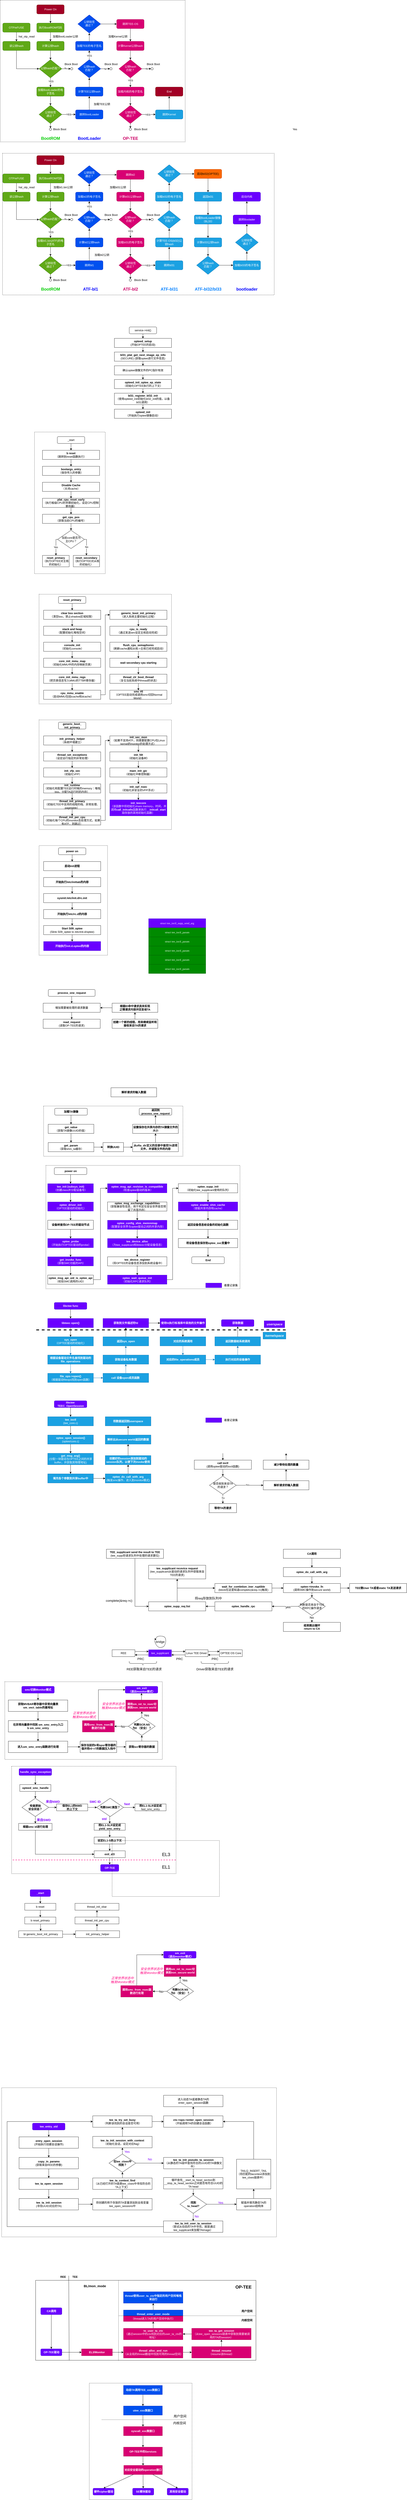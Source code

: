 <mxfile version="20.4.0" type="google"><diagram id="C5RBs43oDa-KdzZeNtuy" name="Page-1"><mxGraphModel grid="1" page="1" gridSize="10" guides="1" tooltips="1" connect="1" arrows="1" fold="1" pageScale="1" pageWidth="827" pageHeight="1169" math="0" shadow="0"><root><mxCell id="WIyWlLk6GJQsqaUBKTNV-0"/><mxCell id="WIyWlLk6GJQsqaUBKTNV-1" parent="WIyWlLk6GJQsqaUBKTNV-0"/><mxCell id="sz9qQ0GEW5iswvrIZRvk-21" value="" style="rounded=0;whiteSpace=wrap;html=1;" vertex="1" parent="WIyWlLk6GJQsqaUBKTNV-1"><mxGeometry x="155" y="10040" width="965" height="350" as="geometry"/></mxCell><mxCell id="_atkmgxMs1hd9rxghc8X-272" value="" style="rounded=0;whiteSpace=wrap;html=1;fontSize=14;fontColor=#FF0000;fillColor=none;dashed=1;" vertex="1" parent="WIyWlLk6GJQsqaUBKTNV-1"><mxGeometry x="50" y="7790" width="720" height="470" as="geometry"/></mxCell><mxCell id="_atkmgxMs1hd9rxghc8X-235" value="" style="rounded=0;whiteSpace=wrap;html=1;fontSize=14;fontColor=#FF0000;fillColor=none;dashed=1;" vertex="1" parent="WIyWlLk6GJQsqaUBKTNV-1"><mxGeometry x="20" y="7420" width="690" height="340" as="geometry"/></mxCell><mxCell id="_atkmgxMs1hd9rxghc8X-31" value="" style="rounded=0;whiteSpace=wrap;html=1;fontSize=18;fillColor=none;dashed=1;" vertex="1" parent="WIyWlLk6GJQsqaUBKTNV-1"><mxGeometry x="200" y="5160" width="850" height="540" as="geometry"/></mxCell><mxCell id="s8W9qzNgTWPfppR21fcV-140" value="" style="rounded=0;whiteSpace=wrap;html=1;fontSize=18;fillColor=none;dashed=1;" vertex="1" parent="WIyWlLk6GJQsqaUBKTNV-1"><mxGeometry y="60" width="810" height="620" as="geometry"/></mxCell><mxCell id="s8W9qzNgTWPfppR21fcV-16" style="edgeStyle=orthogonalEdgeStyle;rounded=0;orthogonalLoop=1;jettySize=auto;html=1;exitX=0.5;exitY=1;exitDx=0;exitDy=0;" edge="1" parent="WIyWlLk6GJQsqaUBKTNV-1" source="WIyWlLk6GJQsqaUBKTNV-3" target="s8W9qzNgTWPfppR21fcV-0"><mxGeometry relative="1" as="geometry"/></mxCell><mxCell id="WIyWlLk6GJQsqaUBKTNV-3" value="Power On" style="rounded=1;whiteSpace=wrap;html=1;fontSize=12;glass=0;strokeWidth=1;shadow=0;fillColor=#a20025;fontColor=#ffffff;strokeColor=#6F0000;" vertex="1" parent="WIyWlLk6GJQsqaUBKTNV-1"><mxGeometry x="160" y="80" width="120" height="40" as="geometry"/></mxCell><mxCell id="s8W9qzNgTWPfppR21fcV-23" style="edgeStyle=orthogonalEdgeStyle;rounded=0;orthogonalLoop=1;jettySize=auto;html=1;exitX=0.5;exitY=1;exitDx=0;exitDy=0;entryX=0.5;entryY=0;entryDx=0;entryDy=0;" edge="1" parent="WIyWlLk6GJQsqaUBKTNV-1" source="s8W9qzNgTWPfppR21fcV-0" target="s8W9qzNgTWPfppR21fcV-13"><mxGeometry relative="1" as="geometry"/></mxCell><mxCell id="s8W9qzNgTWPfppR21fcV-0" value="执行BootROM代码&lt;br&gt;" style="rounded=1;whiteSpace=wrap;html=1;fontSize=12;glass=0;strokeWidth=1;shadow=0;fillColor=#60a917;strokeColor=#2D7600;fontColor=#ffffff;" vertex="1" parent="WIyWlLk6GJQsqaUBKTNV-1"><mxGeometry x="160" y="160" width="120" height="40" as="geometry"/></mxCell><mxCell id="s8W9qzNgTWPfppR21fcV-30" style="edgeStyle=orthogonalEdgeStyle;rounded=0;orthogonalLoop=1;jettySize=auto;html=1;exitX=0.5;exitY=1;exitDx=0;exitDy=0;" edge="1" parent="WIyWlLk6GJQsqaUBKTNV-1" source="s8W9qzNgTWPfppR21fcV-1" target="s8W9qzNgTWPfppR21fcV-28"><mxGeometry relative="1" as="geometry"/></mxCell><mxCell id="s8W9qzNgTWPfppR21fcV-1" value="加载BootLoader的电子签名" style="rounded=1;whiteSpace=wrap;html=1;fontSize=12;glass=0;strokeWidth=1;shadow=0;fillColor=#60a917;strokeColor=#2D7600;fontColor=#ffffff;" vertex="1" parent="WIyWlLk6GJQsqaUBKTNV-1"><mxGeometry x="160" y="440" width="120" height="40" as="geometry"/></mxCell><mxCell id="s8W9qzNgTWPfppR21fcV-8" value="加载BootLoader公钥" style="text;html=1;align=center;verticalAlign=middle;resizable=0;points=[];autosize=1;strokeColor=none;fillColor=none;" vertex="1" parent="WIyWlLk6GJQsqaUBKTNV-1"><mxGeometry x="220" y="204" width="130" height="30" as="geometry"/></mxCell><mxCell id="s8W9qzNgTWPfppR21fcV-19" style="edgeStyle=orthogonalEdgeStyle;rounded=0;orthogonalLoop=1;jettySize=auto;html=1;exitX=0.5;exitY=1;exitDx=0;exitDy=0;" edge="1" parent="WIyWlLk6GJQsqaUBKTNV-1" source="s8W9qzNgTWPfppR21fcV-10"><mxGeometry relative="1" as="geometry"><mxPoint x="71" y="240" as="targetPoint"/></mxGeometry></mxCell><mxCell id="s8W9qzNgTWPfppR21fcV-10" value="OTP/eFUSE" style="rounded=1;whiteSpace=wrap;html=1;fontSize=12;glass=0;strokeWidth=1;shadow=0;fillColor=#60a917;strokeColor=#2D7600;fontColor=#ffffff;" vertex="1" parent="WIyWlLk6GJQsqaUBKTNV-1"><mxGeometry x="11" y="160" width="120" height="40" as="geometry"/></mxCell><mxCell id="s8W9qzNgTWPfppR21fcV-24" style="edgeStyle=orthogonalEdgeStyle;rounded=0;orthogonalLoop=1;jettySize=auto;html=1;exitX=0.5;exitY=1;exitDx=0;exitDy=0;entryX=0.5;entryY=0;entryDx=0;entryDy=0;" edge="1" parent="WIyWlLk6GJQsqaUBKTNV-1" source="s8W9qzNgTWPfppR21fcV-13" target="s8W9qzNgTWPfppR21fcV-18"><mxGeometry relative="1" as="geometry"/></mxCell><mxCell id="s8W9qzNgTWPfppR21fcV-13" value="计算公钥hash" style="rounded=1;whiteSpace=wrap;html=1;fontSize=12;glass=0;strokeWidth=1;shadow=0;fillColor=#60a917;strokeColor=#2D7600;fontColor=#ffffff;" vertex="1" parent="WIyWlLk6GJQsqaUBKTNV-1"><mxGeometry x="160" y="240" width="120" height="40" as="geometry"/></mxCell><mxCell id="s8W9qzNgTWPfppR21fcV-26" style="edgeStyle=orthogonalEdgeStyle;rounded=0;orthogonalLoop=1;jettySize=auto;html=1;exitX=0.5;exitY=1;exitDx=0;exitDy=0;entryX=0.5;entryY=0;entryDx=0;entryDy=0;" edge="1" parent="WIyWlLk6GJQsqaUBKTNV-1" source="s8W9qzNgTWPfppR21fcV-18" target="s8W9qzNgTWPfppR21fcV-1"><mxGeometry relative="1" as="geometry"/></mxCell><mxCell id="s8W9qzNgTWPfppR21fcV-41" value="YES" style="edgeLabel;html=1;align=center;verticalAlign=middle;resizable=0;points=[];" connectable="0" vertex="1" parent="s8W9qzNgTWPfppR21fcV-26"><mxGeometry x="-0.26" y="2" relative="1" as="geometry"><mxPoint as="offset"/></mxGeometry></mxCell><mxCell id="s8W9qzNgTWPfppR21fcV-118" style="edgeStyle=orthogonalEdgeStyle;rounded=0;orthogonalLoop=1;jettySize=auto;html=1;exitX=1;exitY=0.5;exitDx=0;exitDy=0;entryX=0;entryY=0.5;entryDx=0;entryDy=0;" edge="1" parent="WIyWlLk6GJQsqaUBKTNV-1" source="s8W9qzNgTWPfppR21fcV-18" target="s8W9qzNgTWPfppR21fcV-115"><mxGeometry relative="1" as="geometry"/></mxCell><mxCell id="s8W9qzNgTWPfppR21fcV-131" value="N" style="edgeLabel;html=1;align=center;verticalAlign=middle;resizable=0;points=[];" connectable="0" vertex="1" parent="s8W9qzNgTWPfppR21fcV-118"><mxGeometry x="-0.232" y="2" relative="1" as="geometry"><mxPoint as="offset"/></mxGeometry></mxCell><mxCell id="s8W9qzNgTWPfppR21fcV-18" value="公钥hash匹配？" style="rhombus;whiteSpace=wrap;html=1;shadow=0;fontFamily=Helvetica;fontSize=12;align=center;strokeWidth=1;spacing=6;spacingTop=-4;fillColor=#60a917;strokeColor=#2D7600;fontColor=#ffffff;" vertex="1" parent="WIyWlLk6GJQsqaUBKTNV-1"><mxGeometry x="170" y="320" width="100" height="80" as="geometry"/></mxCell><mxCell id="s8W9qzNgTWPfppR21fcV-29" style="edgeStyle=orthogonalEdgeStyle;rounded=0;orthogonalLoop=1;jettySize=auto;html=1;exitX=0.5;exitY=1;exitDx=0;exitDy=0;entryX=0;entryY=0.5;entryDx=0;entryDy=0;" edge="1" parent="WIyWlLk6GJQsqaUBKTNV-1" source="s8W9qzNgTWPfppR21fcV-20" target="s8W9qzNgTWPfppR21fcV-18"><mxGeometry relative="1" as="geometry"/></mxCell><mxCell id="s8W9qzNgTWPfppR21fcV-20" value="读公钥hash" style="rounded=1;whiteSpace=wrap;html=1;fontSize=12;glass=0;strokeWidth=1;shadow=0;fillColor=#60a917;strokeColor=#2D7600;fontColor=#ffffff;" vertex="1" parent="WIyWlLk6GJQsqaUBKTNV-1"><mxGeometry x="11" y="240" width="120" height="40" as="geometry"/></mxCell><mxCell id="s8W9qzNgTWPfppR21fcV-25" value="hal_otp_read" style="text;html=1;align=center;verticalAlign=middle;resizable=0;points=[];autosize=1;strokeColor=none;fillColor=none;" vertex="1" parent="WIyWlLk6GJQsqaUBKTNV-1"><mxGeometry x="70" y="204" width="90" height="30" as="geometry"/></mxCell><mxCell id="s8W9qzNgTWPfppR21fcV-96" style="edgeStyle=orthogonalEdgeStyle;rounded=0;orthogonalLoop=1;jettySize=auto;html=1;exitX=1;exitY=0.5;exitDx=0;exitDy=0;" edge="1" parent="WIyWlLk6GJQsqaUBKTNV-1" source="s8W9qzNgTWPfppR21fcV-28" target="s8W9qzNgTWPfppR21fcV-43"><mxGeometry relative="1" as="geometry"/></mxCell><mxCell id="s8W9qzNgTWPfppR21fcV-136" value="YES" style="edgeLabel;html=1;align=center;verticalAlign=middle;resizable=0;points=[];" connectable="0" vertex="1" parent="s8W9qzNgTWPfppR21fcV-96"><mxGeometry x="0.074" y="-2" relative="1" as="geometry"><mxPoint x="-2" y="-2" as="offset"/></mxGeometry></mxCell><mxCell id="s8W9qzNgTWPfppR21fcV-130" style="edgeStyle=orthogonalEdgeStyle;rounded=0;orthogonalLoop=1;jettySize=auto;html=1;exitX=0.5;exitY=1;exitDx=0;exitDy=0;" edge="1" parent="WIyWlLk6GJQsqaUBKTNV-1" source="s8W9qzNgTWPfppR21fcV-28"><mxGeometry relative="1" as="geometry"><mxPoint x="220" y="620" as="targetPoint"/></mxGeometry></mxCell><mxCell id="s8W9qzNgTWPfppR21fcV-28" value="公钥验签&lt;br&gt;通过？" style="rhombus;whiteSpace=wrap;html=1;shadow=0;fontFamily=Helvetica;fontSize=12;align=center;strokeWidth=1;spacing=6;spacingTop=-4;fillColor=#60a917;strokeColor=#2D7600;fontColor=#ffffff;" vertex="1" parent="WIyWlLk6GJQsqaUBKTNV-1"><mxGeometry x="170" y="520" width="100" height="80" as="geometry"/></mxCell><mxCell id="s8W9qzNgTWPfppR21fcV-97" style="edgeStyle=orthogonalEdgeStyle;rounded=0;orthogonalLoop=1;jettySize=auto;html=1;exitX=0.5;exitY=0;exitDx=0;exitDy=0;" edge="1" parent="WIyWlLk6GJQsqaUBKTNV-1" source="s8W9qzNgTWPfppR21fcV-43" target="s8W9qzNgTWPfppR21fcV-80"><mxGeometry relative="1" as="geometry"/></mxCell><mxCell id="s8W9qzNgTWPfppR21fcV-43" value="跳转BootLoader" style="rounded=1;whiteSpace=wrap;html=1;fontSize=12;glass=0;strokeWidth=1;shadow=0;fillColor=#0050ef;strokeColor=#001DBC;fontColor=#ffffff;" vertex="1" parent="WIyWlLk6GJQsqaUBKTNV-1"><mxGeometry x="330" y="540" width="120" height="40" as="geometry"/></mxCell><mxCell id="s8W9qzNgTWPfppR21fcV-100" style="edgeStyle=orthogonalEdgeStyle;rounded=0;orthogonalLoop=1;jettySize=auto;html=1;exitX=0.5;exitY=0;exitDx=0;exitDy=0;entryX=0.5;entryY=1;entryDx=0;entryDy=0;" edge="1" parent="WIyWlLk6GJQsqaUBKTNV-1" source="s8W9qzNgTWPfppR21fcV-45" target="s8W9qzNgTWPfppR21fcV-48"><mxGeometry relative="1" as="geometry"/></mxCell><mxCell id="s8W9qzNgTWPfppR21fcV-45" value="加载TEE的电子签名" style="rounded=1;whiteSpace=wrap;html=1;fontSize=12;glass=0;strokeWidth=1;shadow=0;fillColor=#0050ef;strokeColor=#001DBC;fontColor=#ffffff;" vertex="1" parent="WIyWlLk6GJQsqaUBKTNV-1"><mxGeometry x="330" y="240" width="120" height="40" as="geometry"/></mxCell><mxCell id="s8W9qzNgTWPfppR21fcV-47" value="加载TEE公钥" style="text;html=1;align=center;verticalAlign=middle;resizable=0;points=[];autosize=1;strokeColor=none;fillColor=none;" vertex="1" parent="WIyWlLk6GJQsqaUBKTNV-1"><mxGeometry x="400" y="500" width="90" height="30" as="geometry"/></mxCell><mxCell id="s8W9qzNgTWPfppR21fcV-101" style="edgeStyle=orthogonalEdgeStyle;rounded=0;orthogonalLoop=1;jettySize=auto;html=1;exitX=1;exitY=0.5;exitDx=0;exitDy=0;entryX=0;entryY=0.5;entryDx=0;entryDy=0;" edge="1" parent="WIyWlLk6GJQsqaUBKTNV-1" source="s8W9qzNgTWPfppR21fcV-48" target="s8W9qzNgTWPfppR21fcV-51"><mxGeometry relative="1" as="geometry"/></mxCell><mxCell id="s8W9qzNgTWPfppR21fcV-48" value="公钥验签&lt;br&gt;通过？" style="rhombus;whiteSpace=wrap;html=1;shadow=0;fontFamily=Helvetica;fontSize=12;align=center;strokeWidth=1;spacing=6;spacingTop=-4;fillColor=#0050ef;strokeColor=#001DBC;fontColor=#ffffff;" vertex="1" parent="WIyWlLk6GJQsqaUBKTNV-1"><mxGeometry x="340" y="124" width="100" height="80" as="geometry"/></mxCell><mxCell id="s8W9qzNgTWPfppR21fcV-108" style="edgeStyle=orthogonalEdgeStyle;rounded=0;orthogonalLoop=1;jettySize=auto;html=1;exitX=0.5;exitY=1;exitDx=0;exitDy=0;" edge="1" parent="WIyWlLk6GJQsqaUBKTNV-1" source="s8W9qzNgTWPfppR21fcV-51" target="s8W9qzNgTWPfppR21fcV-105"><mxGeometry relative="1" as="geometry"/></mxCell><mxCell id="s8W9qzNgTWPfppR21fcV-51" value="跳转TEE-OS" style="rounded=1;whiteSpace=wrap;html=1;fontSize=12;glass=0;strokeWidth=1;shadow=0;fillColor=#d80073;strokeColor=#A50040;fontColor=#ffffff;" vertex="1" parent="WIyWlLk6GJQsqaUBKTNV-1"><mxGeometry x="510" y="144" width="120" height="40" as="geometry"/></mxCell><mxCell id="s8W9qzNgTWPfppR21fcV-53" value="Yes" style="text;html=1;align=center;verticalAlign=middle;resizable=0;points=[];autosize=1;strokeColor=none;fillColor=none;" vertex="1" parent="WIyWlLk6GJQsqaUBKTNV-1"><mxGeometry x="1270" y="610" width="40" height="30" as="geometry"/></mxCell><mxCell id="s8W9qzNgTWPfppR21fcV-57" style="edgeStyle=orthogonalEdgeStyle;rounded=0;orthogonalLoop=1;jettySize=auto;html=1;exitX=0.5;exitY=1;exitDx=0;exitDy=0;" edge="1" parent="WIyWlLk6GJQsqaUBKTNV-1"><mxGeometry relative="1" as="geometry"><mxPoint x="680" y="480" as="sourcePoint"/><mxPoint x="680" y="480" as="targetPoint"/></mxGeometry></mxCell><mxCell id="s8W9qzNgTWPfppR21fcV-104" style="edgeStyle=orthogonalEdgeStyle;rounded=0;orthogonalLoop=1;jettySize=auto;html=1;exitX=0.5;exitY=1;exitDx=0;exitDy=0;entryX=0.5;entryY=0;entryDx=0;entryDy=0;" edge="1" parent="WIyWlLk6GJQsqaUBKTNV-1" source="s8W9qzNgTWPfppR21fcV-58" target="s8W9qzNgTWPfppR21fcV-61"><mxGeometry relative="1" as="geometry"/></mxCell><mxCell id="s8W9qzNgTWPfppR21fcV-58" value="加载内核的电子签名" style="rounded=1;whiteSpace=wrap;html=1;fontSize=12;glass=0;strokeWidth=1;shadow=0;fillColor=#d80073;strokeColor=#A50040;fontColor=#ffffff;" vertex="1" parent="WIyWlLk6GJQsqaUBKTNV-1"><mxGeometry x="510" y="440" width="120" height="40" as="geometry"/></mxCell><mxCell id="s8W9qzNgTWPfppR21fcV-60" value="加载Kernel公钥" style="text;html=1;align=center;verticalAlign=middle;resizable=0;points=[];autosize=1;strokeColor=none;fillColor=none;" vertex="1" parent="WIyWlLk6GJQsqaUBKTNV-1"><mxGeometry x="460" y="204" width="110" height="30" as="geometry"/></mxCell><mxCell id="s8W9qzNgTWPfppR21fcV-113" style="edgeStyle=orthogonalEdgeStyle;rounded=0;orthogonalLoop=1;jettySize=auto;html=1;exitX=1;exitY=0.5;exitDx=0;exitDy=0;entryX=0;entryY=0.5;entryDx=0;entryDy=0;" edge="1" parent="WIyWlLk6GJQsqaUBKTNV-1" source="s8W9qzNgTWPfppR21fcV-61" target="s8W9qzNgTWPfppR21fcV-66"><mxGeometry relative="1" as="geometry"/></mxCell><mxCell id="s8W9qzNgTWPfppR21fcV-114" value="YES" style="edgeLabel;html=1;align=center;verticalAlign=middle;resizable=0;points=[];" connectable="0" vertex="1" parent="s8W9qzNgTWPfppR21fcV-113"><mxGeometry x="-0.157" y="-4" relative="1" as="geometry"><mxPoint y="-3" as="offset"/></mxGeometry></mxCell><mxCell id="s8W9qzNgTWPfppR21fcV-126" style="edgeStyle=orthogonalEdgeStyle;rounded=0;orthogonalLoop=1;jettySize=auto;html=1;exitX=0.5;exitY=1;exitDx=0;exitDy=0;entryX=0.5;entryY=0;entryDx=0;entryDy=0;" edge="1" parent="WIyWlLk6GJQsqaUBKTNV-1" source="s8W9qzNgTWPfppR21fcV-61" target="s8W9qzNgTWPfppR21fcV-125"><mxGeometry relative="1" as="geometry"/></mxCell><mxCell id="s8W9qzNgTWPfppR21fcV-61" value="公钥验签&lt;br&gt;通过？" style="rhombus;whiteSpace=wrap;html=1;shadow=0;fontFamily=Helvetica;fontSize=12;align=center;strokeWidth=1;spacing=6;spacingTop=-4;fillColor=#d80073;strokeColor=#A50040;fontColor=#ffffff;" vertex="1" parent="WIyWlLk6GJQsqaUBKTNV-1"><mxGeometry x="520" y="520" width="100" height="80" as="geometry"/></mxCell><mxCell id="s8W9qzNgTWPfppR21fcV-77" style="edgeStyle=orthogonalEdgeStyle;rounded=0;orthogonalLoop=1;jettySize=auto;html=1;exitX=0.5;exitY=0;exitDx=0;exitDy=0;entryX=0.5;entryY=1;entryDx=0;entryDy=0;" edge="1" parent="WIyWlLk6GJQsqaUBKTNV-1" source="s8W9qzNgTWPfppR21fcV-66" target="s8W9qzNgTWPfppR21fcV-76"><mxGeometry relative="1" as="geometry"/></mxCell><mxCell id="s8W9qzNgTWPfppR21fcV-66" value="跳转Kernel" style="rounded=1;whiteSpace=wrap;html=1;fontSize=12;glass=0;strokeWidth=1;shadow=0;fillColor=#1ba1e2;strokeColor=#006EAF;fontColor=#ffffff;" vertex="1" parent="WIyWlLk6GJQsqaUBKTNV-1"><mxGeometry x="680" y="540" width="120" height="40" as="geometry"/></mxCell><mxCell id="s8W9qzNgTWPfppR21fcV-76" value="End" style="rounded=1;whiteSpace=wrap;html=1;fillColor=#a20025;fontColor=#ffffff;strokeColor=#6F0000;" vertex="1" parent="WIyWlLk6GJQsqaUBKTNV-1"><mxGeometry x="680" y="440" width="120" height="40" as="geometry"/></mxCell><mxCell id="s8W9qzNgTWPfppR21fcV-99" style="edgeStyle=orthogonalEdgeStyle;rounded=0;orthogonalLoop=1;jettySize=auto;html=1;exitX=0.5;exitY=0;exitDx=0;exitDy=0;entryX=0.5;entryY=1;entryDx=0;entryDy=0;" edge="1" parent="WIyWlLk6GJQsqaUBKTNV-1" source="s8W9qzNgTWPfppR21fcV-79" target="s8W9qzNgTWPfppR21fcV-45"><mxGeometry relative="1" as="geometry"/></mxCell><mxCell id="s8W9qzNgTWPfppR21fcV-134" value="YES" style="edgeLabel;html=1;align=center;verticalAlign=middle;resizable=0;points=[];" connectable="0" vertex="1" parent="s8W9qzNgTWPfppR21fcV-99"><mxGeometry x="-0.124" relative="1" as="geometry"><mxPoint as="offset"/></mxGeometry></mxCell><mxCell id="s8W9qzNgTWPfppR21fcV-119" style="edgeStyle=orthogonalEdgeStyle;rounded=0;orthogonalLoop=1;jettySize=auto;html=1;exitX=1;exitY=0.5;exitDx=0;exitDy=0;entryX=0;entryY=0.5;entryDx=0;entryDy=0;" edge="1" parent="WIyWlLk6GJQsqaUBKTNV-1" source="s8W9qzNgTWPfppR21fcV-79" target="s8W9qzNgTWPfppR21fcV-116"><mxGeometry relative="1" as="geometry"/></mxCell><mxCell id="s8W9qzNgTWPfppR21fcV-132" value="N" style="edgeLabel;html=1;align=center;verticalAlign=middle;resizable=0;points=[];" connectable="0" vertex="1" parent="s8W9qzNgTWPfppR21fcV-119"><mxGeometry x="-0.025" y="-1" relative="1" as="geometry"><mxPoint as="offset"/></mxGeometry></mxCell><mxCell id="s8W9qzNgTWPfppR21fcV-79" value="公钥hash&lt;br&gt;匹配？" style="rhombus;whiteSpace=wrap;html=1;shadow=0;fontFamily=Helvetica;fontSize=12;align=center;strokeWidth=1;spacing=6;spacingTop=-4;fillColor=#0050ef;strokeColor=#001DBC;fontColor=#ffffff;" vertex="1" parent="WIyWlLk6GJQsqaUBKTNV-1"><mxGeometry x="340" y="320" width="100" height="80" as="geometry"/></mxCell><mxCell id="s8W9qzNgTWPfppR21fcV-98" style="edgeStyle=orthogonalEdgeStyle;rounded=0;orthogonalLoop=1;jettySize=auto;html=1;exitX=0.5;exitY=0;exitDx=0;exitDy=0;" edge="1" parent="WIyWlLk6GJQsqaUBKTNV-1" source="s8W9qzNgTWPfppR21fcV-80" target="s8W9qzNgTWPfppR21fcV-79"><mxGeometry relative="1" as="geometry"/></mxCell><mxCell id="s8W9qzNgTWPfppR21fcV-80" value="计算TEE公钥hash" style="rounded=1;whiteSpace=wrap;html=1;fontSize=12;glass=0;strokeWidth=1;shadow=0;fillColor=#0050ef;strokeColor=#001DBC;fontColor=#ffffff;" vertex="1" parent="WIyWlLk6GJQsqaUBKTNV-1"><mxGeometry x="330" y="440" width="120" height="40" as="geometry"/></mxCell><mxCell id="s8W9qzNgTWPfppR21fcV-109" style="edgeStyle=orthogonalEdgeStyle;rounded=0;orthogonalLoop=1;jettySize=auto;html=1;exitX=0.5;exitY=1;exitDx=0;exitDy=0;" edge="1" parent="WIyWlLk6GJQsqaUBKTNV-1" source="s8W9qzNgTWPfppR21fcV-105" target="s8W9qzNgTWPfppR21fcV-107"><mxGeometry relative="1" as="geometry"/></mxCell><mxCell id="s8W9qzNgTWPfppR21fcV-105" value="计算Kernel公钥hash" style="rounded=1;whiteSpace=wrap;html=1;fontSize=12;glass=0;strokeWidth=1;shadow=0;fillColor=#d80073;strokeColor=#A50040;fontColor=#ffffff;" vertex="1" parent="WIyWlLk6GJQsqaUBKTNV-1"><mxGeometry x="510" y="240" width="120" height="40" as="geometry"/></mxCell><mxCell id="s8W9qzNgTWPfppR21fcV-110" style="edgeStyle=orthogonalEdgeStyle;rounded=0;orthogonalLoop=1;jettySize=auto;html=1;exitX=0.5;exitY=1;exitDx=0;exitDy=0;entryX=0.5;entryY=0;entryDx=0;entryDy=0;" edge="1" parent="WIyWlLk6GJQsqaUBKTNV-1" source="s8W9qzNgTWPfppR21fcV-107" target="s8W9qzNgTWPfppR21fcV-58"><mxGeometry relative="1" as="geometry"/></mxCell><mxCell id="s8W9qzNgTWPfppR21fcV-135" value="YES" style="edgeLabel;html=1;align=center;verticalAlign=middle;resizable=0;points=[];" connectable="0" vertex="1" parent="s8W9qzNgTWPfppR21fcV-110"><mxGeometry x="-0.462" relative="1" as="geometry"><mxPoint as="offset"/></mxGeometry></mxCell><mxCell id="s8W9qzNgTWPfppR21fcV-121" style="edgeStyle=orthogonalEdgeStyle;rounded=0;orthogonalLoop=1;jettySize=auto;html=1;exitX=1;exitY=0.5;exitDx=0;exitDy=0;entryX=0;entryY=0.5;entryDx=0;entryDy=0;" edge="1" parent="WIyWlLk6GJQsqaUBKTNV-1" source="s8W9qzNgTWPfppR21fcV-107" target="s8W9qzNgTWPfppR21fcV-117"><mxGeometry relative="1" as="geometry"/></mxCell><mxCell id="s8W9qzNgTWPfppR21fcV-133" value="N" style="edgeLabel;html=1;align=center;verticalAlign=middle;resizable=0;points=[];" connectable="0" vertex="1" parent="s8W9qzNgTWPfppR21fcV-121"><mxGeometry x="0.113" relative="1" as="geometry"><mxPoint x="-2" as="offset"/></mxGeometry></mxCell><mxCell id="s8W9qzNgTWPfppR21fcV-107" value="公钥hash&lt;br&gt;匹配？" style="rhombus;whiteSpace=wrap;html=1;shadow=0;fontFamily=Helvetica;fontSize=12;align=center;strokeWidth=1;spacing=6;spacingTop=-4;fillColor=#d80073;strokeColor=#A50040;fontColor=#ffffff;" vertex="1" parent="WIyWlLk6GJQsqaUBKTNV-1"><mxGeometry x="520" y="320" width="100" height="80" as="geometry"/></mxCell><mxCell id="s8W9qzNgTWPfppR21fcV-115" value="" style="ellipse;whiteSpace=wrap;html=1;" vertex="1" parent="WIyWlLk6GJQsqaUBKTNV-1"><mxGeometry x="308" y="355" width="10" height="10" as="geometry"/></mxCell><mxCell id="s8W9qzNgTWPfppR21fcV-116" value="" style="ellipse;whiteSpace=wrap;html=1;" vertex="1" parent="WIyWlLk6GJQsqaUBKTNV-1"><mxGeometry x="480" y="355" width="10" height="10" as="geometry"/></mxCell><mxCell id="s8W9qzNgTWPfppR21fcV-117" value="" style="ellipse;whiteSpace=wrap;html=1;" vertex="1" parent="WIyWlLk6GJQsqaUBKTNV-1"><mxGeometry x="660" y="355" width="10" height="10" as="geometry"/></mxCell><mxCell id="s8W9qzNgTWPfppR21fcV-122" value="Block Boot" style="text;html=1;align=center;verticalAlign=middle;resizable=0;points=[];autosize=1;strokeColor=none;fillColor=none;" vertex="1" parent="WIyWlLk6GJQsqaUBKTNV-1"><mxGeometry x="270" y="325" width="80" height="30" as="geometry"/></mxCell><mxCell id="s8W9qzNgTWPfppR21fcV-123" value="Block Boot" style="text;html=1;align=center;verticalAlign=middle;resizable=0;points=[];autosize=1;strokeColor=none;fillColor=none;" vertex="1" parent="WIyWlLk6GJQsqaUBKTNV-1"><mxGeometry x="445" y="325" width="80" height="30" as="geometry"/></mxCell><mxCell id="s8W9qzNgTWPfppR21fcV-124" value="Block Boot" style="text;html=1;align=center;verticalAlign=middle;resizable=0;points=[];autosize=1;strokeColor=none;fillColor=none;" vertex="1" parent="WIyWlLk6GJQsqaUBKTNV-1"><mxGeometry x="630" y="325" width="80" height="30" as="geometry"/></mxCell><mxCell id="s8W9qzNgTWPfppR21fcV-125" value="" style="ellipse;whiteSpace=wrap;html=1;" vertex="1" parent="WIyWlLk6GJQsqaUBKTNV-1"><mxGeometry x="565" y="620" width="10" height="10" as="geometry"/></mxCell><mxCell id="s8W9qzNgTWPfppR21fcV-127" value="Block Boot" style="text;html=1;align=center;verticalAlign=middle;resizable=0;points=[];autosize=1;strokeColor=none;fillColor=none;" vertex="1" parent="WIyWlLk6GJQsqaUBKTNV-1"><mxGeometry x="575" y="610" width="80" height="30" as="geometry"/></mxCell><mxCell id="s8W9qzNgTWPfppR21fcV-128" value="" style="ellipse;whiteSpace=wrap;html=1;" vertex="1" parent="WIyWlLk6GJQsqaUBKTNV-1"><mxGeometry x="215" y="620" width="10" height="10" as="geometry"/></mxCell><mxCell id="s8W9qzNgTWPfppR21fcV-129" value="Block Boot" style="text;html=1;align=center;verticalAlign=middle;resizable=0;points=[];autosize=1;strokeColor=none;fillColor=none;" vertex="1" parent="WIyWlLk6GJQsqaUBKTNV-1"><mxGeometry x="220" y="610" width="80" height="30" as="geometry"/></mxCell><mxCell id="s8W9qzNgTWPfppR21fcV-137" value="BootROM" style="text;html=1;align=center;verticalAlign=middle;resizable=0;points=[];autosize=1;strokeColor=none;fillColor=none;fontStyle=1;fontSize=18;fontColor=#00CC00;" vertex="1" parent="WIyWlLk6GJQsqaUBKTNV-1"><mxGeometry x="165" y="645" width="110" height="40" as="geometry"/></mxCell><mxCell id="s8W9qzNgTWPfppR21fcV-138" value="BootLoader" style="text;html=1;align=center;verticalAlign=middle;resizable=0;points=[];autosize=1;strokeColor=none;fillColor=none;fontStyle=1;fontSize=18;fontColor=#0000FF;" vertex="1" parent="WIyWlLk6GJQsqaUBKTNV-1"><mxGeometry x="330" y="645" width="120" height="40" as="geometry"/></mxCell><mxCell id="s8W9qzNgTWPfppR21fcV-139" value="OP-TEE" style="text;html=1;align=center;verticalAlign=middle;resizable=0;points=[];autosize=1;strokeColor=none;fillColor=none;fontStyle=1;fontSize=18;fontColor=#CC0066;" vertex="1" parent="WIyWlLk6GJQsqaUBKTNV-1"><mxGeometry x="525" y="645" width="90" height="40" as="geometry"/></mxCell><mxCell id="s8W9qzNgTWPfppR21fcV-141" value="" style="rounded=0;whiteSpace=wrap;html=1;fontSize=18;fillColor=none;dashed=1;" vertex="1" parent="WIyWlLk6GJQsqaUBKTNV-1"><mxGeometry x="150" y="1950" width="310" height="620" as="geometry"/></mxCell><mxCell id="s8W9qzNgTWPfppR21fcV-142" style="edgeStyle=orthogonalEdgeStyle;rounded=0;orthogonalLoop=1;jettySize=auto;html=1;exitX=0.5;exitY=1;exitDx=0;exitDy=0;" edge="1" parent="WIyWlLk6GJQsqaUBKTNV-1" source="s8W9qzNgTWPfppR21fcV-143" target="s8W9qzNgTWPfppR21fcV-145"><mxGeometry relative="1" as="geometry"/></mxCell><mxCell id="s8W9qzNgTWPfppR21fcV-143" value="Power On" style="rounded=1;whiteSpace=wrap;html=1;fontSize=12;glass=0;strokeWidth=1;shadow=0;fillColor=#a20025;fontColor=#ffffff;strokeColor=#6F0000;" vertex="1" parent="WIyWlLk6GJQsqaUBKTNV-1"><mxGeometry x="160" y="740" width="120" height="40" as="geometry"/></mxCell><mxCell id="s8W9qzNgTWPfppR21fcV-144" style="edgeStyle=orthogonalEdgeStyle;rounded=0;orthogonalLoop=1;jettySize=auto;html=1;exitX=0.5;exitY=1;exitDx=0;exitDy=0;entryX=0.5;entryY=0;entryDx=0;entryDy=0;" edge="1" parent="WIyWlLk6GJQsqaUBKTNV-1" source="s8W9qzNgTWPfppR21fcV-145" target="s8W9qzNgTWPfppR21fcV-152"><mxGeometry relative="1" as="geometry"/></mxCell><mxCell id="s8W9qzNgTWPfppR21fcV-145" value="执行BootROM代码&lt;br&gt;" style="rounded=1;whiteSpace=wrap;html=1;fontSize=12;glass=0;strokeWidth=1;shadow=0;fillColor=#60a917;strokeColor=#2D7600;fontColor=#ffffff;" vertex="1" parent="WIyWlLk6GJQsqaUBKTNV-1"><mxGeometry x="160" y="820" width="120" height="40" as="geometry"/></mxCell><mxCell id="s8W9qzNgTWPfppR21fcV-146" style="edgeStyle=orthogonalEdgeStyle;rounded=0;orthogonalLoop=1;jettySize=auto;html=1;exitX=0.5;exitY=1;exitDx=0;exitDy=0;" edge="1" parent="WIyWlLk6GJQsqaUBKTNV-1" source="s8W9qzNgTWPfppR21fcV-147" target="s8W9qzNgTWPfppR21fcV-164"><mxGeometry relative="1" as="geometry"/></mxCell><mxCell id="s8W9qzNgTWPfppR21fcV-147" value="加载bl1.bin(ATF)的电子签名" style="rounded=1;whiteSpace=wrap;html=1;fontSize=12;glass=0;strokeWidth=1;shadow=0;fillColor=#60a917;strokeColor=#2D7600;fontColor=#ffffff;" vertex="1" parent="WIyWlLk6GJQsqaUBKTNV-1"><mxGeometry x="160" y="1100" width="120" height="40" as="geometry"/></mxCell><mxCell id="s8W9qzNgTWPfppR21fcV-148" value="加载bl1.bin公钥" style="text;html=1;align=center;verticalAlign=middle;resizable=0;points=[];autosize=1;strokeColor=none;fillColor=none;" vertex="1" parent="WIyWlLk6GJQsqaUBKTNV-1"><mxGeometry x="220" y="864" width="110" height="30" as="geometry"/></mxCell><mxCell id="s8W9qzNgTWPfppR21fcV-149" style="edgeStyle=orthogonalEdgeStyle;rounded=0;orthogonalLoop=1;jettySize=auto;html=1;exitX=0.5;exitY=1;exitDx=0;exitDy=0;" edge="1" parent="WIyWlLk6GJQsqaUBKTNV-1" source="s8W9qzNgTWPfppR21fcV-150"><mxGeometry relative="1" as="geometry"><mxPoint x="71" y="900" as="targetPoint"/></mxGeometry></mxCell><mxCell id="s8W9qzNgTWPfppR21fcV-150" value="OTP/eFUSE" style="rounded=1;whiteSpace=wrap;html=1;fontSize=12;glass=0;strokeWidth=1;shadow=0;fillColor=#60a917;strokeColor=#2D7600;fontColor=#ffffff;" vertex="1" parent="WIyWlLk6GJQsqaUBKTNV-1"><mxGeometry x="11" y="820" width="120" height="40" as="geometry"/></mxCell><mxCell id="s8W9qzNgTWPfppR21fcV-151" style="edgeStyle=orthogonalEdgeStyle;rounded=0;orthogonalLoop=1;jettySize=auto;html=1;exitX=0.5;exitY=1;exitDx=0;exitDy=0;entryX=0.5;entryY=0;entryDx=0;entryDy=0;" edge="1" parent="WIyWlLk6GJQsqaUBKTNV-1" source="s8W9qzNgTWPfppR21fcV-152" target="s8W9qzNgTWPfppR21fcV-157"><mxGeometry relative="1" as="geometry"/></mxCell><mxCell id="s8W9qzNgTWPfppR21fcV-152" value="计算公钥hash" style="rounded=1;whiteSpace=wrap;html=1;fontSize=12;glass=0;strokeWidth=1;shadow=0;fillColor=#60a917;strokeColor=#2D7600;fontColor=#ffffff;" vertex="1" parent="WIyWlLk6GJQsqaUBKTNV-1"><mxGeometry x="160" y="900" width="120" height="40" as="geometry"/></mxCell><mxCell id="s8W9qzNgTWPfppR21fcV-153" style="edgeStyle=orthogonalEdgeStyle;rounded=0;orthogonalLoop=1;jettySize=auto;html=1;exitX=0.5;exitY=1;exitDx=0;exitDy=0;entryX=0.5;entryY=0;entryDx=0;entryDy=0;" edge="1" parent="WIyWlLk6GJQsqaUBKTNV-1" source="s8W9qzNgTWPfppR21fcV-157" target="s8W9qzNgTWPfppR21fcV-147"><mxGeometry relative="1" as="geometry"/></mxCell><mxCell id="s8W9qzNgTWPfppR21fcV-154" value="YES" style="edgeLabel;html=1;align=center;verticalAlign=middle;resizable=0;points=[];" connectable="0" vertex="1" parent="s8W9qzNgTWPfppR21fcV-153"><mxGeometry x="-0.26" y="2" relative="1" as="geometry"><mxPoint as="offset"/></mxGeometry></mxCell><mxCell id="s8W9qzNgTWPfppR21fcV-155" style="edgeStyle=orthogonalEdgeStyle;rounded=0;orthogonalLoop=1;jettySize=auto;html=1;exitX=1;exitY=0.5;exitDx=0;exitDy=0;entryX=0;entryY=0.5;entryDx=0;entryDy=0;" edge="1" parent="WIyWlLk6GJQsqaUBKTNV-1" source="s8W9qzNgTWPfppR21fcV-157" target="s8W9qzNgTWPfppR21fcV-199"><mxGeometry relative="1" as="geometry"/></mxCell><mxCell id="s8W9qzNgTWPfppR21fcV-156" value="N" style="edgeLabel;html=1;align=center;verticalAlign=middle;resizable=0;points=[];" connectable="0" vertex="1" parent="s8W9qzNgTWPfppR21fcV-155"><mxGeometry x="-0.232" y="2" relative="1" as="geometry"><mxPoint as="offset"/></mxGeometry></mxCell><mxCell id="s8W9qzNgTWPfppR21fcV-157" value="公钥hash匹配？" style="rhombus;whiteSpace=wrap;html=1;shadow=0;fontFamily=Helvetica;fontSize=12;align=center;strokeWidth=1;spacing=6;spacingTop=-4;fillColor=#60a917;strokeColor=#2D7600;fontColor=#ffffff;" vertex="1" parent="WIyWlLk6GJQsqaUBKTNV-1"><mxGeometry x="170" y="980" width="100" height="80" as="geometry"/></mxCell><mxCell id="s8W9qzNgTWPfppR21fcV-158" style="edgeStyle=orthogonalEdgeStyle;rounded=0;orthogonalLoop=1;jettySize=auto;html=1;exitX=0.5;exitY=1;exitDx=0;exitDy=0;entryX=0;entryY=0.5;entryDx=0;entryDy=0;" edge="1" parent="WIyWlLk6GJQsqaUBKTNV-1" source="s8W9qzNgTWPfppR21fcV-159" target="s8W9qzNgTWPfppR21fcV-157"><mxGeometry relative="1" as="geometry"/></mxCell><mxCell id="s8W9qzNgTWPfppR21fcV-159" value="读公钥hash" style="rounded=1;whiteSpace=wrap;html=1;fontSize=12;glass=0;strokeWidth=1;shadow=0;fillColor=#60a917;strokeColor=#2D7600;fontColor=#ffffff;" vertex="1" parent="WIyWlLk6GJQsqaUBKTNV-1"><mxGeometry x="11" y="900" width="120" height="40" as="geometry"/></mxCell><mxCell id="s8W9qzNgTWPfppR21fcV-160" value="hal_otp_read" style="text;html=1;align=center;verticalAlign=middle;resizable=0;points=[];autosize=1;strokeColor=none;fillColor=none;" vertex="1" parent="WIyWlLk6GJQsqaUBKTNV-1"><mxGeometry x="70" y="864" width="90" height="30" as="geometry"/></mxCell><mxCell id="s8W9qzNgTWPfppR21fcV-161" style="edgeStyle=orthogonalEdgeStyle;rounded=0;orthogonalLoop=1;jettySize=auto;html=1;exitX=1;exitY=0.5;exitDx=0;exitDy=0;" edge="1" parent="WIyWlLk6GJQsqaUBKTNV-1" source="s8W9qzNgTWPfppR21fcV-164" target="s8W9qzNgTWPfppR21fcV-166"><mxGeometry relative="1" as="geometry"/></mxCell><mxCell id="s8W9qzNgTWPfppR21fcV-162" value="YES" style="edgeLabel;html=1;align=center;verticalAlign=middle;resizable=0;points=[];" connectable="0" vertex="1" parent="s8W9qzNgTWPfppR21fcV-161"><mxGeometry x="0.074" y="-2" relative="1" as="geometry"><mxPoint x="-2" y="-2" as="offset"/></mxGeometry></mxCell><mxCell id="s8W9qzNgTWPfppR21fcV-163" style="edgeStyle=orthogonalEdgeStyle;rounded=0;orthogonalLoop=1;jettySize=auto;html=1;exitX=0.5;exitY=1;exitDx=0;exitDy=0;" edge="1" parent="WIyWlLk6GJQsqaUBKTNV-1" source="s8W9qzNgTWPfppR21fcV-164"><mxGeometry relative="1" as="geometry"><mxPoint x="220" y="1280" as="targetPoint"/></mxGeometry></mxCell><mxCell id="s8W9qzNgTWPfppR21fcV-164" value="公钥验签&lt;br&gt;通过？" style="rhombus;whiteSpace=wrap;html=1;shadow=0;fontFamily=Helvetica;fontSize=12;align=center;strokeWidth=1;spacing=6;spacingTop=-4;fillColor=#60a917;strokeColor=#2D7600;fontColor=#ffffff;" vertex="1" parent="WIyWlLk6GJQsqaUBKTNV-1"><mxGeometry x="170" y="1180" width="100" height="80" as="geometry"/></mxCell><mxCell id="s8W9qzNgTWPfppR21fcV-165" style="edgeStyle=orthogonalEdgeStyle;rounded=0;orthogonalLoop=1;jettySize=auto;html=1;exitX=0.5;exitY=0;exitDx=0;exitDy=0;" edge="1" parent="WIyWlLk6GJQsqaUBKTNV-1" source="s8W9qzNgTWPfppR21fcV-166" target="s8W9qzNgTWPfppR21fcV-191"><mxGeometry relative="1" as="geometry"/></mxCell><mxCell id="s8W9qzNgTWPfppR21fcV-166" value="跳转bl1" style="rounded=1;whiteSpace=wrap;html=1;fontSize=12;glass=0;strokeWidth=1;shadow=0;fillColor=#0050ef;strokeColor=#001DBC;fontColor=#ffffff;" vertex="1" parent="WIyWlLk6GJQsqaUBKTNV-1"><mxGeometry x="330" y="1200" width="120" height="40" as="geometry"/></mxCell><mxCell id="s8W9qzNgTWPfppR21fcV-167" style="edgeStyle=orthogonalEdgeStyle;rounded=0;orthogonalLoop=1;jettySize=auto;html=1;exitX=0.5;exitY=0;exitDx=0;exitDy=0;entryX=0.5;entryY=1;entryDx=0;entryDy=0;" edge="1" parent="WIyWlLk6GJQsqaUBKTNV-1" source="s8W9qzNgTWPfppR21fcV-168" target="s8W9qzNgTWPfppR21fcV-171"><mxGeometry relative="1" as="geometry"/></mxCell><mxCell id="s8W9qzNgTWPfppR21fcV-168" value="加载bl2的电子签名" style="rounded=1;whiteSpace=wrap;html=1;fontSize=12;glass=0;strokeWidth=1;shadow=0;fillColor=#0050ef;strokeColor=#001DBC;fontColor=#ffffff;" vertex="1" parent="WIyWlLk6GJQsqaUBKTNV-1"><mxGeometry x="330" y="900" width="120" height="40" as="geometry"/></mxCell><mxCell id="s8W9qzNgTWPfppR21fcV-169" value="加载bl2公钥" style="text;html=1;align=center;verticalAlign=middle;resizable=0;points=[];autosize=1;strokeColor=none;fillColor=none;" vertex="1" parent="WIyWlLk6GJQsqaUBKTNV-1"><mxGeometry x="400" y="1160" width="90" height="30" as="geometry"/></mxCell><mxCell id="s8W9qzNgTWPfppR21fcV-170" style="edgeStyle=orthogonalEdgeStyle;rounded=0;orthogonalLoop=1;jettySize=auto;html=1;exitX=1;exitY=0.5;exitDx=0;exitDy=0;entryX=0;entryY=0.5;entryDx=0;entryDy=0;" edge="1" parent="WIyWlLk6GJQsqaUBKTNV-1" source="s8W9qzNgTWPfppR21fcV-171" target="s8W9qzNgTWPfppR21fcV-173"><mxGeometry relative="1" as="geometry"/></mxCell><mxCell id="s8W9qzNgTWPfppR21fcV-171" value="公钥验签&lt;br&gt;通过？" style="rhombus;whiteSpace=wrap;html=1;shadow=0;fontFamily=Helvetica;fontSize=12;align=center;strokeWidth=1;spacing=6;spacingTop=-4;fillColor=#0050ef;strokeColor=#001DBC;fontColor=#ffffff;" vertex="1" parent="WIyWlLk6GJQsqaUBKTNV-1"><mxGeometry x="340" y="784" width="100" height="80" as="geometry"/></mxCell><mxCell id="s8W9qzNgTWPfppR21fcV-172" style="edgeStyle=orthogonalEdgeStyle;rounded=0;orthogonalLoop=1;jettySize=auto;html=1;exitX=0.5;exitY=1;exitDx=0;exitDy=0;" edge="1" parent="WIyWlLk6GJQsqaUBKTNV-1" source="s8W9qzNgTWPfppR21fcV-173" target="s8W9qzNgTWPfppR21fcV-193"><mxGeometry relative="1" as="geometry"/></mxCell><mxCell id="s8W9qzNgTWPfppR21fcV-173" value="跳转bl2" style="rounded=1;whiteSpace=wrap;html=1;fontSize=12;glass=0;strokeWidth=1;shadow=0;fillColor=#d80073;strokeColor=#A50040;fontColor=#ffffff;" vertex="1" parent="WIyWlLk6GJQsqaUBKTNV-1"><mxGeometry x="510" y="804" width="120" height="40" as="geometry"/></mxCell><mxCell id="s8W9qzNgTWPfppR21fcV-174" style="edgeStyle=orthogonalEdgeStyle;rounded=0;orthogonalLoop=1;jettySize=auto;html=1;exitX=0.5;exitY=1;exitDx=0;exitDy=0;" edge="1" parent="WIyWlLk6GJQsqaUBKTNV-1"><mxGeometry relative="1" as="geometry"><mxPoint x="680" y="1140" as="sourcePoint"/><mxPoint x="680" y="1140" as="targetPoint"/></mxGeometry></mxCell><mxCell id="s8W9qzNgTWPfppR21fcV-175" style="edgeStyle=orthogonalEdgeStyle;rounded=0;orthogonalLoop=1;jettySize=auto;html=1;exitX=0.5;exitY=1;exitDx=0;exitDy=0;entryX=0.5;entryY=0;entryDx=0;entryDy=0;" edge="1" parent="WIyWlLk6GJQsqaUBKTNV-1" source="s8W9qzNgTWPfppR21fcV-176" target="s8W9qzNgTWPfppR21fcV-181"><mxGeometry relative="1" as="geometry"/></mxCell><mxCell id="s8W9qzNgTWPfppR21fcV-176" value="加载bl31的电子签名" style="rounded=1;whiteSpace=wrap;html=1;fontSize=12;glass=0;strokeWidth=1;shadow=0;fillColor=#d80073;strokeColor=#A50040;fontColor=#ffffff;" vertex="1" parent="WIyWlLk6GJQsqaUBKTNV-1"><mxGeometry x="510" y="1100" width="120" height="40" as="geometry"/></mxCell><mxCell id="s8W9qzNgTWPfppR21fcV-177" value="加载bl31公钥" style="text;html=1;align=center;verticalAlign=middle;resizable=0;points=[];autosize=1;strokeColor=none;fillColor=none;" vertex="1" parent="WIyWlLk6GJQsqaUBKTNV-1"><mxGeometry x="470" y="864" width="90" height="30" as="geometry"/></mxCell><mxCell id="s8W9qzNgTWPfppR21fcV-178" style="edgeStyle=orthogonalEdgeStyle;rounded=0;orthogonalLoop=1;jettySize=auto;html=1;exitX=1;exitY=0.5;exitDx=0;exitDy=0;entryX=0;entryY=0.5;entryDx=0;entryDy=0;" edge="1" parent="WIyWlLk6GJQsqaUBKTNV-1" source="s8W9qzNgTWPfppR21fcV-181" target="s8W9qzNgTWPfppR21fcV-183"><mxGeometry relative="1" as="geometry"/></mxCell><mxCell id="s8W9qzNgTWPfppR21fcV-179" value="YES" style="edgeLabel;html=1;align=center;verticalAlign=middle;resizable=0;points=[];" connectable="0" vertex="1" parent="s8W9qzNgTWPfppR21fcV-178"><mxGeometry x="-0.157" y="-4" relative="1" as="geometry"><mxPoint y="-3" as="offset"/></mxGeometry></mxCell><mxCell id="s8W9qzNgTWPfppR21fcV-180" style="edgeStyle=orthogonalEdgeStyle;rounded=0;orthogonalLoop=1;jettySize=auto;html=1;exitX=0.5;exitY=1;exitDx=0;exitDy=0;entryX=0.5;entryY=0;entryDx=0;entryDy=0;" edge="1" parent="WIyWlLk6GJQsqaUBKTNV-1" source="s8W9qzNgTWPfppR21fcV-181" target="s8W9qzNgTWPfppR21fcV-205"><mxGeometry relative="1" as="geometry"/></mxCell><mxCell id="s8W9qzNgTWPfppR21fcV-181" value="公钥验签&lt;br&gt;通过？" style="rhombus;whiteSpace=wrap;html=1;shadow=0;fontFamily=Helvetica;fontSize=12;align=center;strokeWidth=1;spacing=6;spacingTop=-4;fillColor=#d80073;strokeColor=#A50040;fontColor=#ffffff;" vertex="1" parent="WIyWlLk6GJQsqaUBKTNV-1"><mxGeometry x="520" y="1180" width="100" height="80" as="geometry"/></mxCell><mxCell id="s8W9qzNgTWPfppR21fcV-182" style="edgeStyle=orthogonalEdgeStyle;rounded=0;orthogonalLoop=1;jettySize=auto;html=1;exitX=0.5;exitY=0;exitDx=0;exitDy=0;entryX=0.5;entryY=1;entryDx=0;entryDy=0;" edge="1" parent="WIyWlLk6GJQsqaUBKTNV-1" source="s8W9qzNgTWPfppR21fcV-183"><mxGeometry relative="1" as="geometry"><mxPoint x="740" y="1140" as="targetPoint"/></mxGeometry></mxCell><mxCell id="s8W9qzNgTWPfppR21fcV-183" value="跳转bl31" style="rounded=1;whiteSpace=wrap;html=1;fontSize=12;glass=0;strokeWidth=1;shadow=0;fillColor=#1ba1e2;strokeColor=#006EAF;fontColor=#ffffff;" vertex="1" parent="WIyWlLk6GJQsqaUBKTNV-1"><mxGeometry x="680" y="1200" width="120" height="40" as="geometry"/></mxCell><mxCell id="s8W9qzNgTWPfppR21fcV-185" style="edgeStyle=orthogonalEdgeStyle;rounded=0;orthogonalLoop=1;jettySize=auto;html=1;exitX=0.5;exitY=0;exitDx=0;exitDy=0;entryX=0.5;entryY=1;entryDx=0;entryDy=0;" edge="1" parent="WIyWlLk6GJQsqaUBKTNV-1" source="s8W9qzNgTWPfppR21fcV-189" target="s8W9qzNgTWPfppR21fcV-168"><mxGeometry relative="1" as="geometry"/></mxCell><mxCell id="s8W9qzNgTWPfppR21fcV-186" value="YES" style="edgeLabel;html=1;align=center;verticalAlign=middle;resizable=0;points=[];" connectable="0" vertex="1" parent="s8W9qzNgTWPfppR21fcV-185"><mxGeometry x="-0.124" relative="1" as="geometry"><mxPoint as="offset"/></mxGeometry></mxCell><mxCell id="s8W9qzNgTWPfppR21fcV-187" style="edgeStyle=orthogonalEdgeStyle;rounded=0;orthogonalLoop=1;jettySize=auto;html=1;exitX=1;exitY=0.5;exitDx=0;exitDy=0;entryX=0;entryY=0.5;entryDx=0;entryDy=0;" edge="1" parent="WIyWlLk6GJQsqaUBKTNV-1" source="s8W9qzNgTWPfppR21fcV-189" target="s8W9qzNgTWPfppR21fcV-200"><mxGeometry relative="1" as="geometry"/></mxCell><mxCell id="s8W9qzNgTWPfppR21fcV-188" value="N" style="edgeLabel;html=1;align=center;verticalAlign=middle;resizable=0;points=[];" connectable="0" vertex="1" parent="s8W9qzNgTWPfppR21fcV-187"><mxGeometry x="-0.025" y="-1" relative="1" as="geometry"><mxPoint as="offset"/></mxGeometry></mxCell><mxCell id="s8W9qzNgTWPfppR21fcV-189" value="公钥hash&lt;br&gt;匹配？" style="rhombus;whiteSpace=wrap;html=1;shadow=0;fontFamily=Helvetica;fontSize=12;align=center;strokeWidth=1;spacing=6;spacingTop=-4;fillColor=#0050ef;strokeColor=#001DBC;fontColor=#ffffff;" vertex="1" parent="WIyWlLk6GJQsqaUBKTNV-1"><mxGeometry x="340" y="980" width="100" height="80" as="geometry"/></mxCell><mxCell id="s8W9qzNgTWPfppR21fcV-190" style="edgeStyle=orthogonalEdgeStyle;rounded=0;orthogonalLoop=1;jettySize=auto;html=1;exitX=0.5;exitY=0;exitDx=0;exitDy=0;" edge="1" parent="WIyWlLk6GJQsqaUBKTNV-1" source="s8W9qzNgTWPfppR21fcV-191" target="s8W9qzNgTWPfppR21fcV-189"><mxGeometry relative="1" as="geometry"/></mxCell><mxCell id="s8W9qzNgTWPfppR21fcV-191" value="计算bl2公钥hash" style="rounded=1;whiteSpace=wrap;html=1;fontSize=12;glass=0;strokeWidth=1;shadow=0;fillColor=#0050ef;strokeColor=#001DBC;fontColor=#ffffff;" vertex="1" parent="WIyWlLk6GJQsqaUBKTNV-1"><mxGeometry x="330" y="1100" width="120" height="40" as="geometry"/></mxCell><mxCell id="s8W9qzNgTWPfppR21fcV-192" style="edgeStyle=orthogonalEdgeStyle;rounded=0;orthogonalLoop=1;jettySize=auto;html=1;exitX=0.5;exitY=1;exitDx=0;exitDy=0;" edge="1" parent="WIyWlLk6GJQsqaUBKTNV-1" source="s8W9qzNgTWPfppR21fcV-193" target="s8W9qzNgTWPfppR21fcV-198"><mxGeometry relative="1" as="geometry"/></mxCell><mxCell id="s8W9qzNgTWPfppR21fcV-193" value="计算bl31公钥hash" style="rounded=1;whiteSpace=wrap;html=1;fontSize=12;glass=0;strokeWidth=1;shadow=0;fillColor=#d80073;strokeColor=#A50040;fontColor=#ffffff;" vertex="1" parent="WIyWlLk6GJQsqaUBKTNV-1"><mxGeometry x="510" y="900" width="120" height="40" as="geometry"/></mxCell><mxCell id="s8W9qzNgTWPfppR21fcV-194" style="edgeStyle=orthogonalEdgeStyle;rounded=0;orthogonalLoop=1;jettySize=auto;html=1;exitX=0.5;exitY=1;exitDx=0;exitDy=0;entryX=0.5;entryY=0;entryDx=0;entryDy=0;" edge="1" parent="WIyWlLk6GJQsqaUBKTNV-1" source="s8W9qzNgTWPfppR21fcV-198" target="s8W9qzNgTWPfppR21fcV-176"><mxGeometry relative="1" as="geometry"/></mxCell><mxCell id="s8W9qzNgTWPfppR21fcV-195" value="YES" style="edgeLabel;html=1;align=center;verticalAlign=middle;resizable=0;points=[];" connectable="0" vertex="1" parent="s8W9qzNgTWPfppR21fcV-194"><mxGeometry x="-0.462" relative="1" as="geometry"><mxPoint as="offset"/></mxGeometry></mxCell><mxCell id="s8W9qzNgTWPfppR21fcV-196" style="edgeStyle=orthogonalEdgeStyle;rounded=0;orthogonalLoop=1;jettySize=auto;html=1;exitX=1;exitY=0.5;exitDx=0;exitDy=0;entryX=0;entryY=0.5;entryDx=0;entryDy=0;" edge="1" parent="WIyWlLk6GJQsqaUBKTNV-1" source="s8W9qzNgTWPfppR21fcV-198" target="s8W9qzNgTWPfppR21fcV-201"><mxGeometry relative="1" as="geometry"/></mxCell><mxCell id="s8W9qzNgTWPfppR21fcV-197" value="N" style="edgeLabel;html=1;align=center;verticalAlign=middle;resizable=0;points=[];" connectable="0" vertex="1" parent="s8W9qzNgTWPfppR21fcV-196"><mxGeometry x="0.113" relative="1" as="geometry"><mxPoint x="-2" as="offset"/></mxGeometry></mxCell><mxCell id="s8W9qzNgTWPfppR21fcV-198" value="公钥hash&lt;br&gt;匹配？" style="rhombus;whiteSpace=wrap;html=1;shadow=0;fontFamily=Helvetica;fontSize=12;align=center;strokeWidth=1;spacing=6;spacingTop=-4;fillColor=#d80073;strokeColor=#A50040;fontColor=#ffffff;" vertex="1" parent="WIyWlLk6GJQsqaUBKTNV-1"><mxGeometry x="520" y="980" width="100" height="80" as="geometry"/></mxCell><mxCell id="s8W9qzNgTWPfppR21fcV-199" value="" style="ellipse;whiteSpace=wrap;html=1;" vertex="1" parent="WIyWlLk6GJQsqaUBKTNV-1"><mxGeometry x="308" y="1015" width="10" height="10" as="geometry"/></mxCell><mxCell id="s8W9qzNgTWPfppR21fcV-200" value="" style="ellipse;whiteSpace=wrap;html=1;" vertex="1" parent="WIyWlLk6GJQsqaUBKTNV-1"><mxGeometry x="480" y="1015" width="10" height="10" as="geometry"/></mxCell><mxCell id="s8W9qzNgTWPfppR21fcV-201" value="" style="ellipse;whiteSpace=wrap;html=1;" vertex="1" parent="WIyWlLk6GJQsqaUBKTNV-1"><mxGeometry x="660" y="1015" width="10" height="10" as="geometry"/></mxCell><mxCell id="s8W9qzNgTWPfppR21fcV-202" value="Block Boot" style="text;html=1;align=center;verticalAlign=middle;resizable=0;points=[];autosize=1;strokeColor=none;fillColor=none;" vertex="1" parent="WIyWlLk6GJQsqaUBKTNV-1"><mxGeometry x="270" y="985" width="80" height="30" as="geometry"/></mxCell><mxCell id="s8W9qzNgTWPfppR21fcV-203" value="Block Boot" style="text;html=1;align=center;verticalAlign=middle;resizable=0;points=[];autosize=1;strokeColor=none;fillColor=none;" vertex="1" parent="WIyWlLk6GJQsqaUBKTNV-1"><mxGeometry x="445" y="985" width="80" height="30" as="geometry"/></mxCell><mxCell id="s8W9qzNgTWPfppR21fcV-204" value="Block Boot" style="text;html=1;align=center;verticalAlign=middle;resizable=0;points=[];autosize=1;strokeColor=none;fillColor=none;" vertex="1" parent="WIyWlLk6GJQsqaUBKTNV-1"><mxGeometry x="630" y="985" width="80" height="30" as="geometry"/></mxCell><mxCell id="s8W9qzNgTWPfppR21fcV-205" value="" style="ellipse;whiteSpace=wrap;html=1;" vertex="1" parent="WIyWlLk6GJQsqaUBKTNV-1"><mxGeometry x="565" y="1280" width="10" height="10" as="geometry"/></mxCell><mxCell id="s8W9qzNgTWPfppR21fcV-206" value="Block Boot" style="text;html=1;align=center;verticalAlign=middle;resizable=0;points=[];autosize=1;strokeColor=none;fillColor=none;" vertex="1" parent="WIyWlLk6GJQsqaUBKTNV-1"><mxGeometry x="575" y="1270" width="80" height="30" as="geometry"/></mxCell><mxCell id="s8W9qzNgTWPfppR21fcV-207" value="" style="ellipse;whiteSpace=wrap;html=1;" vertex="1" parent="WIyWlLk6GJQsqaUBKTNV-1"><mxGeometry x="215" y="1280" width="10" height="10" as="geometry"/></mxCell><mxCell id="s8W9qzNgTWPfppR21fcV-208" value="Block Boot" style="text;html=1;align=center;verticalAlign=middle;resizable=0;points=[];autosize=1;strokeColor=none;fillColor=none;" vertex="1" parent="WIyWlLk6GJQsqaUBKTNV-1"><mxGeometry x="220" y="1270" width="80" height="30" as="geometry"/></mxCell><mxCell id="s8W9qzNgTWPfppR21fcV-209" value="BootROM" style="text;html=1;align=center;verticalAlign=middle;resizable=0;points=[];autosize=1;strokeColor=none;fillColor=none;fontStyle=1;fontSize=18;fontColor=#00CC00;" vertex="1" parent="WIyWlLk6GJQsqaUBKTNV-1"><mxGeometry x="165" y="1305" width="110" height="40" as="geometry"/></mxCell><mxCell id="s8W9qzNgTWPfppR21fcV-210" value="ATF-bl1" style="text;html=1;align=center;verticalAlign=middle;resizable=0;points=[];autosize=1;strokeColor=none;fillColor=none;fontStyle=1;fontSize=18;fontColor=#0000FF;" vertex="1" parent="WIyWlLk6GJQsqaUBKTNV-1"><mxGeometry x="350" y="1305" width="90" height="40" as="geometry"/></mxCell><mxCell id="s8W9qzNgTWPfppR21fcV-211" value="ATF-bl2" style="text;html=1;align=center;verticalAlign=middle;resizable=0;points=[];autosize=1;strokeColor=none;fillColor=none;fontStyle=1;fontSize=18;fontColor=#CC0066;" vertex="1" parent="WIyWlLk6GJQsqaUBKTNV-1"><mxGeometry x="525" y="1305" width="90" height="40" as="geometry"/></mxCell><mxCell id="s8W9qzNgTWPfppR21fcV-214" style="edgeStyle=orthogonalEdgeStyle;rounded=0;orthogonalLoop=1;jettySize=auto;html=1;exitX=0.5;exitY=0;exitDx=0;exitDy=0;entryX=0.5;entryY=1;entryDx=0;entryDy=0;fontSize=18;fontColor=#CC0066;" edge="1" parent="WIyWlLk6GJQsqaUBKTNV-1" source="s8W9qzNgTWPfppR21fcV-212" target="s8W9qzNgTWPfppR21fcV-213"><mxGeometry relative="1" as="geometry"/></mxCell><mxCell id="s8W9qzNgTWPfppR21fcV-212" value="计算TEE-OS(bl32)公钥hash" style="rounded=1;whiteSpace=wrap;html=1;fontSize=12;glass=0;strokeWidth=1;shadow=0;fillColor=#1ba1e2;strokeColor=#006EAF;fontColor=#ffffff;" vertex="1" parent="WIyWlLk6GJQsqaUBKTNV-1"><mxGeometry x="680" y="1100" width="120" height="40" as="geometry"/></mxCell><mxCell id="s8W9qzNgTWPfppR21fcV-227" style="edgeStyle=orthogonalEdgeStyle;rounded=0;orthogonalLoop=1;jettySize=auto;html=1;exitX=0.5;exitY=0;exitDx=0;exitDy=0;fontSize=18;fontColor=#CC0066;" edge="1" parent="WIyWlLk6GJQsqaUBKTNV-1" source="s8W9qzNgTWPfppR21fcV-213" target="s8W9qzNgTWPfppR21fcV-226"><mxGeometry relative="1" as="geometry"/></mxCell><mxCell id="s8W9qzNgTWPfppR21fcV-213" value="公钥hash&lt;br&gt;匹配？" style="rhombus;whiteSpace=wrap;html=1;shadow=0;fontFamily=Helvetica;fontSize=12;align=center;strokeWidth=1;spacing=6;spacingTop=-4;fillColor=#1ba1e2;strokeColor=#006EAF;fontColor=#ffffff;" vertex="1" parent="WIyWlLk6GJQsqaUBKTNV-1"><mxGeometry x="690" y="980" width="100" height="80" as="geometry"/></mxCell><mxCell id="s8W9qzNgTWPfppR21fcV-233" style="edgeStyle=orthogonalEdgeStyle;rounded=0;orthogonalLoop=1;jettySize=auto;html=1;exitX=0.5;exitY=1;exitDx=0;exitDy=0;fontSize=18;fontColor=#CC0066;" edge="1" parent="WIyWlLk6GJQsqaUBKTNV-1" source="s8W9qzNgTWPfppR21fcV-215" target="s8W9qzNgTWPfppR21fcV-219"><mxGeometry relative="1" as="geometry"/></mxCell><mxCell id="s8W9qzNgTWPfppR21fcV-215" value="返回bl31" style="rounded=1;whiteSpace=wrap;html=1;fontSize=12;glass=0;strokeWidth=1;shadow=0;fillColor=#1ba1e2;strokeColor=#006EAF;fontColor=#ffffff;" vertex="1" parent="WIyWlLk6GJQsqaUBKTNV-1"><mxGeometry x="850" y="900" width="120" height="40" as="geometry"/></mxCell><mxCell id="s8W9qzNgTWPfppR21fcV-232" style="edgeStyle=orthogonalEdgeStyle;rounded=0;orthogonalLoop=1;jettySize=auto;html=1;exitX=0.5;exitY=1;exitDx=0;exitDy=0;fontSize=18;fontColor=#CC0066;" edge="1" parent="WIyWlLk6GJQsqaUBKTNV-1" source="s8W9qzNgTWPfppR21fcV-216" target="s8W9qzNgTWPfppR21fcV-215"><mxGeometry relative="1" as="geometry"/></mxCell><mxCell id="s8W9qzNgTWPfppR21fcV-216" value="启动bl32(OPTEE)" style="rounded=1;whiteSpace=wrap;html=1;fontSize=12;glass=0;strokeWidth=1;shadow=0;fillColor=#fa6800;strokeColor=#C73500;fontColor=#000000;" vertex="1" parent="WIyWlLk6GJQsqaUBKTNV-1"><mxGeometry x="850" y="800" width="120" height="40" as="geometry"/></mxCell><mxCell id="s8W9qzNgTWPfppR21fcV-221" style="edgeStyle=orthogonalEdgeStyle;rounded=0;orthogonalLoop=1;jettySize=auto;html=1;exitX=0.5;exitY=1;exitDx=0;exitDy=0;fontSize=18;fontColor=#CC0066;" edge="1" parent="WIyWlLk6GJQsqaUBKTNV-1" source="s8W9qzNgTWPfppR21fcV-219" target="s8W9qzNgTWPfppR21fcV-220"><mxGeometry relative="1" as="geometry"/></mxCell><mxCell id="s8W9qzNgTWPfppR21fcV-219" value="加载BootLoader镜像（BL33）" style="rounded=1;whiteSpace=wrap;html=1;fontSize=12;glass=0;strokeWidth=1;shadow=0;fillColor=#1ba1e2;strokeColor=#006EAF;fontColor=#ffffff;" vertex="1" parent="WIyWlLk6GJQsqaUBKTNV-1"><mxGeometry x="850" y="1000" width="120" height="40" as="geometry"/></mxCell><mxCell id="s8W9qzNgTWPfppR21fcV-224" style="edgeStyle=orthogonalEdgeStyle;rounded=0;orthogonalLoop=1;jettySize=auto;html=1;exitX=0.5;exitY=1;exitDx=0;exitDy=0;fontSize=18;fontColor=#CC0066;" edge="1" parent="WIyWlLk6GJQsqaUBKTNV-1" source="s8W9qzNgTWPfppR21fcV-220" target="s8W9qzNgTWPfppR21fcV-223"><mxGeometry relative="1" as="geometry"/></mxCell><mxCell id="s8W9qzNgTWPfppR21fcV-220" value="计算bl33公钥hash" style="rounded=1;whiteSpace=wrap;html=1;fontSize=12;glass=0;strokeWidth=1;shadow=0;fillColor=#1ba1e2;strokeColor=#006EAF;fontColor=#ffffff;" vertex="1" parent="WIyWlLk6GJQsqaUBKTNV-1"><mxGeometry x="850" y="1100" width="120" height="40" as="geometry"/></mxCell><mxCell id="s8W9qzNgTWPfppR21fcV-236" style="edgeStyle=orthogonalEdgeStyle;rounded=0;orthogonalLoop=1;jettySize=auto;html=1;exitX=1;exitY=0.5;exitDx=0;exitDy=0;entryX=0;entryY=0.5;entryDx=0;entryDy=0;fontSize=18;fontColor=#CC0066;" edge="1" parent="WIyWlLk6GJQsqaUBKTNV-1" source="s8W9qzNgTWPfppR21fcV-223" target="s8W9qzNgTWPfppR21fcV-234"><mxGeometry relative="1" as="geometry"/></mxCell><mxCell id="s8W9qzNgTWPfppR21fcV-223" value="公钥hash&lt;br&gt;匹配？" style="rhombus;whiteSpace=wrap;html=1;shadow=0;fontFamily=Helvetica;fontSize=12;align=center;strokeWidth=1;spacing=6;spacingTop=-4;fillColor=#1ba1e2;strokeColor=#006EAF;fontColor=#ffffff;" vertex="1" parent="WIyWlLk6GJQsqaUBKTNV-1"><mxGeometry x="860" y="1180" width="100" height="80" as="geometry"/></mxCell><mxCell id="s8W9qzNgTWPfppR21fcV-243" style="edgeStyle=orthogonalEdgeStyle;rounded=0;orthogonalLoop=1;jettySize=auto;html=1;exitX=0.5;exitY=0;exitDx=0;exitDy=0;entryX=0.5;entryY=1;entryDx=0;entryDy=0;fontSize=18;fontColor=#CC0066;" edge="1" parent="WIyWlLk6GJQsqaUBKTNV-1" source="s8W9qzNgTWPfppR21fcV-225" target="s8W9qzNgTWPfppR21fcV-242"><mxGeometry relative="1" as="geometry"/></mxCell><mxCell id="s8W9qzNgTWPfppR21fcV-225" value="跳转Boolader" style="rounded=1;whiteSpace=wrap;html=1;fontSize=12;glass=0;strokeWidth=1;shadow=0;fillColor=#6a00ff;strokeColor=#3700CC;fontColor=#ffffff;" vertex="1" parent="WIyWlLk6GJQsqaUBKTNV-1"><mxGeometry x="1020" y="1000" width="120" height="40" as="geometry"/></mxCell><mxCell id="s8W9qzNgTWPfppR21fcV-230" style="edgeStyle=orthogonalEdgeStyle;rounded=0;orthogonalLoop=1;jettySize=auto;html=1;exitX=0.5;exitY=0;exitDx=0;exitDy=0;entryX=0.5;entryY=1;entryDx=0;entryDy=0;fontSize=18;fontColor=#CC0066;" edge="1" parent="WIyWlLk6GJQsqaUBKTNV-1" source="s8W9qzNgTWPfppR21fcV-226" target="s8W9qzNgTWPfppR21fcV-228"><mxGeometry relative="1" as="geometry"/></mxCell><mxCell id="s8W9qzNgTWPfppR21fcV-226" value="加载bl32的电子签名" style="rounded=1;whiteSpace=wrap;html=1;fontSize=12;glass=0;strokeWidth=1;shadow=0;fillColor=#1ba1e2;strokeColor=#006EAF;fontColor=#ffffff;" vertex="1" parent="WIyWlLk6GJQsqaUBKTNV-1"><mxGeometry x="680" y="900" width="120" height="40" as="geometry"/></mxCell><mxCell id="s8W9qzNgTWPfppR21fcV-231" style="edgeStyle=orthogonalEdgeStyle;rounded=0;orthogonalLoop=1;jettySize=auto;html=1;exitX=1;exitY=0.5;exitDx=0;exitDy=0;entryX=0;entryY=0.5;entryDx=0;entryDy=0;fontSize=18;fontColor=#CC0066;" edge="1" parent="WIyWlLk6GJQsqaUBKTNV-1" source="s8W9qzNgTWPfppR21fcV-228" target="s8W9qzNgTWPfppR21fcV-216"><mxGeometry relative="1" as="geometry"/></mxCell><mxCell id="s8W9qzNgTWPfppR21fcV-228" value="公钥验签&lt;br&gt;通过？" style="rhombus;whiteSpace=wrap;html=1;shadow=0;fontFamily=Helvetica;fontSize=12;align=center;strokeWidth=1;spacing=6;spacingTop=-4;fillColor=#1ba1e2;strokeColor=#006EAF;fontColor=#ffffff;" vertex="1" parent="WIyWlLk6GJQsqaUBKTNV-1"><mxGeometry x="690" y="780" width="100" height="80" as="geometry"/></mxCell><mxCell id="s8W9qzNgTWPfppR21fcV-239" style="edgeStyle=orthogonalEdgeStyle;rounded=0;orthogonalLoop=1;jettySize=auto;html=1;exitX=0.5;exitY=0;exitDx=0;exitDy=0;fontSize=18;fontColor=#CC0066;" edge="1" parent="WIyWlLk6GJQsqaUBKTNV-1" source="s8W9qzNgTWPfppR21fcV-234" target="s8W9qzNgTWPfppR21fcV-238"><mxGeometry relative="1" as="geometry"/></mxCell><mxCell id="s8W9qzNgTWPfppR21fcV-234" value="加载bl33的电子签名" style="rounded=1;whiteSpace=wrap;html=1;fontSize=12;glass=0;strokeWidth=1;shadow=0;fillColor=#1ba1e2;strokeColor=#006EAF;fontColor=#ffffff;" vertex="1" parent="WIyWlLk6GJQsqaUBKTNV-1"><mxGeometry x="1020" y="1200" width="120" height="40" as="geometry"/></mxCell><mxCell id="s8W9qzNgTWPfppR21fcV-241" style="edgeStyle=orthogonalEdgeStyle;rounded=0;orthogonalLoop=1;jettySize=auto;html=1;exitX=0.5;exitY=0;exitDx=0;exitDy=0;fontSize=18;fontColor=#CC0066;" edge="1" parent="WIyWlLk6GJQsqaUBKTNV-1" source="s8W9qzNgTWPfppR21fcV-238" target="s8W9qzNgTWPfppR21fcV-225"><mxGeometry relative="1" as="geometry"/></mxCell><mxCell id="s8W9qzNgTWPfppR21fcV-238" value="公钥验签&lt;br&gt;通过？" style="rhombus;whiteSpace=wrap;html=1;shadow=0;fontFamily=Helvetica;fontSize=12;align=center;strokeWidth=1;spacing=6;spacingTop=-4;fillColor=#1ba1e2;strokeColor=#006EAF;fontColor=#ffffff;" vertex="1" parent="WIyWlLk6GJQsqaUBKTNV-1"><mxGeometry x="1030" y="1080" width="100" height="80" as="geometry"/></mxCell><mxCell id="s8W9qzNgTWPfppR21fcV-242" value="启动内核" style="rounded=1;whiteSpace=wrap;html=1;fontSize=12;glass=0;strokeWidth=1;shadow=0;fillColor=#6a00ff;strokeColor=#3700CC;fontColor=#ffffff;" vertex="1" parent="WIyWlLk6GJQsqaUBKTNV-1"><mxGeometry x="1020" y="900" width="120" height="40" as="geometry"/></mxCell><mxCell id="s8W9qzNgTWPfppR21fcV-244" value="ATF-bl31" style="text;html=1;align=center;verticalAlign=middle;resizable=0;points=[];autosize=1;strokeColor=none;fillColor=none;fontStyle=1;fontSize=18;fontColor=#007FFF;" vertex="1" parent="WIyWlLk6GJQsqaUBKTNV-1"><mxGeometry x="690" y="1305" width="100" height="40" as="geometry"/></mxCell><mxCell id="s8W9qzNgTWPfppR21fcV-245" value="ATF-bl32/bl33" style="text;html=1;align=center;verticalAlign=middle;resizable=0;points=[];autosize=1;strokeColor=none;fillColor=none;fontStyle=1;fontSize=18;fontColor=#007FFF;" vertex="1" parent="WIyWlLk6GJQsqaUBKTNV-1"><mxGeometry x="840" y="1305" width="140" height="40" as="geometry"/></mxCell><mxCell id="s8W9qzNgTWPfppR21fcV-246" value="bootloader" style="text;html=1;align=center;verticalAlign=middle;resizable=0;points=[];autosize=1;strokeColor=none;fillColor=none;fontStyle=1;fontSize=18;fontColor=#0000FF;" vertex="1" parent="WIyWlLk6GJQsqaUBKTNV-1"><mxGeometry x="1020" y="1305" width="120" height="40" as="geometry"/></mxCell><mxCell id="xaMrw1rcAHDzxO8VYdFm-0" value="" style="rounded=0;whiteSpace=wrap;html=1;fontSize=18;fillColor=none;dashed=1;" vertex="1" parent="WIyWlLk6GJQsqaUBKTNV-1"><mxGeometry x="10" y="730" width="1190" height="620" as="geometry"/></mxCell><mxCell id="xaMrw1rcAHDzxO8VYdFm-4" style="edgeStyle=orthogonalEdgeStyle;rounded=0;orthogonalLoop=1;jettySize=auto;html=1;exitX=0.5;exitY=1;exitDx=0;exitDy=0;" edge="1" parent="WIyWlLk6GJQsqaUBKTNV-1" source="xaMrw1rcAHDzxO8VYdFm-1" target="xaMrw1rcAHDzxO8VYdFm-3"><mxGeometry relative="1" as="geometry"/></mxCell><mxCell id="xaMrw1rcAHDzxO8VYdFm-1" value="service-&amp;gt;init()" style="rounded=1;whiteSpace=wrap;html=1;" vertex="1" parent="WIyWlLk6GJQsqaUBKTNV-1"><mxGeometry x="565" y="1490" width="120" height="30" as="geometry"/></mxCell><mxCell id="xaMrw1rcAHDzxO8VYdFm-7" style="edgeStyle=orthogonalEdgeStyle;rounded=0;orthogonalLoop=1;jettySize=auto;html=1;exitX=0.5;exitY=1;exitDx=0;exitDy=0;" edge="1" parent="WIyWlLk6GJQsqaUBKTNV-1" source="xaMrw1rcAHDzxO8VYdFm-3" target="xaMrw1rcAHDzxO8VYdFm-6"><mxGeometry relative="1" as="geometry"/></mxCell><mxCell id="xaMrw1rcAHDzxO8VYdFm-3" value="&lt;b&gt;opteed_setup &lt;/b&gt;&lt;br&gt;(开始OPTEE的启动)" style="rounded=0;whiteSpace=wrap;html=1;" vertex="1" parent="WIyWlLk6GJQsqaUBKTNV-1"><mxGeometry x="500" y="1540" width="250" height="40" as="geometry"/></mxCell><mxCell id="xaMrw1rcAHDzxO8VYdFm-9" style="edgeStyle=orthogonalEdgeStyle;rounded=0;orthogonalLoop=1;jettySize=auto;html=1;exitX=0.5;exitY=1;exitDx=0;exitDy=0;entryX=0.5;entryY=0;entryDx=0;entryDy=0;" edge="1" parent="WIyWlLk6GJQsqaUBKTNV-1" source="xaMrw1rcAHDzxO8VYdFm-6" target="xaMrw1rcAHDzxO8VYdFm-8"><mxGeometry relative="1" as="geometry"/></mxCell><mxCell id="xaMrw1rcAHDzxO8VYdFm-6" value="&lt;b&gt;bl31_plat_get_next_image_ep_info&lt;/b&gt; (SECURE) (获取optee进行文件信息)" style="rounded=0;whiteSpace=wrap;html=1;" vertex="1" parent="WIyWlLk6GJQsqaUBKTNV-1"><mxGeometry x="500" y="1600" width="250" height="40" as="geometry"/></mxCell><mxCell id="xaMrw1rcAHDzxO8VYdFm-14" style="edgeStyle=orthogonalEdgeStyle;rounded=0;orthogonalLoop=1;jettySize=auto;html=1;exitX=0.5;exitY=1;exitDx=0;exitDy=0;entryX=0.5;entryY=0;entryDx=0;entryDy=0;" edge="1" parent="WIyWlLk6GJQsqaUBKTNV-1" source="xaMrw1rcAHDzxO8VYdFm-8" target="xaMrw1rcAHDzxO8VYdFm-10"><mxGeometry relative="1" as="geometry"/></mxCell><mxCell id="xaMrw1rcAHDzxO8VYdFm-8" value="确认optee镜像文件的PC指针有效" style="rounded=0;whiteSpace=wrap;html=1;" vertex="1" parent="WIyWlLk6GJQsqaUBKTNV-1"><mxGeometry x="500" y="1660" width="250" height="40" as="geometry"/></mxCell><mxCell id="xaMrw1rcAHDzxO8VYdFm-15" style="edgeStyle=orthogonalEdgeStyle;rounded=0;orthogonalLoop=1;jettySize=auto;html=1;exitX=0.5;exitY=1;exitDx=0;exitDy=0;" edge="1" parent="WIyWlLk6GJQsqaUBKTNV-1" source="xaMrw1rcAHDzxO8VYdFm-10" target="xaMrw1rcAHDzxO8VYdFm-11"><mxGeometry relative="1" as="geometry"/></mxCell><mxCell id="xaMrw1rcAHDzxO8VYdFm-10" value="&lt;b&gt;opteed_init_optee_ep_state&lt;/b&gt;&lt;br&gt;（初始化OPTEE执行的上下文）" style="rounded=0;whiteSpace=wrap;html=1;" vertex="1" parent="WIyWlLk6GJQsqaUBKTNV-1"><mxGeometry x="500" y="1720" width="250" height="40" as="geometry"/></mxCell><mxCell id="xaMrw1rcAHDzxO8VYdFm-16" style="edgeStyle=orthogonalEdgeStyle;rounded=0;orthogonalLoop=1;jettySize=auto;html=1;exitX=0.5;exitY=1;exitDx=0;exitDy=0;" edge="1" parent="WIyWlLk6GJQsqaUBKTNV-1" source="xaMrw1rcAHDzxO8VYdFm-11" target="xaMrw1rcAHDzxO8VYdFm-12"><mxGeometry relative="1" as="geometry"/></mxCell><mxCell id="xaMrw1rcAHDzxO8VYdFm-11" value="&lt;b&gt;bl31_register_bl32_init&lt;br&gt;&lt;/b&gt;（使用opteed_init初始化bl32_init的值，以备bl31调用）" style="rounded=0;whiteSpace=wrap;html=1;" vertex="1" parent="WIyWlLk6GJQsqaUBKTNV-1"><mxGeometry x="500" y="1780" width="250" height="50" as="geometry"/></mxCell><mxCell id="xaMrw1rcAHDzxO8VYdFm-12" value="&lt;b&gt;opteed_init&lt;/b&gt;&lt;br&gt;（开始执行optee镜像启动）" style="rounded=0;whiteSpace=wrap;html=1;" vertex="1" parent="WIyWlLk6GJQsqaUBKTNV-1"><mxGeometry x="500" y="1850" width="250" height="40" as="geometry"/></mxCell><mxCell id="xaMrw1rcAHDzxO8VYdFm-34" style="edgeStyle=orthogonalEdgeStyle;rounded=0;orthogonalLoop=1;jettySize=auto;html=1;exitX=0.5;exitY=1;exitDx=0;exitDy=0;entryX=0.5;entryY=0;entryDx=0;entryDy=0;" edge="1" parent="WIyWlLk6GJQsqaUBKTNV-1" source="xaMrw1rcAHDzxO8VYdFm-18" target="xaMrw1rcAHDzxO8VYdFm-19"><mxGeometry relative="1" as="geometry"/></mxCell><mxCell id="xaMrw1rcAHDzxO8VYdFm-18" value="_start" style="rounded=1;whiteSpace=wrap;html=1;" vertex="1" parent="WIyWlLk6GJQsqaUBKTNV-1"><mxGeometry x="250" y="1970" width="120" height="30" as="geometry"/></mxCell><mxCell id="xaMrw1rcAHDzxO8VYdFm-36" style="edgeStyle=orthogonalEdgeStyle;rounded=0;orthogonalLoop=1;jettySize=auto;html=1;exitX=0.5;exitY=1;exitDx=0;exitDy=0;" edge="1" parent="WIyWlLk6GJQsqaUBKTNV-1" source="xaMrw1rcAHDzxO8VYdFm-19" target="xaMrw1rcAHDzxO8VYdFm-20"><mxGeometry relative="1" as="geometry"/></mxCell><mxCell id="xaMrw1rcAHDzxO8VYdFm-19" value="&lt;b&gt;b reset&lt;/b&gt;&lt;br&gt;（跳转到reset函数执行）" style="rounded=0;whiteSpace=wrap;html=1;" vertex="1" parent="WIyWlLk6GJQsqaUBKTNV-1"><mxGeometry x="185" y="2030" width="250" height="40" as="geometry"/></mxCell><mxCell id="xaMrw1rcAHDzxO8VYdFm-37" style="edgeStyle=orthogonalEdgeStyle;rounded=0;orthogonalLoop=1;jettySize=auto;html=1;exitX=0.5;exitY=1;exitDx=0;exitDy=0;entryX=0.5;entryY=0;entryDx=0;entryDy=0;" edge="1" parent="WIyWlLk6GJQsqaUBKTNV-1" source="xaMrw1rcAHDzxO8VYdFm-20" target="xaMrw1rcAHDzxO8VYdFm-21"><mxGeometry relative="1" as="geometry"/></mxCell><mxCell id="xaMrw1rcAHDzxO8VYdFm-20" value="&lt;b&gt;bootargs_entry&lt;/b&gt;&lt;br&gt;（保存传入的参数）" style="rounded=0;whiteSpace=wrap;html=1;" vertex="1" parent="WIyWlLk6GJQsqaUBKTNV-1"><mxGeometry x="185" y="2100" width="250" height="40" as="geometry"/></mxCell><mxCell id="xaMrw1rcAHDzxO8VYdFm-38" style="edgeStyle=orthogonalEdgeStyle;rounded=0;orthogonalLoop=1;jettySize=auto;html=1;exitX=0.5;exitY=1;exitDx=0;exitDy=0;entryX=0.5;entryY=0;entryDx=0;entryDy=0;" edge="1" parent="WIyWlLk6GJQsqaUBKTNV-1" source="xaMrw1rcAHDzxO8VYdFm-21" target="xaMrw1rcAHDzxO8VYdFm-22"><mxGeometry relative="1" as="geometry"/></mxCell><mxCell id="xaMrw1rcAHDzxO8VYdFm-21" value="&lt;b&gt;Disable Cache&lt;/b&gt;&lt;br&gt;（关闭cache）" style="rounded=0;whiteSpace=wrap;html=1;" vertex="1" parent="WIyWlLk6GJQsqaUBKTNV-1"><mxGeometry x="185" y="2170" width="250" height="40" as="geometry"/></mxCell><mxCell id="xaMrw1rcAHDzxO8VYdFm-39" style="edgeStyle=orthogonalEdgeStyle;rounded=0;orthogonalLoop=1;jettySize=auto;html=1;entryX=0.5;entryY=0;entryDx=0;entryDy=0;" edge="1" parent="WIyWlLk6GJQsqaUBKTNV-1" source="xaMrw1rcAHDzxO8VYdFm-22" target="xaMrw1rcAHDzxO8VYdFm-23"><mxGeometry relative="1" as="geometry"/></mxCell><mxCell id="xaMrw1rcAHDzxO8VYdFm-22" value="&lt;b&gt;plat_cpu_reset_early&lt;/b&gt;&lt;br&gt;（执行板级CPU的早期初始化，设定CPU控制寄存器）" style="rounded=0;whiteSpace=wrap;html=1;" vertex="1" parent="WIyWlLk6GJQsqaUBKTNV-1"><mxGeometry x="185" y="2240" width="250" height="40" as="geometry"/></mxCell><mxCell id="xaMrw1rcAHDzxO8VYdFm-25" style="edgeStyle=orthogonalEdgeStyle;rounded=0;orthogonalLoop=1;jettySize=auto;html=1;exitX=0.5;exitY=1;exitDx=0;exitDy=0;" edge="1" parent="WIyWlLk6GJQsqaUBKTNV-1" source="xaMrw1rcAHDzxO8VYdFm-23" target="xaMrw1rcAHDzxO8VYdFm-24"><mxGeometry relative="1" as="geometry"/></mxCell><mxCell id="xaMrw1rcAHDzxO8VYdFm-23" value="&lt;b&gt;get_cpu_pos&lt;/b&gt;&lt;br&gt;（获取当前CPU的编号）" style="rounded=0;whiteSpace=wrap;html=1;" vertex="1" parent="WIyWlLk6GJQsqaUBKTNV-1"><mxGeometry x="185" y="2310" width="250" height="40" as="geometry"/></mxCell><mxCell id="xaMrw1rcAHDzxO8VYdFm-30" style="edgeStyle=orthogonalEdgeStyle;rounded=0;orthogonalLoop=1;jettySize=auto;html=1;exitX=1;exitY=0.5;exitDx=0;exitDy=0;entryX=0.5;entryY=0;entryDx=0;entryDy=0;" edge="1" parent="WIyWlLk6GJQsqaUBKTNV-1" source="xaMrw1rcAHDzxO8VYdFm-24" target="xaMrw1rcAHDzxO8VYdFm-27"><mxGeometry relative="1" as="geometry"><Array as="points"><mxPoint x="378" y="2420"/><mxPoint x="378" y="2440"/><mxPoint x="378" y="2440"/></Array></mxGeometry></mxCell><mxCell id="xaMrw1rcAHDzxO8VYdFm-33" value="No" style="edgeLabel;html=1;align=center;verticalAlign=middle;resizable=0;points=[];" connectable="0" vertex="1" parent="xaMrw1rcAHDzxO8VYdFm-30"><mxGeometry x="0.065" relative="1" as="geometry"><mxPoint as="offset"/></mxGeometry></mxCell><mxCell id="xaMrw1rcAHDzxO8VYdFm-31" style="edgeStyle=orthogonalEdgeStyle;rounded=0;orthogonalLoop=1;jettySize=auto;html=1;exitX=0;exitY=0.5;exitDx=0;exitDy=0;" edge="1" parent="WIyWlLk6GJQsqaUBKTNV-1" source="xaMrw1rcAHDzxO8VYdFm-24" target="xaMrw1rcAHDzxO8VYdFm-26"><mxGeometry relative="1" as="geometry"><Array as="points"><mxPoint x="244" y="2420"/></Array></mxGeometry></mxCell><mxCell id="xaMrw1rcAHDzxO8VYdFm-32" value="Yes" style="edgeLabel;html=1;align=center;verticalAlign=middle;resizable=0;points=[];" connectable="0" vertex="1" parent="xaMrw1rcAHDzxO8VYdFm-31"><mxGeometry x="0.066" y="-1" relative="1" as="geometry"><mxPoint as="offset"/></mxGeometry></mxCell><mxCell id="xaMrw1rcAHDzxO8VYdFm-24" value="当前core是否为&lt;br&gt;主CPU？" style="rhombus;whiteSpace=wrap;html=1;" vertex="1" parent="WIyWlLk6GJQsqaUBKTNV-1"><mxGeometry x="251.5" y="2380" width="117" height="80" as="geometry"/></mxCell><mxCell id="xaMrw1rcAHDzxO8VYdFm-26" value="&lt;b&gt;reset_primary&lt;/b&gt;&lt;br&gt;（执行OPTEE对主核的初始化）" style="rounded=0;whiteSpace=wrap;html=1;" vertex="1" parent="WIyWlLk6GJQsqaUBKTNV-1"><mxGeometry x="185" y="2490" width="117" height="50" as="geometry"/></mxCell><mxCell id="xaMrw1rcAHDzxO8VYdFm-27" value="&lt;b&gt;reset_secondary&lt;/b&gt;&lt;br&gt;（执行OPTEE对从核的初始化）" style="rounded=0;whiteSpace=wrap;html=1;" vertex="1" parent="WIyWlLk6GJQsqaUBKTNV-1"><mxGeometry x="320" y="2490" width="115" height="50" as="geometry"/></mxCell><mxCell id="xaMrw1rcAHDzxO8VYdFm-43" value="" style="rounded=0;whiteSpace=wrap;html=1;fontSize=18;fillColor=none;dashed=1;" vertex="1" parent="WIyWlLk6GJQsqaUBKTNV-1"><mxGeometry x="170" y="2660" width="580" height="480" as="geometry"/></mxCell><mxCell id="xaMrw1rcAHDzxO8VYdFm-44" style="edgeStyle=orthogonalEdgeStyle;rounded=0;orthogonalLoop=1;jettySize=auto;html=1;exitX=0.5;exitY=1;exitDx=0;exitDy=0;entryX=0.5;entryY=0;entryDx=0;entryDy=0;" edge="1" parent="WIyWlLk6GJQsqaUBKTNV-1" source="xaMrw1rcAHDzxO8VYdFm-45" target="xaMrw1rcAHDzxO8VYdFm-47"><mxGeometry relative="1" as="geometry"/></mxCell><mxCell id="xaMrw1rcAHDzxO8VYdFm-45" value="reset_primary" style="rounded=1;whiteSpace=wrap;html=1;fontStyle=1" vertex="1" parent="WIyWlLk6GJQsqaUBKTNV-1"><mxGeometry x="255" y="2670" width="120" height="30" as="geometry"/></mxCell><mxCell id="xaMrw1rcAHDzxO8VYdFm-46" style="edgeStyle=orthogonalEdgeStyle;rounded=0;orthogonalLoop=1;jettySize=auto;html=1;exitX=0.5;exitY=1;exitDx=0;exitDy=0;" edge="1" parent="WIyWlLk6GJQsqaUBKTNV-1" source="xaMrw1rcAHDzxO8VYdFm-47" target="xaMrw1rcAHDzxO8VYdFm-49"><mxGeometry relative="1" as="geometry"/></mxCell><mxCell id="xaMrw1rcAHDzxO8VYdFm-47" value="&lt;b&gt;clear bss section&lt;/b&gt;&lt;br&gt;（清空bss，禁止shadow区域权限）" style="rounded=0;whiteSpace=wrap;html=1;" vertex="1" parent="WIyWlLk6GJQsqaUBKTNV-1"><mxGeometry x="190" y="2730" width="250" height="40" as="geometry"/></mxCell><mxCell id="xaMrw1rcAHDzxO8VYdFm-48" style="edgeStyle=orthogonalEdgeStyle;rounded=0;orthogonalLoop=1;jettySize=auto;html=1;exitX=0.5;exitY=1;exitDx=0;exitDy=0;entryX=0.5;entryY=0;entryDx=0;entryDy=0;" edge="1" parent="WIyWlLk6GJQsqaUBKTNV-1" source="xaMrw1rcAHDzxO8VYdFm-49" target="xaMrw1rcAHDzxO8VYdFm-51"><mxGeometry relative="1" as="geometry"/></mxCell><mxCell id="xaMrw1rcAHDzxO8VYdFm-49" value="&lt;b&gt;stack and heap&lt;/b&gt;&lt;br&gt;（配置初始化堆栈空间）" style="rounded=0;whiteSpace=wrap;html=1;" vertex="1" parent="WIyWlLk6GJQsqaUBKTNV-1"><mxGeometry x="190" y="2800" width="250" height="40" as="geometry"/></mxCell><mxCell id="xaMrw1rcAHDzxO8VYdFm-50" style="edgeStyle=orthogonalEdgeStyle;rounded=0;orthogonalLoop=1;jettySize=auto;html=1;exitX=0.5;exitY=1;exitDx=0;exitDy=0;entryX=0.5;entryY=0;entryDx=0;entryDy=0;" edge="1" parent="WIyWlLk6GJQsqaUBKTNV-1" source="xaMrw1rcAHDzxO8VYdFm-51" target="xaMrw1rcAHDzxO8VYdFm-53"><mxGeometry relative="1" as="geometry"/></mxCell><mxCell id="xaMrw1rcAHDzxO8VYdFm-51" value="&lt;b&gt;console_init&lt;/b&gt;&lt;br&gt;（初始化console）" style="rounded=0;whiteSpace=wrap;html=1;" vertex="1" parent="WIyWlLk6GJQsqaUBKTNV-1"><mxGeometry x="190" y="2870" width="250" height="40" as="geometry"/></mxCell><mxCell id="xaMrw1rcAHDzxO8VYdFm-52" style="edgeStyle=orthogonalEdgeStyle;rounded=0;orthogonalLoop=1;jettySize=auto;html=1;entryX=0.5;entryY=0;entryDx=0;entryDy=0;" edge="1" parent="WIyWlLk6GJQsqaUBKTNV-1" source="xaMrw1rcAHDzxO8VYdFm-53" target="xaMrw1rcAHDzxO8VYdFm-55"><mxGeometry relative="1" as="geometry"/></mxCell><mxCell id="xaMrw1rcAHDzxO8VYdFm-53" value="&lt;b&gt;core_init_mmu_map&lt;/b&gt;&lt;br&gt;（初始化MMU中的内存映射页表）" style="rounded=0;whiteSpace=wrap;html=1;" vertex="1" parent="WIyWlLk6GJQsqaUBKTNV-1"><mxGeometry x="190" y="2940" width="250" height="40" as="geometry"/></mxCell><mxCell id="xaMrw1rcAHDzxO8VYdFm-54" style="edgeStyle=orthogonalEdgeStyle;rounded=0;orthogonalLoop=1;jettySize=auto;html=1;exitX=0.5;exitY=1;exitDx=0;exitDy=0;" edge="1" parent="WIyWlLk6GJQsqaUBKTNV-1" source="xaMrw1rcAHDzxO8VYdFm-55"><mxGeometry relative="1" as="geometry"><mxPoint x="315" y="3080" as="targetPoint"/></mxGeometry></mxCell><mxCell id="xaMrw1rcAHDzxO8VYdFm-55" value="&lt;b&gt;core_init_mmu_regs&lt;/b&gt;&lt;br&gt;（把页表信息写入MMU的TTBR寄存器）" style="rounded=0;whiteSpace=wrap;html=1;" vertex="1" parent="WIyWlLk6GJQsqaUBKTNV-1"><mxGeometry x="190" y="3010" width="250" height="40" as="geometry"/></mxCell><mxCell id="xaMrw1rcAHDzxO8VYdFm-65" style="edgeStyle=orthogonalEdgeStyle;rounded=0;orthogonalLoop=1;jettySize=auto;html=1;exitX=1;exitY=0.5;exitDx=0;exitDy=0;entryX=0;entryY=0.5;entryDx=0;entryDy=0;" edge="1" parent="WIyWlLk6GJQsqaUBKTNV-1" source="xaMrw1rcAHDzxO8VYdFm-63" target="xaMrw1rcAHDzxO8VYdFm-64"><mxGeometry relative="1" as="geometry"/></mxCell><mxCell id="xaMrw1rcAHDzxO8VYdFm-63" value="&lt;b&gt;cpu_mmu_enable&lt;/b&gt;&lt;br&gt;（启动MMU包括icache和dcache）" style="rounded=0;whiteSpace=wrap;html=1;" vertex="1" parent="WIyWlLk6GJQsqaUBKTNV-1"><mxGeometry x="190" y="3080" width="250" height="40" as="geometry"/></mxCell><mxCell id="xaMrw1rcAHDzxO8VYdFm-71" style="edgeStyle=orthogonalEdgeStyle;rounded=0;orthogonalLoop=1;jettySize=auto;html=1;exitX=0.5;exitY=1;exitDx=0;exitDy=0;entryX=0.5;entryY=0;entryDx=0;entryDy=0;" edge="1" parent="WIyWlLk6GJQsqaUBKTNV-1" source="xaMrw1rcAHDzxO8VYdFm-64" target="xaMrw1rcAHDzxO8VYdFm-66"><mxGeometry relative="1" as="geometry"/></mxCell><mxCell id="xaMrw1rcAHDzxO8VYdFm-64" value="&lt;b&gt;generic_boot_init_primary&lt;/b&gt;&lt;br&gt;（进入系统主要初始化过程）" style="rounded=0;whiteSpace=wrap;html=1;" vertex="1" parent="WIyWlLk6GJQsqaUBKTNV-1"><mxGeometry x="480" y="2730" width="250" height="40" as="geometry"/></mxCell><mxCell id="xaMrw1rcAHDzxO8VYdFm-72" style="edgeStyle=orthogonalEdgeStyle;rounded=0;orthogonalLoop=1;jettySize=auto;html=1;exitX=0.5;exitY=1;exitDx=0;exitDy=0;" edge="1" parent="WIyWlLk6GJQsqaUBKTNV-1" source="xaMrw1rcAHDzxO8VYdFm-66" target="xaMrw1rcAHDzxO8VYdFm-67"><mxGeometry relative="1" as="geometry"/></mxCell><mxCell id="xaMrw1rcAHDzxO8VYdFm-66" value="&lt;b&gt;cpu_is_ready&lt;/b&gt;&lt;br&gt;（通过发送sev设定主核启动完成）" style="rounded=0;whiteSpace=wrap;html=1;" vertex="1" parent="WIyWlLk6GJQsqaUBKTNV-1"><mxGeometry x="480" y="2800" width="250" height="40" as="geometry"/></mxCell><mxCell id="xaMrw1rcAHDzxO8VYdFm-73" style="edgeStyle=orthogonalEdgeStyle;rounded=0;orthogonalLoop=1;jettySize=auto;html=1;exitX=0.5;exitY=1;exitDx=0;exitDy=0;entryX=0.5;entryY=0;entryDx=0;entryDy=0;" edge="1" parent="WIyWlLk6GJQsqaUBKTNV-1" source="xaMrw1rcAHDzxO8VYdFm-67" target="xaMrw1rcAHDzxO8VYdFm-68"><mxGeometry relative="1" as="geometry"/></mxCell><mxCell id="xaMrw1rcAHDzxO8VYdFm-67" value="&lt;b&gt;flush_cpu_semaphores&lt;/b&gt;&lt;br&gt;（刷新cache通知从核-&amp;gt;主核已经完成启动）" style="rounded=0;whiteSpace=wrap;html=1;" vertex="1" parent="WIyWlLk6GJQsqaUBKTNV-1"><mxGeometry x="480" y="2870" width="250" height="40" as="geometry"/></mxCell><mxCell id="xaMrw1rcAHDzxO8VYdFm-74" style="edgeStyle=orthogonalEdgeStyle;rounded=0;orthogonalLoop=1;jettySize=auto;html=1;exitX=0.5;exitY=1;exitDx=0;exitDy=0;entryX=0.5;entryY=0;entryDx=0;entryDy=0;" edge="1" parent="WIyWlLk6GJQsqaUBKTNV-1" source="xaMrw1rcAHDzxO8VYdFm-68" target="xaMrw1rcAHDzxO8VYdFm-69"><mxGeometry relative="1" as="geometry"/></mxCell><mxCell id="xaMrw1rcAHDzxO8VYdFm-68" value="&lt;b&gt;wait secondary cpu starting&lt;/b&gt;" style="rounded=0;whiteSpace=wrap;html=1;" vertex="1" parent="WIyWlLk6GJQsqaUBKTNV-1"><mxGeometry x="480" y="2940" width="250" height="40" as="geometry"/></mxCell><mxCell id="xaMrw1rcAHDzxO8VYdFm-75" style="edgeStyle=orthogonalEdgeStyle;rounded=0;orthogonalLoop=1;jettySize=auto;html=1;exitX=0.5;exitY=1;exitDx=0;exitDy=0;entryX=0.5;entryY=0;entryDx=0;entryDy=0;" edge="1" parent="WIyWlLk6GJQsqaUBKTNV-1" source="xaMrw1rcAHDzxO8VYdFm-69" target="xaMrw1rcAHDzxO8VYdFm-70"><mxGeometry relative="1" as="geometry"/></mxCell><mxCell id="xaMrw1rcAHDzxO8VYdFm-69" value="&lt;b&gt;thread_clr_boot_thread&lt;/b&gt;&lt;br&gt;（复位当前系统中thread的状态）" style="rounded=0;whiteSpace=wrap;html=1;" vertex="1" parent="WIyWlLk6GJQsqaUBKTNV-1"><mxGeometry x="480" y="3010" width="250" height="40" as="geometry"/></mxCell><mxCell id="xaMrw1rcAHDzxO8VYdFm-70" value="&lt;b&gt;smc #0&lt;/b&gt;&lt;br&gt;（OPTEE启动完成调用smc切回Normal World）" style="rounded=0;whiteSpace=wrap;html=1;" vertex="1" parent="WIyWlLk6GJQsqaUBKTNV-1"><mxGeometry x="480" y="3080" width="250" height="40" as="geometry"/></mxCell><mxCell id="YoCP9n7NZl1eXyX1wDKY-0" value="" style="rounded=0;whiteSpace=wrap;html=1;fontSize=18;fillColor=none;dashed=1;" vertex="1" parent="WIyWlLk6GJQsqaUBKTNV-1"><mxGeometry x="170" y="3210" width="580" height="480" as="geometry"/></mxCell><mxCell id="YoCP9n7NZl1eXyX1wDKY-1" style="edgeStyle=orthogonalEdgeStyle;rounded=0;orthogonalLoop=1;jettySize=auto;html=1;exitX=0.5;exitY=1;exitDx=0;exitDy=0;entryX=0.5;entryY=0;entryDx=0;entryDy=0;" edge="1" parent="WIyWlLk6GJQsqaUBKTNV-1" source="YoCP9n7NZl1eXyX1wDKY-2" target="YoCP9n7NZl1eXyX1wDKY-4"><mxGeometry relative="1" as="geometry"/></mxCell><mxCell id="YoCP9n7NZl1eXyX1wDKY-2" value="generic_boot_&lt;br&gt;init_primary" style="rounded=1;whiteSpace=wrap;html=1;fontStyle=1" vertex="1" parent="WIyWlLk6GJQsqaUBKTNV-1"><mxGeometry x="255" y="3220" width="120" height="30" as="geometry"/></mxCell><mxCell id="YoCP9n7NZl1eXyX1wDKY-3" style="edgeStyle=orthogonalEdgeStyle;rounded=0;orthogonalLoop=1;jettySize=auto;html=1;exitX=0.5;exitY=1;exitDx=0;exitDy=0;" edge="1" parent="WIyWlLk6GJQsqaUBKTNV-1" source="YoCP9n7NZl1eXyX1wDKY-4" target="YoCP9n7NZl1eXyX1wDKY-6"><mxGeometry relative="1" as="geometry"/></mxCell><mxCell id="YoCP9n7NZl1eXyX1wDKY-4" value="&lt;b&gt;init_primary_helper&lt;/b&gt;&lt;br&gt;（系统环境建立）" style="rounded=0;whiteSpace=wrap;html=1;" vertex="1" parent="WIyWlLk6GJQsqaUBKTNV-1"><mxGeometry x="190" y="3280" width="250" height="40" as="geometry"/></mxCell><mxCell id="YoCP9n7NZl1eXyX1wDKY-5" style="edgeStyle=orthogonalEdgeStyle;rounded=0;orthogonalLoop=1;jettySize=auto;html=1;exitX=0.5;exitY=1;exitDx=0;exitDy=0;entryX=0.5;entryY=0;entryDx=0;entryDy=0;" edge="1" parent="WIyWlLk6GJQsqaUBKTNV-1" source="YoCP9n7NZl1eXyX1wDKY-6" target="YoCP9n7NZl1eXyX1wDKY-8"><mxGeometry relative="1" as="geometry"/></mxCell><mxCell id="YoCP9n7NZl1eXyX1wDKY-6" value="&lt;b&gt;thread_set_exceptions&lt;/b&gt;&lt;br&gt;（设定运行指定的异常处理）" style="rounded=0;whiteSpace=wrap;html=1;" vertex="1" parent="WIyWlLk6GJQsqaUBKTNV-1"><mxGeometry x="190" y="3350" width="250" height="40" as="geometry"/></mxCell><mxCell id="YoCP9n7NZl1eXyX1wDKY-7" style="edgeStyle=orthogonalEdgeStyle;rounded=0;orthogonalLoop=1;jettySize=auto;html=1;exitX=0.5;exitY=1;exitDx=0;exitDy=0;entryX=0.5;entryY=0;entryDx=0;entryDy=0;" edge="1" parent="WIyWlLk6GJQsqaUBKTNV-1" source="YoCP9n7NZl1eXyX1wDKY-8" target="YoCP9n7NZl1eXyX1wDKY-10"><mxGeometry relative="1" as="geometry"/></mxCell><mxCell id="YoCP9n7NZl1eXyX1wDKY-8" value="&lt;b&gt;init_vfp_sec&lt;/b&gt;&lt;br&gt;（初始化VFP）" style="rounded=0;whiteSpace=wrap;html=1;" vertex="1" parent="WIyWlLk6GJQsqaUBKTNV-1"><mxGeometry x="190" y="3420" width="250" height="40" as="geometry"/></mxCell><mxCell id="YoCP9n7NZl1eXyX1wDKY-9" style="edgeStyle=orthogonalEdgeStyle;rounded=0;orthogonalLoop=1;jettySize=auto;html=1;entryX=0.5;entryY=0;entryDx=0;entryDy=0;" edge="1" parent="WIyWlLk6GJQsqaUBKTNV-1" source="YoCP9n7NZl1eXyX1wDKY-10" target="YoCP9n7NZl1eXyX1wDKY-12"><mxGeometry relative="1" as="geometry"/></mxCell><mxCell id="YoCP9n7NZl1eXyX1wDKY-10" value="&lt;b&gt;init_runtime&lt;/b&gt;&lt;br&gt;（初始化和配置TEE运行时候的memory：堆栈bss、分配TA运行时的内存）" style="rounded=0;whiteSpace=wrap;html=1;" vertex="1" parent="WIyWlLk6GJQsqaUBKTNV-1"><mxGeometry x="190" y="3490" width="250" height="40" as="geometry"/></mxCell><mxCell id="YoCP9n7NZl1eXyX1wDKY-11" style="edgeStyle=orthogonalEdgeStyle;rounded=0;orthogonalLoop=1;jettySize=auto;html=1;exitX=0.5;exitY=1;exitDx=0;exitDy=0;" edge="1" parent="WIyWlLk6GJQsqaUBKTNV-1" source="YoCP9n7NZl1eXyX1wDKY-12"><mxGeometry relative="1" as="geometry"><mxPoint x="315" y="3630" as="targetPoint"/></mxGeometry></mxCell><mxCell id="YoCP9n7NZl1eXyX1wDKY-12" value="&lt;b&gt;thread_init_primary&lt;/b&gt;&lt;br&gt;（初始化TEE中支持的线程的栈、异常处理、pagetable）" style="rounded=0;whiteSpace=wrap;html=1;" vertex="1" parent="WIyWlLk6GJQsqaUBKTNV-1"><mxGeometry x="190" y="3560" width="250" height="40" as="geometry"/></mxCell><mxCell id="YoCP9n7NZl1eXyX1wDKY-13" style="edgeStyle=orthogonalEdgeStyle;rounded=0;orthogonalLoop=1;jettySize=auto;html=1;exitX=1;exitY=0.5;exitDx=0;exitDy=0;entryX=0;entryY=0.5;entryDx=0;entryDy=0;" edge="1" parent="WIyWlLk6GJQsqaUBKTNV-1" source="YoCP9n7NZl1eXyX1wDKY-14" target="YoCP9n7NZl1eXyX1wDKY-16"><mxGeometry relative="1" as="geometry"/></mxCell><mxCell id="YoCP9n7NZl1eXyX1wDKY-14" value="&lt;b&gt;thread_init_per_cpu&lt;/b&gt;&lt;br&gt;（初始化每个CPU的monitor态处理方式，如果有ATF，则跳过）" style="rounded=0;whiteSpace=wrap;html=1;" vertex="1" parent="WIyWlLk6GJQsqaUBKTNV-1"><mxGeometry x="190" y="3630" width="250" height="40" as="geometry"/></mxCell><mxCell id="YoCP9n7NZl1eXyX1wDKY-15" style="edgeStyle=orthogonalEdgeStyle;rounded=0;orthogonalLoop=1;jettySize=auto;html=1;exitX=0.5;exitY=1;exitDx=0;exitDy=0;entryX=0.5;entryY=0;entryDx=0;entryDy=0;" edge="1" parent="WIyWlLk6GJQsqaUBKTNV-1" source="YoCP9n7NZl1eXyX1wDKY-16" target="YoCP9n7NZl1eXyX1wDKY-18"><mxGeometry relative="1" as="geometry"/></mxCell><mxCell id="YoCP9n7NZl1eXyX1wDKY-16" value="&lt;b&gt;init_sec_mon&lt;/b&gt;&lt;br&gt;（如果不支持ATF，则需要配置CPU在Linux kernel的monitor的处理方式）" style="rounded=0;whiteSpace=wrap;html=1;" vertex="1" parent="WIyWlLk6GJQsqaUBKTNV-1"><mxGeometry x="480" y="3280" width="250" height="40" as="geometry"/></mxCell><mxCell id="YoCP9n7NZl1eXyX1wDKY-17" style="edgeStyle=orthogonalEdgeStyle;rounded=0;orthogonalLoop=1;jettySize=auto;html=1;exitX=0.5;exitY=1;exitDx=0;exitDy=0;" edge="1" parent="WIyWlLk6GJQsqaUBKTNV-1" source="YoCP9n7NZl1eXyX1wDKY-18" target="YoCP9n7NZl1eXyX1wDKY-20"><mxGeometry relative="1" as="geometry"/></mxCell><mxCell id="YoCP9n7NZl1eXyX1wDKY-18" value="&lt;b&gt;init_fdt&lt;/b&gt;&lt;br&gt;（初始化设备树）" style="rounded=0;whiteSpace=wrap;html=1;" vertex="1" parent="WIyWlLk6GJQsqaUBKTNV-1"><mxGeometry x="480" y="3350" width="250" height="40" as="geometry"/></mxCell><mxCell id="YoCP9n7NZl1eXyX1wDKY-19" style="edgeStyle=orthogonalEdgeStyle;rounded=0;orthogonalLoop=1;jettySize=auto;html=1;exitX=0.5;exitY=1;exitDx=0;exitDy=0;entryX=0.5;entryY=0;entryDx=0;entryDy=0;" edge="1" parent="WIyWlLk6GJQsqaUBKTNV-1" source="YoCP9n7NZl1eXyX1wDKY-20" target="YoCP9n7NZl1eXyX1wDKY-22"><mxGeometry relative="1" as="geometry"/></mxCell><mxCell id="YoCP9n7NZl1eXyX1wDKY-20" value="&lt;b&gt;main_init_gic&lt;/b&gt;&lt;br&gt;（初始化中断控制器）" style="rounded=0;whiteSpace=wrap;html=1;" vertex="1" parent="WIyWlLk6GJQsqaUBKTNV-1"><mxGeometry x="480" y="3420" width="250" height="40" as="geometry"/></mxCell><mxCell id="YoCP9n7NZl1eXyX1wDKY-21" style="edgeStyle=orthogonalEdgeStyle;rounded=0;orthogonalLoop=1;jettySize=auto;html=1;exitX=0.5;exitY=1;exitDx=0;exitDy=0;entryX=0.5;entryY=0;entryDx=0;entryDy=0;" edge="1" parent="WIyWlLk6GJQsqaUBKTNV-1" source="YoCP9n7NZl1eXyX1wDKY-22" target="YoCP9n7NZl1eXyX1wDKY-24"><mxGeometry relative="1" as="geometry"/></mxCell><mxCell id="YoCP9n7NZl1eXyX1wDKY-22" value="&lt;b&gt;init_vpf_nsec&lt;/b&gt;&lt;br&gt;（初始化非安全的VFP浮点）" style="rounded=0;whiteSpace=wrap;html=1;" vertex="1" parent="WIyWlLk6GJQsqaUBKTNV-1"><mxGeometry x="480" y="3490" width="250" height="40" as="geometry"/></mxCell><mxCell id="YoCP9n7NZl1eXyX1wDKY-24" value="&lt;b&gt;init_teecore&lt;br&gt;&lt;/b&gt;（该函数中将初始化share memory，时间，并调用&lt;b&gt;call_initcalls&lt;/b&gt;函数来执行&lt;b&gt;__initcall_start&lt;/b&gt;段存放的其他初始化函数）" style="rounded=0;whiteSpace=wrap;html=1;fillColor=#6a00ff;fontColor=#ffffff;strokeColor=#3700CC;" vertex="1" parent="WIyWlLk6GJQsqaUBKTNV-1"><mxGeometry x="480" y="3560" width="250" height="70" as="geometry"/></mxCell><mxCell id="YoCP9n7NZl1eXyX1wDKY-27" value="" style="rounded=0;whiteSpace=wrap;html=1;fontSize=18;fillColor=none;dashed=1;" vertex="1" parent="WIyWlLk6GJQsqaUBKTNV-1"><mxGeometry x="170" y="3760" width="300" height="480" as="geometry"/></mxCell><mxCell id="YoCP9n7NZl1eXyX1wDKY-28" style="edgeStyle=orthogonalEdgeStyle;rounded=0;orthogonalLoop=1;jettySize=auto;html=1;exitX=0.5;exitY=1;exitDx=0;exitDy=0;entryX=0.5;entryY=0;entryDx=0;entryDy=0;" edge="1" parent="WIyWlLk6GJQsqaUBKTNV-1" source="YoCP9n7NZl1eXyX1wDKY-29" target="YoCP9n7NZl1eXyX1wDKY-31"><mxGeometry relative="1" as="geometry"/></mxCell><mxCell id="YoCP9n7NZl1eXyX1wDKY-29" value="power on" style="rounded=1;whiteSpace=wrap;html=1;fontStyle=1" vertex="1" parent="WIyWlLk6GJQsqaUBKTNV-1"><mxGeometry x="255" y="3770" width="120" height="30" as="geometry"/></mxCell><mxCell id="YoCP9n7NZl1eXyX1wDKY-30" style="edgeStyle=orthogonalEdgeStyle;rounded=0;orthogonalLoop=1;jettySize=auto;html=1;exitX=0.5;exitY=1;exitDx=0;exitDy=0;" edge="1" parent="WIyWlLk6GJQsqaUBKTNV-1" source="YoCP9n7NZl1eXyX1wDKY-31" target="YoCP9n7NZl1eXyX1wDKY-33"><mxGeometry relative="1" as="geometry"/></mxCell><mxCell id="YoCP9n7NZl1eXyX1wDKY-31" value="&lt;b&gt;启动init进程&lt;/b&gt;" style="rounded=0;whiteSpace=wrap;html=1;" vertex="1" parent="WIyWlLk6GJQsqaUBKTNV-1"><mxGeometry x="190" y="3830" width="250" height="40" as="geometry"/></mxCell><mxCell id="YoCP9n7NZl1eXyX1wDKY-32" style="edgeStyle=orthogonalEdgeStyle;rounded=0;orthogonalLoop=1;jettySize=auto;html=1;exitX=0.5;exitY=1;exitDx=0;exitDy=0;entryX=0.5;entryY=0;entryDx=0;entryDy=0;" edge="1" parent="WIyWlLk6GJQsqaUBKTNV-1" source="YoCP9n7NZl1eXyX1wDKY-33" target="YoCP9n7NZl1eXyX1wDKY-35"><mxGeometry relative="1" as="geometry"/></mxCell><mxCell id="YoCP9n7NZl1eXyX1wDKY-33" value="&lt;b&gt;开始执行/etc/inittab的内容&lt;/b&gt;" style="rounded=0;whiteSpace=wrap;html=1;" vertex="1" parent="WIyWlLk6GJQsqaUBKTNV-1"><mxGeometry x="190" y="3900" width="250" height="40" as="geometry"/></mxCell><mxCell id="YoCP9n7NZl1eXyX1wDKY-34" style="edgeStyle=orthogonalEdgeStyle;rounded=0;orthogonalLoop=1;jettySize=auto;html=1;exitX=0.5;exitY=1;exitDx=0;exitDy=0;entryX=0.5;entryY=0;entryDx=0;entryDy=0;" edge="1" parent="WIyWlLk6GJQsqaUBKTNV-1" source="YoCP9n7NZl1eXyX1wDKY-35" target="YoCP9n7NZl1eXyX1wDKY-37"><mxGeometry relative="1" as="geometry"/></mxCell><mxCell id="YoCP9n7NZl1eXyX1wDKY-35" value="&lt;b&gt;sysinit:/etc/init.d/rc.init&lt;/b&gt;" style="rounded=0;whiteSpace=wrap;html=1;" vertex="1" parent="WIyWlLk6GJQsqaUBKTNV-1"><mxGeometry x="190" y="3970" width="250" height="40" as="geometry"/></mxCell><mxCell id="YoCP9n7NZl1eXyX1wDKY-36" style="edgeStyle=orthogonalEdgeStyle;rounded=0;orthogonalLoop=1;jettySize=auto;html=1;entryX=0.5;entryY=0;entryDx=0;entryDy=0;" edge="1" parent="WIyWlLk6GJQsqaUBKTNV-1" source="YoCP9n7NZl1eXyX1wDKY-37" target="YoCP9n7NZl1eXyX1wDKY-39"><mxGeometry relative="1" as="geometry"/></mxCell><mxCell id="YoCP9n7NZl1eXyX1wDKY-37" value="&lt;b&gt;开始执行/etc/rc.d的内容&lt;/b&gt;" style="rounded=0;whiteSpace=wrap;html=1;" vertex="1" parent="WIyWlLk6GJQsqaUBKTNV-1"><mxGeometry x="190" y="4040" width="250" height="40" as="geometry"/></mxCell><mxCell id="YoCP9n7NZl1eXyX1wDKY-38" style="edgeStyle=orthogonalEdgeStyle;rounded=0;orthogonalLoop=1;jettySize=auto;html=1;exitX=0.5;exitY=1;exitDx=0;exitDy=0;" edge="1" parent="WIyWlLk6GJQsqaUBKTNV-1" source="YoCP9n7NZl1eXyX1wDKY-39"><mxGeometry relative="1" as="geometry"><mxPoint x="315" y="4180" as="targetPoint"/></mxGeometry></mxCell><mxCell id="YoCP9n7NZl1eXyX1wDKY-39" value="&lt;b&gt;Start S09_optee&lt;br&gt;&lt;/b&gt;(Slink S09_optee to /etc/init.d/optee)&lt;b&gt;&lt;br&gt;&lt;/b&gt;" style="rounded=0;whiteSpace=wrap;html=1;" vertex="1" parent="WIyWlLk6GJQsqaUBKTNV-1"><mxGeometry x="190" y="4110" width="250" height="40" as="geometry"/></mxCell><mxCell id="YoCP9n7NZl1eXyX1wDKY-41" value="&lt;b&gt;开始执行init.d.optee的内容&lt;br&gt;&lt;/b&gt;" style="rounded=0;whiteSpace=wrap;html=1;fillColor=#6a00ff;fontColor=#ffffff;strokeColor=#3700CC;" vertex="1" parent="WIyWlLk6GJQsqaUBKTNV-1"><mxGeometry x="190" y="4180" width="250" height="40" as="geometry"/></mxCell><mxCell id="YoCP9n7NZl1eXyX1wDKY-51" value="&lt;span&gt;struct tee_ioctl_supp_send_arg&lt;br&gt;&lt;/span&gt;" style="rounded=0;whiteSpace=wrap;html=1;fillColor=#6a00ff;fontColor=#ffffff;strokeColor=#3700CC;fontStyle=0;fontFamily=Verdana;" vertex="1" parent="WIyWlLk6GJQsqaUBKTNV-1"><mxGeometry x="650" y="4080" width="250" height="40" as="geometry"/></mxCell><mxCell id="YoCP9n7NZl1eXyX1wDKY-52" value="&lt;span&gt;struct tee_ioctl_param&lt;br&gt;&lt;/span&gt;" style="rounded=0;whiteSpace=wrap;html=1;fillColor=#008a00;fontColor=#ffffff;strokeColor=#005700;fontStyle=0;fontFamily=Verdana;" vertex="1" parent="WIyWlLk6GJQsqaUBKTNV-1"><mxGeometry x="650" y="4120" width="250" height="40" as="geometry"/></mxCell><mxCell id="YoCP9n7NZl1eXyX1wDKY-53" value="&lt;span&gt;struct tee_ioctl_param&lt;br&gt;&lt;/span&gt;" style="rounded=0;whiteSpace=wrap;html=1;fillColor=#008a00;fontColor=#ffffff;strokeColor=#005700;fontStyle=0;fontFamily=Verdana;" vertex="1" parent="WIyWlLk6GJQsqaUBKTNV-1"><mxGeometry x="650" y="4160" width="250" height="40" as="geometry"/></mxCell><mxCell id="YoCP9n7NZl1eXyX1wDKY-54" value="&lt;span&gt;struct tee_ioctl_param&lt;br&gt;&lt;/span&gt;" style="rounded=0;whiteSpace=wrap;html=1;fillColor=#008a00;fontColor=#ffffff;strokeColor=#005700;fontStyle=0;fontFamily=Verdana;" vertex="1" parent="WIyWlLk6GJQsqaUBKTNV-1"><mxGeometry x="650" y="4200" width="250" height="40" as="geometry"/></mxCell><mxCell id="YoCP9n7NZl1eXyX1wDKY-55" value="&lt;span&gt;struct tee_ioctl_param&lt;br&gt;&lt;/span&gt;" style="rounded=0;whiteSpace=wrap;html=1;fillColor=#008a00;fontColor=#ffffff;strokeColor=#005700;fontStyle=0;fontFamily=Verdana;" vertex="1" parent="WIyWlLk6GJQsqaUBKTNV-1"><mxGeometry x="650" y="4240" width="250" height="40" as="geometry"/></mxCell><mxCell id="YoCP9n7NZl1eXyX1wDKY-56" value="&lt;span&gt;struct tee_ioctl_param&lt;br&gt;&lt;/span&gt;" style="rounded=0;whiteSpace=wrap;html=1;fillColor=#008a00;fontColor=#ffffff;strokeColor=#005700;fontStyle=0;fontFamily=Verdana;" vertex="1" parent="WIyWlLk6GJQsqaUBKTNV-1"><mxGeometry x="650" y="4280" width="250" height="40" as="geometry"/></mxCell><mxCell id="YoCP9n7NZl1eXyX1wDKY-61" style="edgeStyle=orthogonalEdgeStyle;rounded=0;orthogonalLoop=1;jettySize=auto;html=1;exitX=0.5;exitY=1;exitDx=0;exitDy=0;entryX=0.5;entryY=0;entryDx=0;entryDy=0;fontFamily=Verdana;" edge="1" parent="WIyWlLk6GJQsqaUBKTNV-1" source="YoCP9n7NZl1eXyX1wDKY-57" target="YoCP9n7NZl1eXyX1wDKY-58"><mxGeometry relative="1" as="geometry"/></mxCell><mxCell id="YoCP9n7NZl1eXyX1wDKY-57" value="process_one_request" style="rounded=1;whiteSpace=wrap;html=1;fontStyle=1" vertex="1" parent="WIyWlLk6GJQsqaUBKTNV-1"><mxGeometry x="210.5" y="4390" width="205" height="30" as="geometry"/></mxCell><mxCell id="YoCP9n7NZl1eXyX1wDKY-62" style="edgeStyle=orthogonalEdgeStyle;rounded=0;orthogonalLoop=1;jettySize=auto;html=1;exitX=0.5;exitY=1;exitDx=0;exitDy=0;entryX=0.5;entryY=0;entryDx=0;entryDy=0;fontFamily=Verdana;" edge="1" parent="WIyWlLk6GJQsqaUBKTNV-1" source="YoCP9n7NZl1eXyX1wDKY-58" target="YoCP9n7NZl1eXyX1wDKY-59"><mxGeometry relative="1" as="geometry"/></mxCell><mxCell id="YoCP9n7NZl1eXyX1wDKY-58" value="增加需要被处理的请求数量" style="rounded=0;whiteSpace=wrap;html=1;" vertex="1" parent="WIyWlLk6GJQsqaUBKTNV-1"><mxGeometry x="188" y="4450" width="250" height="40" as="geometry"/></mxCell><mxCell id="YoCP9n7NZl1eXyX1wDKY-63" style="edgeStyle=orthogonalEdgeStyle;rounded=0;orthogonalLoop=1;jettySize=auto;html=1;exitX=0.5;exitY=1;exitDx=0;exitDy=0;entryX=0.5;entryY=0;entryDx=0;entryDy=0;fontFamily=Verdana;" edge="1" parent="WIyWlLk6GJQsqaUBKTNV-1" target="YoCP9n7NZl1eXyX1wDKY-60"><mxGeometry relative="1" as="geometry"><mxPoint x="975" y="6420" as="sourcePoint"/></mxGeometry></mxCell><mxCell id="YoCP9n7NZl1eXyX1wDKY-59" value="&lt;b&gt;read_request&lt;br&gt;&lt;/b&gt;(读取OP-TEE的请求)&lt;b&gt;&lt;br&gt;&lt;/b&gt;" style="rounded=0;whiteSpace=wrap;html=1;" vertex="1" parent="WIyWlLk6GJQsqaUBKTNV-1"><mxGeometry x="188" y="4520" width="250" height="40" as="geometry"/></mxCell><mxCell id="YoCP9n7NZl1eXyX1wDKY-79" style="edgeStyle=orthogonalEdgeStyle;rounded=0;orthogonalLoop=1;jettySize=auto;html=1;exitX=0.5;exitY=1;exitDx=0;exitDy=0;entryX=0.5;entryY=0;entryDx=0;entryDy=0;fontFamily=Verdana;" edge="1" parent="WIyWlLk6GJQsqaUBKTNV-1" source="YoCP9n7NZl1eXyX1wDKY-60" target="YoCP9n7NZl1eXyX1wDKY-64"><mxGeometry relative="1" as="geometry"/></mxCell><mxCell id="YoCP9n7NZl1eXyX1wDKY-60" value="&lt;b&gt;call ioctl&lt;br&gt;&lt;/b&gt;(调用optee驱动的ioctl函数)&lt;b&gt;&lt;br&gt;&lt;/b&gt;" style="rounded=0;whiteSpace=wrap;html=1;" vertex="1" parent="WIyWlLk6GJQsqaUBKTNV-1"><mxGeometry x="850" y="6450" width="250" height="40" as="geometry"/></mxCell><mxCell id="YoCP9n7NZl1eXyX1wDKY-67" style="edgeStyle=orthogonalEdgeStyle;rounded=0;orthogonalLoop=1;jettySize=auto;html=1;exitX=1;exitY=0.5;exitDx=0;exitDy=0;entryX=0;entryY=0.5;entryDx=0;entryDy=0;fontFamily=Verdana;" edge="1" parent="WIyWlLk6GJQsqaUBKTNV-1" source="YoCP9n7NZl1eXyX1wDKY-64" target="YoCP9n7NZl1eXyX1wDKY-66"><mxGeometry relative="1" as="geometry"/></mxCell><mxCell id="YoCP9n7NZl1eXyX1wDKY-72" value="Yes" style="edgeLabel;html=1;align=center;verticalAlign=middle;resizable=0;points=[];fontFamily=Verdana;" connectable="0" vertex="1" parent="YoCP9n7NZl1eXyX1wDKY-67"><mxGeometry x="-0.163" y="2" relative="1" as="geometry"><mxPoint as="offset"/></mxGeometry></mxCell><mxCell id="YoCP9n7NZl1eXyX1wDKY-80" style="edgeStyle=orthogonalEdgeStyle;rounded=0;orthogonalLoop=1;jettySize=auto;html=1;exitX=0.5;exitY=1;exitDx=0;exitDy=0;entryX=0.5;entryY=0;entryDx=0;entryDy=0;fontFamily=Verdana;" edge="1" parent="WIyWlLk6GJQsqaUBKTNV-1" source="YoCP9n7NZl1eXyX1wDKY-64" target="YoCP9n7NZl1eXyX1wDKY-68"><mxGeometry relative="1" as="geometry"/></mxCell><mxCell id="YoCP9n7NZl1eXyX1wDKY-81" value="No" style="edgeLabel;html=1;align=center;verticalAlign=middle;resizable=0;points=[];fontFamily=Verdana;" connectable="0" vertex="1" parent="YoCP9n7NZl1eXyX1wDKY-80"><mxGeometry x="-0.27" y="1" relative="1" as="geometry"><mxPoint as="offset"/></mxGeometry></mxCell><mxCell id="YoCP9n7NZl1eXyX1wDKY-64" value="是否收到来自TA&lt;br&gt;的请求？" style="rhombus;whiteSpace=wrap;html=1;" vertex="1" parent="WIyWlLk6GJQsqaUBKTNV-1"><mxGeometry x="916.5" y="6520" width="117" height="80" as="geometry"/></mxCell><mxCell id="YoCP9n7NZl1eXyX1wDKY-74" style="edgeStyle=orthogonalEdgeStyle;rounded=0;orthogonalLoop=1;jettySize=auto;html=1;exitX=0.5;exitY=0;exitDx=0;exitDy=0;entryX=0.5;entryY=1;entryDx=0;entryDy=0;fontFamily=Verdana;" edge="1" parent="WIyWlLk6GJQsqaUBKTNV-1" source="YoCP9n7NZl1eXyX1wDKY-66" target="YoCP9n7NZl1eXyX1wDKY-73"><mxGeometry relative="1" as="geometry"/></mxCell><mxCell id="YoCP9n7NZl1eXyX1wDKY-66" value="&lt;b&gt;解析请求的输入数据&lt;br&gt;&lt;/b&gt;" style="rounded=0;whiteSpace=wrap;html=1;" vertex="1" parent="WIyWlLk6GJQsqaUBKTNV-1"><mxGeometry x="1152" y="6540" width="200" height="40" as="geometry"/></mxCell><mxCell id="YoCP9n7NZl1eXyX1wDKY-68" value="&lt;b&gt;等待TA的请求&lt;br&gt;&lt;/b&gt;" style="rounded=0;whiteSpace=wrap;html=1;" vertex="1" parent="WIyWlLk6GJQsqaUBKTNV-1"><mxGeometry x="915" y="6640" width="120" height="40" as="geometry"/></mxCell><mxCell id="YoCP9n7NZl1eXyX1wDKY-76" style="edgeStyle=orthogonalEdgeStyle;rounded=0;orthogonalLoop=1;jettySize=auto;html=1;exitX=0.5;exitY=0;exitDx=0;exitDy=0;entryX=0.5;entryY=1;entryDx=0;entryDy=0;fontFamily=Verdana;" edge="1" parent="WIyWlLk6GJQsqaUBKTNV-1" source="YoCP9n7NZl1eXyX1wDKY-73"><mxGeometry relative="1" as="geometry"><mxPoint x="1252" y="6420" as="targetPoint"/></mxGeometry></mxCell><mxCell id="YoCP9n7NZl1eXyX1wDKY-73" value="&lt;b&gt;减少等待处理的数量&lt;br&gt;&lt;/b&gt;" style="rounded=0;whiteSpace=wrap;html=1;" vertex="1" parent="WIyWlLk6GJQsqaUBKTNV-1"><mxGeometry x="1152" y="6450" width="200" height="40" as="geometry"/></mxCell><mxCell id="YoCP9n7NZl1eXyX1wDKY-78" style="edgeStyle=orthogonalEdgeStyle;rounded=0;orthogonalLoop=1;jettySize=auto;html=1;exitX=0.5;exitY=0;exitDx=0;exitDy=0;fontFamily=Verdana;" edge="1" parent="WIyWlLk6GJQsqaUBKTNV-1" source="YoCP9n7NZl1eXyX1wDKY-75" target="YoCP9n7NZl1eXyX1wDKY-77"><mxGeometry relative="1" as="geometry"/></mxCell><mxCell id="YoCP9n7NZl1eXyX1wDKY-75" value="&lt;b&gt;创建一个新的线程，用来继续监听和接收来自TA的请求&lt;br&gt;&lt;/b&gt;" style="rounded=0;whiteSpace=wrap;html=1;" vertex="1" parent="WIyWlLk6GJQsqaUBKTNV-1"><mxGeometry x="490" y="4520" width="200" height="40" as="geometry"/></mxCell><mxCell id="YoCP9n7NZl1eXyX1wDKY-82" style="edgeStyle=orthogonalEdgeStyle;rounded=0;orthogonalLoop=1;jettySize=auto;html=1;exitX=0;exitY=0.5;exitDx=0;exitDy=0;fontFamily=Verdana;" edge="1" parent="WIyWlLk6GJQsqaUBKTNV-1" source="YoCP9n7NZl1eXyX1wDKY-77" target="YoCP9n7NZl1eXyX1wDKY-58"><mxGeometry relative="1" as="geometry"/></mxCell><mxCell id="YoCP9n7NZl1eXyX1wDKY-77" value="&lt;b&gt;根据ID命中请求具体实现&lt;br&gt;之情请求内容并回复给TA&lt;br&gt;&lt;/b&gt;" style="rounded=0;whiteSpace=wrap;html=1;" vertex="1" parent="WIyWlLk6GJQsqaUBKTNV-1"><mxGeometry x="490" y="4450" width="200" height="40" as="geometry"/></mxCell><mxCell id="YoCP9n7NZl1eXyX1wDKY-87" style="edgeStyle=orthogonalEdgeStyle;rounded=0;orthogonalLoop=1;jettySize=auto;html=1;exitX=0.5;exitY=1;exitDx=0;exitDy=0;entryX=0.5;entryY=0;entryDx=0;entryDy=0;fontFamily=Verdana;" edge="1" parent="WIyWlLk6GJQsqaUBKTNV-1" source="YoCP9n7NZl1eXyX1wDKY-83" target="YoCP9n7NZl1eXyX1wDKY-86"><mxGeometry relative="1" as="geometry"/></mxCell><mxCell id="YoCP9n7NZl1eXyX1wDKY-83" value="加载TA镜像" style="rounded=1;whiteSpace=wrap;html=1;fontStyle=1" vertex="1" parent="WIyWlLk6GJQsqaUBKTNV-1"><mxGeometry x="238.75" y="4910" width="142.5" height="30" as="geometry"/></mxCell><mxCell id="YoCP9n7NZl1eXyX1wDKY-85" value="&lt;b&gt;解析请求的输入数据&lt;br&gt;&lt;/b&gt;" style="rounded=0;whiteSpace=wrap;html=1;" vertex="1" parent="WIyWlLk6GJQsqaUBKTNV-1"><mxGeometry x="485" y="4820" width="200" height="40" as="geometry"/></mxCell><mxCell id="YoCP9n7NZl1eXyX1wDKY-89" style="edgeStyle=orthogonalEdgeStyle;rounded=0;orthogonalLoop=1;jettySize=auto;html=1;exitX=0.5;exitY=1;exitDx=0;exitDy=0;entryX=0.5;entryY=0;entryDx=0;entryDy=0;fontFamily=Verdana;" edge="1" parent="WIyWlLk6GJQsqaUBKTNV-1" source="YoCP9n7NZl1eXyX1wDKY-86" target="YoCP9n7NZl1eXyX1wDKY-88"><mxGeometry relative="1" as="geometry"/></mxCell><mxCell id="YoCP9n7NZl1eXyX1wDKY-86" value="&lt;b&gt;get_value&lt;/b&gt;&lt;br&gt;（获取TA镜像UUID的值）" style="rounded=0;whiteSpace=wrap;html=1;" vertex="1" parent="WIyWlLk6GJQsqaUBKTNV-1"><mxGeometry x="210" y="4980" width="200" height="40" as="geometry"/></mxCell><mxCell id="YoCP9n7NZl1eXyX1wDKY-95" style="edgeStyle=orthogonalEdgeStyle;rounded=0;orthogonalLoop=1;jettySize=auto;html=1;exitX=1;exitY=0.5;exitDx=0;exitDy=0;entryX=0;entryY=0.5;entryDx=0;entryDy=0;fontFamily=Verdana;" edge="1" parent="WIyWlLk6GJQsqaUBKTNV-1" source="YoCP9n7NZl1eXyX1wDKY-88" target="YoCP9n7NZl1eXyX1wDKY-90"><mxGeometry relative="1" as="geometry"/></mxCell><mxCell id="YoCP9n7NZl1eXyX1wDKY-88" value="&lt;b&gt;get_param&lt;/b&gt;&lt;br&gt;（获取shm_ta缓存）" style="rounded=0;whiteSpace=wrap;html=1;" vertex="1" parent="WIyWlLk6GJQsqaUBKTNV-1"><mxGeometry x="210" y="5060" width="200" height="40" as="geometry"/></mxCell><mxCell id="YoCP9n7NZl1eXyX1wDKY-96" style="edgeStyle=orthogonalEdgeStyle;rounded=0;orthogonalLoop=1;jettySize=auto;html=1;exitX=1;exitY=0.5;exitDx=0;exitDy=0;entryX=0;entryY=0.5;entryDx=0;entryDy=0;fontFamily=Verdana;" edge="1" parent="WIyWlLk6GJQsqaUBKTNV-1" source="YoCP9n7NZl1eXyX1wDKY-90" target="YoCP9n7NZl1eXyX1wDKY-91"><mxGeometry relative="1" as="geometry"/></mxCell><mxCell id="YoCP9n7NZl1eXyX1wDKY-90" value="&lt;b&gt;转换UUID&lt;/b&gt;" style="rounded=0;whiteSpace=wrap;html=1;" vertex="1" parent="WIyWlLk6GJQsqaUBKTNV-1"><mxGeometry x="450" y="5060" width="90" height="40" as="geometry"/></mxCell><mxCell id="YoCP9n7NZl1eXyX1wDKY-97" style="edgeStyle=orthogonalEdgeStyle;rounded=0;orthogonalLoop=1;jettySize=auto;html=1;exitX=0.5;exitY=0;exitDx=0;exitDy=0;entryX=0.5;entryY=1;entryDx=0;entryDy=0;fontFamily=Verdana;" edge="1" parent="WIyWlLk6GJQsqaUBKTNV-1" source="YoCP9n7NZl1eXyX1wDKY-91" target="YoCP9n7NZl1eXyX1wDKY-92"><mxGeometry relative="1" as="geometry"/></mxCell><mxCell id="YoCP9n7NZl1eXyX1wDKY-91" value="&lt;b&gt;从ofta_dir定义的目录中查找TA进项文件，并读取文件的内容&lt;/b&gt;" style="rounded=0;whiteSpace=wrap;html=1;" vertex="1" parent="WIyWlLk6GJQsqaUBKTNV-1"><mxGeometry x="580" y="5060" width="200" height="40" as="geometry"/></mxCell><mxCell id="YoCP9n7NZl1eXyX1wDKY-98" style="edgeStyle=orthogonalEdgeStyle;rounded=0;orthogonalLoop=1;jettySize=auto;html=1;exitX=0.5;exitY=0;exitDx=0;exitDy=0;entryX=0.5;entryY=1;entryDx=0;entryDy=0;fontFamily=Verdana;" edge="1" parent="WIyWlLk6GJQsqaUBKTNV-1" source="YoCP9n7NZl1eXyX1wDKY-92" target="YoCP9n7NZl1eXyX1wDKY-94"><mxGeometry relative="1" as="geometry"/></mxCell><mxCell id="YoCP9n7NZl1eXyX1wDKY-92" value="&lt;b&gt;设置保存在共享内存的TA镜像文件的大小&lt;/b&gt;" style="rounded=0;whiteSpace=wrap;html=1;" vertex="1" parent="WIyWlLk6GJQsqaUBKTNV-1"><mxGeometry x="580" y="4980" width="200" height="40" as="geometry"/></mxCell><mxCell id="YoCP9n7NZl1eXyX1wDKY-94" value="返回到process_one_request" style="rounded=1;whiteSpace=wrap;html=1;fontStyle=1" vertex="1" parent="WIyWlLk6GJQsqaUBKTNV-1"><mxGeometry x="608.75" y="4910" width="142.5" height="30" as="geometry"/></mxCell><mxCell id="YoCP9n7NZl1eXyX1wDKY-99" value="" style="rounded=0;whiteSpace=wrap;html=1;fontSize=18;fillColor=none;dashed=1;" vertex="1" parent="WIyWlLk6GJQsqaUBKTNV-1"><mxGeometry x="190" y="4900" width="610" height="220" as="geometry"/></mxCell><mxCell id="iu1BWfqBYqYzygMilzRN-1" style="edgeStyle=orthogonalEdgeStyle;rounded=0;orthogonalLoop=1;jettySize=auto;html=1;exitX=0.5;exitY=1;exitDx=0;exitDy=0;entryX=0.5;entryY=0;entryDx=0;entryDy=0;fontFamily=Verdana;" edge="1" parent="WIyWlLk6GJQsqaUBKTNV-1" source="iu1BWfqBYqYzygMilzRN-2" target="iu1BWfqBYqYzygMilzRN-4"><mxGeometry relative="1" as="geometry"/></mxCell><mxCell id="iu1BWfqBYqYzygMilzRN-2" value="power on" style="rounded=1;whiteSpace=wrap;html=1;fontStyle=1" vertex="1" parent="WIyWlLk6GJQsqaUBKTNV-1"><mxGeometry x="236.75" y="5170" width="142.5" height="30" as="geometry"/></mxCell><mxCell id="iu1BWfqBYqYzygMilzRN-3" style="edgeStyle=orthogonalEdgeStyle;rounded=0;orthogonalLoop=1;jettySize=auto;html=1;exitX=0.5;exitY=1;exitDx=0;exitDy=0;entryX=0.5;entryY=0;entryDx=0;entryDy=0;fontFamily=Verdana;" edge="1" parent="WIyWlLk6GJQsqaUBKTNV-1" source="iu1BWfqBYqYzygMilzRN-4" target="iu1BWfqBYqYzygMilzRN-6"><mxGeometry relative="1" as="geometry"/></mxCell><mxCell id="iu1BWfqBYqYzygMilzRN-4" value="&lt;b&gt;tee_init (subsys_init)&lt;/b&gt;&lt;br&gt;（创建class并分配设备号）" style="rounded=0;whiteSpace=wrap;html=1;fillColor=#6a00ff;fontColor=#ffffff;strokeColor=#3700CC;" vertex="1" parent="WIyWlLk6GJQsqaUBKTNV-1"><mxGeometry x="208" y="5240" width="200" height="40" as="geometry"/></mxCell><mxCell id="_atkmgxMs1hd9rxghc8X-0" style="edgeStyle=orthogonalEdgeStyle;rounded=0;orthogonalLoop=1;jettySize=auto;html=1;exitX=0.5;exitY=1;exitDx=0;exitDy=0;" edge="1" parent="WIyWlLk6GJQsqaUBKTNV-1" source="iu1BWfqBYqYzygMilzRN-6" target="iu1BWfqBYqYzygMilzRN-15"><mxGeometry relative="1" as="geometry"/></mxCell><mxCell id="iu1BWfqBYqYzygMilzRN-6" value="&lt;b&gt;optee_driver_init&lt;/b&gt;&lt;br&gt;（OPTEE驱动的初始化）" style="rounded=0;whiteSpace=wrap;html=1;fillColor=#6a00ff;fontColor=#ffffff;strokeColor=#3700CC;" vertex="1" parent="WIyWlLk6GJQsqaUBKTNV-1"><mxGeometry x="208" y="5320" width="200" height="40" as="geometry"/></mxCell><mxCell id="iu1BWfqBYqYzygMilzRN-13" value="End" style="rounded=1;whiteSpace=wrap;html=1;fontStyle=1" vertex="1" parent="WIyWlLk6GJQsqaUBKTNV-1"><mxGeometry x="838.75" y="5560" width="142.5" height="30" as="geometry"/></mxCell><mxCell id="_atkmgxMs1hd9rxghc8X-2" style="edgeStyle=orthogonalEdgeStyle;rounded=0;orthogonalLoop=1;jettySize=auto;html=1;exitX=0.5;exitY=1;exitDx=0;exitDy=0;" edge="1" parent="WIyWlLk6GJQsqaUBKTNV-1" source="iu1BWfqBYqYzygMilzRN-15" target="_atkmgxMs1hd9rxghc8X-1"><mxGeometry relative="1" as="geometry"/></mxCell><mxCell id="iu1BWfqBYqYzygMilzRN-15" value="&lt;b&gt;设备树查找OP-TEE的驱动节点&lt;/b&gt;" style="rounded=0;whiteSpace=wrap;html=1;" vertex="1" parent="WIyWlLk6GJQsqaUBKTNV-1"><mxGeometry x="208" y="5400" width="200" height="40" as="geometry"/></mxCell><mxCell id="_atkmgxMs1hd9rxghc8X-5" style="edgeStyle=orthogonalEdgeStyle;rounded=0;orthogonalLoop=1;jettySize=auto;html=1;exitX=0.5;exitY=1;exitDx=0;exitDy=0;entryX=0.5;entryY=0;entryDx=0;entryDy=0;" edge="1" parent="WIyWlLk6GJQsqaUBKTNV-1" source="_atkmgxMs1hd9rxghc8X-1" target="_atkmgxMs1hd9rxghc8X-3"><mxGeometry relative="1" as="geometry"/></mxCell><mxCell id="_atkmgxMs1hd9rxghc8X-1" value="&lt;b&gt;optee_probe&lt;/b&gt;&lt;br&gt;（开始执行OPTEE驱动的probe）" style="rounded=0;whiteSpace=wrap;html=1;fillColor=#6a00ff;fontColor=#ffffff;strokeColor=#3700CC;" vertex="1" parent="WIyWlLk6GJQsqaUBKTNV-1"><mxGeometry x="208" y="5480" width="200" height="40" as="geometry"/></mxCell><mxCell id="_atkmgxMs1hd9rxghc8X-6" style="edgeStyle=orthogonalEdgeStyle;rounded=0;orthogonalLoop=1;jettySize=auto;html=1;exitX=0.5;exitY=1;exitDx=0;exitDy=0;entryX=0.5;entryY=0;entryDx=0;entryDy=0;" edge="1" parent="WIyWlLk6GJQsqaUBKTNV-1" source="_atkmgxMs1hd9rxghc8X-3" target="_atkmgxMs1hd9rxghc8X-4"><mxGeometry relative="1" as="geometry"/></mxCell><mxCell id="_atkmgxMs1hd9rxghc8X-3" value="&lt;b&gt;get_invoke_func&lt;/b&gt;&lt;br&gt;（获取SMC功能的API）" style="rounded=0;whiteSpace=wrap;html=1;fillColor=#6a00ff;fontColor=#ffffff;strokeColor=#3700CC;" vertex="1" parent="WIyWlLk6GJQsqaUBKTNV-1"><mxGeometry x="208" y="5560" width="200" height="40" as="geometry"/></mxCell><mxCell id="_atkmgxMs1hd9rxghc8X-19" style="edgeStyle=orthogonalEdgeStyle;rounded=0;orthogonalLoop=1;jettySize=auto;html=1;exitX=1;exitY=0.5;exitDx=0;exitDy=0;entryX=0;entryY=0.5;entryDx=0;entryDy=0;" edge="1" parent="WIyWlLk6GJQsqaUBKTNV-1" source="_atkmgxMs1hd9rxghc8X-4" target="_atkmgxMs1hd9rxghc8X-7"><mxGeometry relative="1" as="geometry"/></mxCell><mxCell id="_atkmgxMs1hd9rxghc8X-4" value="&lt;b&gt;optee_msg_api_uid_is_optee_api&lt;/b&gt;&lt;br&gt;（校验SMC调用的UID）" style="rounded=0;whiteSpace=wrap;html=1;" vertex="1" parent="WIyWlLk6GJQsqaUBKTNV-1"><mxGeometry x="208" y="5640" width="200" height="40" as="geometry"/></mxCell><mxCell id="_atkmgxMs1hd9rxghc8X-20" style="edgeStyle=orthogonalEdgeStyle;rounded=0;orthogonalLoop=1;jettySize=auto;html=1;exitX=0.5;exitY=1;exitDx=0;exitDy=0;entryX=0.5;entryY=0;entryDx=0;entryDy=0;" edge="1" parent="WIyWlLk6GJQsqaUBKTNV-1" source="_atkmgxMs1hd9rxghc8X-7" target="_atkmgxMs1hd9rxghc8X-10"><mxGeometry relative="1" as="geometry"/></mxCell><mxCell id="_atkmgxMs1hd9rxghc8X-7" value="&lt;b&gt;optee_msg_api_revision_is_compatible&lt;/b&gt;&lt;br&gt;（检查optee驱动的版本）" style="rounded=0;whiteSpace=wrap;html=1;fillColor=#6a00ff;fontColor=#ffffff;strokeColor=#3700CC;" vertex="1" parent="WIyWlLk6GJQsqaUBKTNV-1"><mxGeometry x="470" y="5240" width="260" height="40" as="geometry"/></mxCell><mxCell id="_atkmgxMs1hd9rxghc8X-21" style="edgeStyle=orthogonalEdgeStyle;rounded=0;orthogonalLoop=1;jettySize=auto;html=1;exitX=0.5;exitY=1;exitDx=0;exitDy=0;entryX=0.5;entryY=0;entryDx=0;entryDy=0;" edge="1" parent="WIyWlLk6GJQsqaUBKTNV-1" source="_atkmgxMs1hd9rxghc8X-10" target="_atkmgxMs1hd9rxghc8X-11"><mxGeometry relative="1" as="geometry"/></mxCell><mxCell id="_atkmgxMs1hd9rxghc8X-10" value="&lt;b&gt;optee_msg_exchange_capabilities&lt;/b&gt;&lt;br&gt;（获取兼容性信息，用于判定在安全世界是否预留了共享内存）" style="rounded=0;whiteSpace=wrap;html=1;" vertex="1" parent="WIyWlLk6GJQsqaUBKTNV-1"><mxGeometry x="470" y="5320" width="260" height="40" as="geometry"/></mxCell><mxCell id="_atkmgxMs1hd9rxghc8X-22" style="edgeStyle=orthogonalEdgeStyle;rounded=0;orthogonalLoop=1;jettySize=auto;html=1;exitX=0.5;exitY=1;exitDx=0;exitDy=0;" edge="1" parent="WIyWlLk6GJQsqaUBKTNV-1" source="_atkmgxMs1hd9rxghc8X-11" target="_atkmgxMs1hd9rxghc8X-12"><mxGeometry relative="1" as="geometry"/></mxCell><mxCell id="_atkmgxMs1hd9rxghc8X-11" value="&lt;b&gt;optee_config_shm_memremap&lt;/b&gt;&lt;br&gt;（配置安全世界与optee驱动之间的共享内存）" style="rounded=0;whiteSpace=wrap;html=1;fillColor=#6a00ff;fontColor=#ffffff;strokeColor=#3700CC;" vertex="1" parent="WIyWlLk6GJQsqaUBKTNV-1"><mxGeometry x="470" y="5400" width="260" height="40" as="geometry"/></mxCell><mxCell id="_atkmgxMs1hd9rxghc8X-23" style="edgeStyle=orthogonalEdgeStyle;rounded=0;orthogonalLoop=1;jettySize=auto;html=1;exitX=0.5;exitY=1;exitDx=0;exitDy=0;entryX=0.5;entryY=0;entryDx=0;entryDy=0;" edge="1" parent="WIyWlLk6GJQsqaUBKTNV-1" source="_atkmgxMs1hd9rxghc8X-12" target="_atkmgxMs1hd9rxghc8X-13"><mxGeometry relative="1" as="geometry"/></mxCell><mxCell id="_atkmgxMs1hd9rxghc8X-12" value="&lt;b&gt;tee_device_alloc&lt;/b&gt;&lt;br&gt;（为tee_supplicant和libteec分配设备信息）" style="rounded=0;whiteSpace=wrap;html=1;fillColor=#6a00ff;fontColor=#ffffff;strokeColor=#3700CC;" vertex="1" parent="WIyWlLk6GJQsqaUBKTNV-1"><mxGeometry x="470" y="5480" width="260" height="40" as="geometry"/></mxCell><mxCell id="_atkmgxMs1hd9rxghc8X-24" style="edgeStyle=orthogonalEdgeStyle;rounded=0;orthogonalLoop=1;jettySize=auto;html=1;exitX=0.5;exitY=1;exitDx=0;exitDy=0;" edge="1" parent="WIyWlLk6GJQsqaUBKTNV-1" source="_atkmgxMs1hd9rxghc8X-13" target="_atkmgxMs1hd9rxghc8X-14"><mxGeometry relative="1" as="geometry"/></mxCell><mxCell id="_atkmgxMs1hd9rxghc8X-13" value="&lt;b&gt;tee_device_register&lt;/b&gt;&lt;br&gt;（将OPTEE的设备信息添加到系统设备中）" style="rounded=0;whiteSpace=wrap;html=1;" vertex="1" parent="WIyWlLk6GJQsqaUBKTNV-1"><mxGeometry x="470" y="5560" width="260" height="40" as="geometry"/></mxCell><mxCell id="_atkmgxMs1hd9rxghc8X-25" style="edgeStyle=orthogonalEdgeStyle;rounded=0;orthogonalLoop=1;jettySize=auto;html=1;exitX=1;exitY=0.5;exitDx=0;exitDy=0;entryX=0;entryY=0.5;entryDx=0;entryDy=0;" edge="1" parent="WIyWlLk6GJQsqaUBKTNV-1" source="_atkmgxMs1hd9rxghc8X-14" target="_atkmgxMs1hd9rxghc8X-15"><mxGeometry relative="1" as="geometry"/></mxCell><mxCell id="_atkmgxMs1hd9rxghc8X-14" value="&lt;b&gt;optee_wait_queue_init&lt;/b&gt;&lt;br&gt;（初始化RPC请求队列）" style="rounded=0;whiteSpace=wrap;html=1;fillColor=#6a00ff;fontColor=#ffffff;strokeColor=#3700CC;" vertex="1" parent="WIyWlLk6GJQsqaUBKTNV-1"><mxGeometry x="470" y="5640" width="260" height="40" as="geometry"/></mxCell><mxCell id="_atkmgxMs1hd9rxghc8X-26" style="edgeStyle=orthogonalEdgeStyle;rounded=0;orthogonalLoop=1;jettySize=auto;html=1;exitX=0.5;exitY=1;exitDx=0;exitDy=0;entryX=0.5;entryY=0;entryDx=0;entryDy=0;" edge="1" parent="WIyWlLk6GJQsqaUBKTNV-1" source="_atkmgxMs1hd9rxghc8X-15" target="_atkmgxMs1hd9rxghc8X-16"><mxGeometry relative="1" as="geometry"/></mxCell><mxCell id="_atkmgxMs1hd9rxghc8X-15" value="&lt;b&gt;optee_supp_init&lt;/b&gt;&lt;br&gt;（初始化tee_supplicant使用的队列）" style="rounded=0;whiteSpace=wrap;html=1;" vertex="1" parent="WIyWlLk6GJQsqaUBKTNV-1"><mxGeometry x="780" y="5240" width="260" height="40" as="geometry"/></mxCell><mxCell id="_atkmgxMs1hd9rxghc8X-27" style="edgeStyle=orthogonalEdgeStyle;rounded=0;orthogonalLoop=1;jettySize=auto;html=1;exitX=0.5;exitY=1;exitDx=0;exitDy=0;entryX=0.5;entryY=0;entryDx=0;entryDy=0;" edge="1" parent="WIyWlLk6GJQsqaUBKTNV-1" source="_atkmgxMs1hd9rxghc8X-16" target="_atkmgxMs1hd9rxghc8X-17"><mxGeometry relative="1" as="geometry"/></mxCell><mxCell id="_atkmgxMs1hd9rxghc8X-16" value="&lt;b&gt;optee_enable_shm_cache&lt;/b&gt;&lt;br&gt;（使能共享内存和cache）" style="rounded=0;whiteSpace=wrap;html=1;fillColor=#6a00ff;fontColor=#ffffff;strokeColor=#3700CC;" vertex="1" parent="WIyWlLk6GJQsqaUBKTNV-1"><mxGeometry x="780" y="5320" width="260" height="40" as="geometry"/></mxCell><mxCell id="_atkmgxMs1hd9rxghc8X-29" style="edgeStyle=orthogonalEdgeStyle;rounded=0;orthogonalLoop=1;jettySize=auto;html=1;exitX=0.5;exitY=1;exitDx=0;exitDy=0;" edge="1" parent="WIyWlLk6GJQsqaUBKTNV-1" source="_atkmgxMs1hd9rxghc8X-17" target="_atkmgxMs1hd9rxghc8X-18"><mxGeometry relative="1" as="geometry"/></mxCell><mxCell id="_atkmgxMs1hd9rxghc8X-17" value="&lt;b&gt;返回设备信息给设备的初始化函数&lt;/b&gt;" style="rounded=0;whiteSpace=wrap;html=1;" vertex="1" parent="WIyWlLk6GJQsqaUBKTNV-1"><mxGeometry x="780" y="5400" width="260" height="40" as="geometry"/></mxCell><mxCell id="_atkmgxMs1hd9rxghc8X-30" style="edgeStyle=orthogonalEdgeStyle;rounded=0;orthogonalLoop=1;jettySize=auto;html=1;exitX=0.5;exitY=1;exitDx=0;exitDy=0;entryX=0.5;entryY=0;entryDx=0;entryDy=0;" edge="1" parent="WIyWlLk6GJQsqaUBKTNV-1" source="_atkmgxMs1hd9rxghc8X-18" target="iu1BWfqBYqYzygMilzRN-13"><mxGeometry relative="1" as="geometry"/></mxCell><mxCell id="_atkmgxMs1hd9rxghc8X-18" value="&lt;b&gt;将设备信息保存到optee_svc变量中&lt;/b&gt;" style="rounded=0;whiteSpace=wrap;html=1;" vertex="1" parent="WIyWlLk6GJQsqaUBKTNV-1"><mxGeometry x="780" y="5480" width="260" height="40" as="geometry"/></mxCell><mxCell id="_atkmgxMs1hd9rxghc8X-32" value="" style="rounded=0;whiteSpace=wrap;html=1;fillColor=#6a00ff;fontColor=#ffffff;strokeColor=#3700CC;" vertex="1" parent="WIyWlLk6GJQsqaUBKTNV-1"><mxGeometry x="900" y="5675" width="70" height="20" as="geometry"/></mxCell><mxCell id="_atkmgxMs1hd9rxghc8X-33" value="着重记录集" style="text;html=1;align=center;verticalAlign=middle;resizable=0;points=[];autosize=1;strokeColor=none;fillColor=none;" vertex="1" parent="WIyWlLk6GJQsqaUBKTNV-1"><mxGeometry x="970" y="5670" width="80" height="30" as="geometry"/></mxCell><mxCell id="_atkmgxMs1hd9rxghc8X-36" style="edgeStyle=orthogonalEdgeStyle;rounded=0;orthogonalLoop=1;jettySize=auto;html=1;exitX=0.5;exitY=1;exitDx=0;exitDy=0;entryX=0.5;entryY=0;entryDx=0;entryDy=0;fontFamily=Verdana;" edge="1" parent="WIyWlLk6GJQsqaUBKTNV-1" source="_atkmgxMs1hd9rxghc8X-37" target="_atkmgxMs1hd9rxghc8X-39"><mxGeometry relative="1" as="geometry"/></mxCell><mxCell id="_atkmgxMs1hd9rxghc8X-37" value="libctee func" style="rounded=1;whiteSpace=wrap;html=1;fontStyle=1;fillColor=#6a00ff;fontColor=#ffffff;strokeColor=#3700CC;" vertex="1" parent="WIyWlLk6GJQsqaUBKTNV-1"><mxGeometry x="236.75" y="5760" width="142.5" height="30" as="geometry"/></mxCell><mxCell id="_atkmgxMs1hd9rxghc8X-38" style="edgeStyle=orthogonalEdgeStyle;rounded=0;orthogonalLoop=1;jettySize=auto;html=1;exitX=0.5;exitY=1;exitDx=0;exitDy=0;entryX=0.5;entryY=0;entryDx=0;entryDy=0;fontFamily=Verdana;" edge="1" parent="WIyWlLk6GJQsqaUBKTNV-1" source="_atkmgxMs1hd9rxghc8X-39" target="_atkmgxMs1hd9rxghc8X-41"><mxGeometry relative="1" as="geometry"/></mxCell><mxCell id="_atkmgxMs1hd9rxghc8X-39" value="&lt;span style=&quot;font-weight: 700;&quot;&gt;libteec open()&lt;/span&gt;" style="rounded=0;whiteSpace=wrap;html=1;fillColor=#6a00ff;fontColor=#FFFFFF;strokeColor=#3700CC;" vertex="1" parent="WIyWlLk6GJQsqaUBKTNV-1"><mxGeometry x="208" y="5830" width="200" height="40" as="geometry"/></mxCell><mxCell id="_atkmgxMs1hd9rxghc8X-40" style="edgeStyle=orthogonalEdgeStyle;rounded=0;orthogonalLoop=1;jettySize=auto;html=1;exitX=0.5;exitY=1;exitDx=0;exitDy=0;fillColor=#1ba1e2;strokeColor=#006EAF;" edge="1" parent="WIyWlLk6GJQsqaUBKTNV-1" source="_atkmgxMs1hd9rxghc8X-41" target="_atkmgxMs1hd9rxghc8X-44"><mxGeometry relative="1" as="geometry"/></mxCell><mxCell id="_atkmgxMs1hd9rxghc8X-41" value="&lt;b&gt;sys_open&lt;/b&gt;&lt;br&gt;（OPTEE驱动的初始化）" style="rounded=0;whiteSpace=wrap;html=1;fillColor=#1ba1e2;fontColor=#ffffff;strokeColor=#006EAF;" vertex="1" parent="WIyWlLk6GJQsqaUBKTNV-1"><mxGeometry x="208" y="5910" width="200" height="40" as="geometry"/></mxCell><mxCell id="_atkmgxMs1hd9rxghc8X-42" value="获取数据" style="rounded=1;whiteSpace=wrap;html=1;fontStyle=1;fillColor=#6a00ff;fontColor=#ffffff;strokeColor=#3700CC;" vertex="1" parent="WIyWlLk6GJQsqaUBKTNV-1"><mxGeometry x="968.75" y="5835" width="142.5" height="30" as="geometry"/></mxCell><mxCell id="_atkmgxMs1hd9rxghc8X-43" style="edgeStyle=orthogonalEdgeStyle;rounded=0;orthogonalLoop=1;jettySize=auto;html=1;exitX=0.5;exitY=1;exitDx=0;exitDy=0;fillColor=#1ba1e2;strokeColor=#006EAF;" edge="1" parent="WIyWlLk6GJQsqaUBKTNV-1" source="_atkmgxMs1hd9rxghc8X-44" target="_atkmgxMs1hd9rxghc8X-46"><mxGeometry relative="1" as="geometry"/></mxCell><mxCell id="_atkmgxMs1hd9rxghc8X-44" value="&lt;b&gt;根据设备驱动文件名查找到驱动的file_operations&lt;/b&gt;" style="rounded=0;whiteSpace=wrap;html=1;fillColor=#1ba1e2;fontColor=#ffffff;strokeColor=#006EAF;" vertex="1" parent="WIyWlLk6GJQsqaUBKTNV-1"><mxGeometry x="208" y="5990" width="200" height="40" as="geometry"/></mxCell><mxCell id="_atkmgxMs1hd9rxghc8X-74" style="edgeStyle=orthogonalEdgeStyle;rounded=0;orthogonalLoop=1;jettySize=auto;html=1;exitX=1;exitY=0.5;exitDx=0;exitDy=0;entryX=0;entryY=0.5;entryDx=0;entryDy=0;fontColor=#000000;fillColor=#1ba1e2;strokeColor=#006EAF;" edge="1" parent="WIyWlLk6GJQsqaUBKTNV-1" source="_atkmgxMs1hd9rxghc8X-46" target="_atkmgxMs1hd9rxghc8X-48"><mxGeometry relative="1" as="geometry"/></mxCell><mxCell id="_atkmgxMs1hd9rxghc8X-46" value="&lt;b&gt;file_ops-&amp;gt;open()&lt;/b&gt;&lt;br&gt;（根据驱动fileops找到open函数）" style="rounded=0;whiteSpace=wrap;html=1;fillColor=#1ba1e2;fontColor=#ffffff;strokeColor=#006EAF;" vertex="1" parent="WIyWlLk6GJQsqaUBKTNV-1"><mxGeometry x="208" y="6070" width="200" height="40" as="geometry"/></mxCell><mxCell id="_atkmgxMs1hd9rxghc8X-83" style="edgeStyle=orthogonalEdgeStyle;rounded=0;orthogonalLoop=1;jettySize=auto;html=1;exitX=0.5;exitY=0;exitDx=0;exitDy=0;fontColor=#000000;fillColor=#1ba1e2;strokeColor=#006EAF;" edge="1" parent="WIyWlLk6GJQsqaUBKTNV-1" source="_atkmgxMs1hd9rxghc8X-48" target="_atkmgxMs1hd9rxghc8X-75"><mxGeometry relative="1" as="geometry"/></mxCell><mxCell id="_atkmgxMs1hd9rxghc8X-48" value="&lt;b&gt;call 设备open成员函数&amp;nbsp;&lt;/b&gt;" style="rounded=0;whiteSpace=wrap;html=1;fillColor=#1ba1e2;fontColor=#ffffff;strokeColor=#006EAF;" vertex="1" parent="WIyWlLk6GJQsqaUBKTNV-1"><mxGeometry x="450" y="6070" width="200" height="40" as="geometry"/></mxCell><mxCell id="_atkmgxMs1hd9rxghc8X-71" value="" style="rounded=0;whiteSpace=wrap;html=1;fillColor=#6a00ff;fontColor=#ffffff;strokeColor=#3700CC;" vertex="1" parent="WIyWlLk6GJQsqaUBKTNV-1"><mxGeometry x="900" y="6265" width="70" height="20" as="geometry"/></mxCell><mxCell id="_atkmgxMs1hd9rxghc8X-72" value="着重记录集" style="text;html=1;align=center;verticalAlign=middle;resizable=0;points=[];autosize=1;strokeColor=none;fillColor=none;" vertex="1" parent="WIyWlLk6GJQsqaUBKTNV-1"><mxGeometry x="970" y="6260" width="80" height="30" as="geometry"/></mxCell><mxCell id="_atkmgxMs1hd9rxghc8X-84" style="edgeStyle=orthogonalEdgeStyle;rounded=0;orthogonalLoop=1;jettySize=auto;html=1;exitX=0.5;exitY=0;exitDx=0;exitDy=0;entryX=0.5;entryY=1;entryDx=0;entryDy=0;fontColor=#000000;fillColor=#1ba1e2;strokeColor=#006EAF;" edge="1" parent="WIyWlLk6GJQsqaUBKTNV-1" source="_atkmgxMs1hd9rxghc8X-75" target="_atkmgxMs1hd9rxghc8X-76"><mxGeometry relative="1" as="geometry"/></mxCell><mxCell id="_atkmgxMs1hd9rxghc8X-75" value="&lt;b&gt;获取设备私有数据&lt;/b&gt;" style="rounded=0;whiteSpace=wrap;html=1;fillColor=#1ba1e2;fontColor=#ffffff;strokeColor=#006EAF;" vertex="1" parent="WIyWlLk6GJQsqaUBKTNV-1"><mxGeometry x="450" y="5990" width="200" height="40" as="geometry"/></mxCell><mxCell id="_atkmgxMs1hd9rxghc8X-85" style="edgeStyle=orthogonalEdgeStyle;rounded=0;orthogonalLoop=1;jettySize=auto;html=1;exitX=0.5;exitY=0;exitDx=0;exitDy=0;fontColor=#000000;" edge="1" parent="WIyWlLk6GJQsqaUBKTNV-1" source="_atkmgxMs1hd9rxghc8X-76" target="_atkmgxMs1hd9rxghc8X-77"><mxGeometry relative="1" as="geometry"/></mxCell><mxCell id="_atkmgxMs1hd9rxghc8X-76" value="&lt;b&gt;返回sys_open&lt;/b&gt;" style="rounded=0;whiteSpace=wrap;html=1;fillColor=#1ba1e2;fontColor=#ffffff;strokeColor=#006EAF;" vertex="1" parent="WIyWlLk6GJQsqaUBKTNV-1"><mxGeometry x="450" y="5910" width="200" height="40" as="geometry"/></mxCell><mxCell id="_atkmgxMs1hd9rxghc8X-86" style="edgeStyle=orthogonalEdgeStyle;rounded=0;orthogonalLoop=1;jettySize=auto;html=1;exitX=1;exitY=0.5;exitDx=0;exitDy=0;fontColor=#000000;" edge="1" parent="WIyWlLk6GJQsqaUBKTNV-1" source="_atkmgxMs1hd9rxghc8X-77" target="_atkmgxMs1hd9rxghc8X-78"><mxGeometry relative="1" as="geometry"/></mxCell><mxCell id="_atkmgxMs1hd9rxghc8X-77" value="&lt;b&gt;获取到文件描述符fd&lt;/b&gt;" style="rounded=0;whiteSpace=wrap;html=1;fillColor=#6a00ff;fontColor=#ffffff;strokeColor=#3700CC;" vertex="1" parent="WIyWlLk6GJQsqaUBKTNV-1"><mxGeometry x="450" y="5830" width="200" height="40" as="geometry"/></mxCell><mxCell id="_atkmgxMs1hd9rxghc8X-87" style="edgeStyle=orthogonalEdgeStyle;rounded=0;orthogonalLoop=1;jettySize=auto;html=1;exitX=0.5;exitY=1;exitDx=0;exitDy=0;entryX=0.5;entryY=0;entryDx=0;entryDy=0;fontColor=#000000;" edge="1" parent="WIyWlLk6GJQsqaUBKTNV-1" source="_atkmgxMs1hd9rxghc8X-78" target="_atkmgxMs1hd9rxghc8X-79"><mxGeometry relative="1" as="geometry"/></mxCell><mxCell id="_atkmgxMs1hd9rxghc8X-78" value="&lt;b&gt;使用fd执行标准库中其他的文件操作&lt;/b&gt;" style="rounded=0;whiteSpace=wrap;html=1;fillColor=#6a00ff;fontColor=#ffffff;strokeColor=#3700CC;" vertex="1" parent="WIyWlLk6GJQsqaUBKTNV-1"><mxGeometry x="700" y="5830" width="200" height="40" as="geometry"/></mxCell><mxCell id="_atkmgxMs1hd9rxghc8X-88" style="edgeStyle=orthogonalEdgeStyle;rounded=0;orthogonalLoop=1;jettySize=auto;html=1;exitX=0.5;exitY=1;exitDx=0;exitDy=0;fontColor=#000000;fillColor=#1ba1e2;strokeColor=#006EAF;" edge="1" parent="WIyWlLk6GJQsqaUBKTNV-1" source="_atkmgxMs1hd9rxghc8X-79" target="_atkmgxMs1hd9rxghc8X-80"><mxGeometry relative="1" as="geometry"/></mxCell><mxCell id="_atkmgxMs1hd9rxghc8X-79" value="对应的系统调用" style="rounded=0;whiteSpace=wrap;html=1;fillColor=#1ba1e2;fontColor=#ffffff;strokeColor=#006EAF;fontStyle=1" vertex="1" parent="WIyWlLk6GJQsqaUBKTNV-1"><mxGeometry x="700" y="5910" width="200" height="40" as="geometry"/></mxCell><mxCell id="_atkmgxMs1hd9rxghc8X-89" style="edgeStyle=orthogonalEdgeStyle;rounded=0;orthogonalLoop=1;jettySize=auto;html=1;exitX=1;exitY=0.5;exitDx=0;exitDy=0;entryX=0;entryY=0.5;entryDx=0;entryDy=0;fontColor=#000000;fillColor=#1ba1e2;strokeColor=#006EAF;" edge="1" parent="WIyWlLk6GJQsqaUBKTNV-1" source="_atkmgxMs1hd9rxghc8X-80" target="_atkmgxMs1hd9rxghc8X-81"><mxGeometry relative="1" as="geometry"/></mxCell><mxCell id="_atkmgxMs1hd9rxghc8X-80" value="对应的file_operations成员" style="rounded=0;whiteSpace=wrap;html=1;fillColor=#1ba1e2;fontColor=#ffffff;strokeColor=#006EAF;fontStyle=1" vertex="1" parent="WIyWlLk6GJQsqaUBKTNV-1"><mxGeometry x="700" y="5990" width="200" height="40" as="geometry"/></mxCell><mxCell id="_atkmgxMs1hd9rxghc8X-90" style="edgeStyle=orthogonalEdgeStyle;rounded=0;orthogonalLoop=1;jettySize=auto;html=1;exitX=0.5;exitY=0;exitDx=0;exitDy=0;entryX=0.5;entryY=1;entryDx=0;entryDy=0;fontColor=#000000;fillColor=#1ba1e2;strokeColor=#006EAF;" edge="1" parent="WIyWlLk6GJQsqaUBKTNV-1" source="_atkmgxMs1hd9rxghc8X-81" target="_atkmgxMs1hd9rxghc8X-82"><mxGeometry relative="1" as="geometry"/></mxCell><mxCell id="_atkmgxMs1hd9rxghc8X-81" value="执行对应的设备操作" style="rounded=0;whiteSpace=wrap;html=1;fillColor=#1ba1e2;fontColor=#ffffff;strokeColor=#006EAF;fontStyle=1" vertex="1" parent="WIyWlLk6GJQsqaUBKTNV-1"><mxGeometry x="940" y="5990" width="200" height="40" as="geometry"/></mxCell><mxCell id="_atkmgxMs1hd9rxghc8X-91" style="edgeStyle=orthogonalEdgeStyle;rounded=0;orthogonalLoop=1;jettySize=auto;html=1;exitX=0.5;exitY=0;exitDx=0;exitDy=0;entryX=0.5;entryY=1;entryDx=0;entryDy=0;fontColor=#000000;" edge="1" parent="WIyWlLk6GJQsqaUBKTNV-1" source="_atkmgxMs1hd9rxghc8X-82" target="_atkmgxMs1hd9rxghc8X-42"><mxGeometry relative="1" as="geometry"/></mxCell><mxCell id="_atkmgxMs1hd9rxghc8X-82" value="返回数据给系统调用" style="rounded=0;whiteSpace=wrap;html=1;fillColor=#1ba1e2;fontColor=#ffffff;strokeColor=#006EAF;fontStyle=1" vertex="1" parent="WIyWlLk6GJQsqaUBKTNV-1"><mxGeometry x="940" y="5910" width="200" height="40" as="geometry"/></mxCell><mxCell id="_atkmgxMs1hd9rxghc8X-92" value="" style="endArrow=none;dashed=1;html=1;rounded=0;fontColor=#FFFFFF;strokeWidth=4;" edge="1" parent="WIyWlLk6GJQsqaUBKTNV-1"><mxGeometry width="50" height="50" relative="1" as="geometry"><mxPoint x="158" y="5880" as="sourcePoint"/><mxPoint x="1250" y="5880" as="targetPoint"/></mxGeometry></mxCell><mxCell id="_atkmgxMs1hd9rxghc8X-93" value="userspace" style="text;html=1;align=center;verticalAlign=middle;resizable=0;points=[];autosize=1;strokeColor=#3700CC;fillColor=#6a00ff;fontColor=#ffffff;fontSize=14;fontStyle=3" vertex="1" parent="WIyWlLk6GJQsqaUBKTNV-1"><mxGeometry x="1156" y="5840" width="90" height="30" as="geometry"/></mxCell><mxCell id="_atkmgxMs1hd9rxghc8X-94" value="kernelspace" style="text;html=1;align=center;verticalAlign=middle;resizable=0;points=[];autosize=1;strokeColor=#006EAF;fillColor=#1ba1e2;fontColor=#ffffff;fontSize=14;fontStyle=3" vertex="1" parent="WIyWlLk6GJQsqaUBKTNV-1"><mxGeometry x="1151" y="5890" width="100" height="30" as="geometry"/></mxCell><mxCell id="_atkmgxMs1hd9rxghc8X-112" style="edgeStyle=orthogonalEdgeStyle;rounded=0;orthogonalLoop=1;jettySize=auto;html=1;exitX=0.5;exitY=1;exitDx=0;exitDy=0;strokeWidth=1;fontSize=14;fontColor=#030303;" edge="1" parent="WIyWlLk6GJQsqaUBKTNV-1" source="_atkmgxMs1hd9rxghc8X-97" target="_atkmgxMs1hd9rxghc8X-99"><mxGeometry relative="1" as="geometry"/></mxCell><mxCell id="_atkmgxMs1hd9rxghc8X-97" value="libctee&amp;nbsp;&lt;br&gt;TEEC_OpenSession" style="rounded=1;whiteSpace=wrap;html=1;fontStyle=1;fillColor=#6a00ff;fontColor=#ffffff;strokeColor=#3700CC;" vertex="1" parent="WIyWlLk6GJQsqaUBKTNV-1"><mxGeometry x="236.75" y="6190" width="142.5" height="30" as="geometry"/></mxCell><mxCell id="_atkmgxMs1hd9rxghc8X-113" style="edgeStyle=orthogonalEdgeStyle;rounded=0;orthogonalLoop=1;jettySize=auto;html=1;exitX=0.5;exitY=1;exitDx=0;exitDy=0;strokeWidth=1;fontSize=14;fontColor=#030303;" edge="1" parent="WIyWlLk6GJQsqaUBKTNV-1" source="_atkmgxMs1hd9rxghc8X-99" target="_atkmgxMs1hd9rxghc8X-101"><mxGeometry relative="1" as="geometry"/></mxCell><mxCell id="_atkmgxMs1hd9rxghc8X-99" value="&lt;b&gt;tee_ioctl&lt;/b&gt;&lt;br&gt;(tee_core.c)" style="rounded=0;whiteSpace=wrap;html=1;fillColor=#1ba1e2;fontColor=#ffffff;strokeColor=#006EAF;" vertex="1" parent="WIyWlLk6GJQsqaUBKTNV-1"><mxGeometry x="208" y="6260" width="200" height="40" as="geometry"/></mxCell><mxCell id="_atkmgxMs1hd9rxghc8X-114" style="edgeStyle=orthogonalEdgeStyle;rounded=0;orthogonalLoop=1;jettySize=auto;html=1;exitX=0.5;exitY=1;exitDx=0;exitDy=0;strokeWidth=1;fontSize=14;fontColor=#030303;" edge="1" parent="WIyWlLk6GJQsqaUBKTNV-1" source="_atkmgxMs1hd9rxghc8X-101" target="_atkmgxMs1hd9rxghc8X-103"><mxGeometry relative="1" as="geometry"/></mxCell><mxCell id="_atkmgxMs1hd9rxghc8X-101" value="&lt;b&gt;optee_open_session()&lt;/b&gt;&lt;br&gt;(optee/core.c)" style="rounded=0;whiteSpace=wrap;html=1;fillColor=#1ba1e2;fontColor=#ffffff;strokeColor=#006EAF;" vertex="1" parent="WIyWlLk6GJQsqaUBKTNV-1"><mxGeometry x="208" y="6340" width="200" height="40" as="geometry"/></mxCell><mxCell id="_atkmgxMs1hd9rxghc8X-115" style="edgeStyle=orthogonalEdgeStyle;rounded=0;orthogonalLoop=1;jettySize=auto;html=1;exitX=0.5;exitY=1;exitDx=0;exitDy=0;entryX=0.5;entryY=0;entryDx=0;entryDy=0;strokeWidth=1;fontSize=14;fontColor=#030303;" edge="1" parent="WIyWlLk6GJQsqaUBKTNV-1" source="_atkmgxMs1hd9rxghc8X-103" target="_atkmgxMs1hd9rxghc8X-104"><mxGeometry relative="1" as="geometry"/></mxCell><mxCell id="_atkmgxMs1hd9rxghc8X-103" value="&lt;b&gt;get_msg_arg()&lt;/b&gt;&lt;br&gt;(分配一块驱动与OPTEE之间的共享buffer，并获取其物理地址)" style="rounded=0;whiteSpace=wrap;html=1;fillColor=#1ba1e2;fontColor=#ffffff;strokeColor=#006EAF;" vertex="1" parent="WIyWlLk6GJQsqaUBKTNV-1"><mxGeometry x="208" y="6420" width="200" height="50" as="geometry"/></mxCell><mxCell id="_atkmgxMs1hd9rxghc8X-116" style="edgeStyle=orthogonalEdgeStyle;rounded=0;orthogonalLoop=1;jettySize=auto;html=1;exitX=1;exitY=0.5;exitDx=0;exitDy=0;entryX=0;entryY=0.5;entryDx=0;entryDy=0;strokeWidth=1;fontSize=14;fontColor=#030303;" edge="1" parent="WIyWlLk6GJQsqaUBKTNV-1" source="_atkmgxMs1hd9rxghc8X-104" target="_atkmgxMs1hd9rxghc8X-107"><mxGeometry relative="1" as="geometry"/></mxCell><mxCell id="_atkmgxMs1hd9rxghc8X-104" value="&lt;b&gt;填充各个参数到共享buffer中&lt;/b&gt;" style="rounded=0;whiteSpace=wrap;html=1;fillColor=#1ba1e2;fontColor=#ffffff;strokeColor=#006EAF;" vertex="1" parent="WIyWlLk6GJQsqaUBKTNV-1"><mxGeometry x="208" y="6510" width="200" height="40" as="geometry"/></mxCell><mxCell id="_atkmgxMs1hd9rxghc8X-120" style="edgeStyle=orthogonalEdgeStyle;rounded=0;orthogonalLoop=1;jettySize=auto;html=1;exitX=0.5;exitY=0;exitDx=0;exitDy=0;entryX=0.5;entryY=1;entryDx=0;entryDy=0;strokeWidth=1;fontSize=14;fontColor=#030303;" edge="1" parent="WIyWlLk6GJQsqaUBKTNV-1" source="_atkmgxMs1hd9rxghc8X-107" target="_atkmgxMs1hd9rxghc8X-108"><mxGeometry relative="1" as="geometry"/></mxCell><mxCell id="_atkmgxMs1hd9rxghc8X-107" value="&lt;b&gt;optee_do_call_with_arg&lt;/b&gt;&lt;br&gt;(触发smc操作，进入到monitor模式)" style="rounded=0;whiteSpace=wrap;html=1;fillColor=#1ba1e2;fontColor=#ffffff;strokeColor=#006EAF;" vertex="1" parent="WIyWlLk6GJQsqaUBKTNV-1"><mxGeometry x="460" y="6510" width="200" height="40" as="geometry"/></mxCell><mxCell id="_atkmgxMs1hd9rxghc8X-121" style="edgeStyle=orthogonalEdgeStyle;rounded=0;orthogonalLoop=1;jettySize=auto;html=1;exitX=0.5;exitY=0;exitDx=0;exitDy=0;entryX=0.5;entryY=1;entryDx=0;entryDy=0;strokeWidth=1;fontSize=14;fontColor=#030303;" edge="1" parent="WIyWlLk6GJQsqaUBKTNV-1" source="_atkmgxMs1hd9rxghc8X-108" target="_atkmgxMs1hd9rxghc8X-109"><mxGeometry relative="1" as="geometry"/></mxCell><mxCell id="_atkmgxMs1hd9rxghc8X-108" value="&lt;b&gt;创建好的session添加到驱动的session队列，以便下次invoke使用&lt;/b&gt;" style="rounded=0;whiteSpace=wrap;html=1;fillColor=#1ba1e2;fontColor=#ffffff;strokeColor=#006EAF;" vertex="1" parent="WIyWlLk6GJQsqaUBKTNV-1"><mxGeometry x="460" y="6430" width="200" height="40" as="geometry"/></mxCell><mxCell id="_atkmgxMs1hd9rxghc8X-122" style="edgeStyle=orthogonalEdgeStyle;rounded=0;orthogonalLoop=1;jettySize=auto;html=1;exitX=0.5;exitY=0;exitDx=0;exitDy=0;entryX=0.5;entryY=1;entryDx=0;entryDy=0;strokeWidth=1;fontSize=14;fontColor=#030303;" edge="1" parent="WIyWlLk6GJQsqaUBKTNV-1" source="_atkmgxMs1hd9rxghc8X-109" target="_atkmgxMs1hd9rxghc8X-110"><mxGeometry relative="1" as="geometry"/></mxCell><mxCell id="_atkmgxMs1hd9rxghc8X-109" value="&lt;b&gt;解析出从secure world返回的数据&lt;/b&gt;" style="rounded=0;whiteSpace=wrap;html=1;fillColor=#1ba1e2;fontColor=#ffffff;strokeColor=#006EAF;" vertex="1" parent="WIyWlLk6GJQsqaUBKTNV-1"><mxGeometry x="460" y="6340" width="200" height="40" as="geometry"/></mxCell><mxCell id="_atkmgxMs1hd9rxghc8X-110" value="&lt;b&gt;将数据返回到userspace&lt;/b&gt;" style="rounded=0;whiteSpace=wrap;html=1;fillColor=#1ba1e2;fontColor=#ffffff;strokeColor=#006EAF;" vertex="1" parent="WIyWlLk6GJQsqaUBKTNV-1"><mxGeometry x="460" y="6260" width="200" height="40" as="geometry"/></mxCell><mxCell id="_atkmgxMs1hd9rxghc8X-208" style="edgeStyle=orthogonalEdgeStyle;rounded=0;orthogonalLoop=1;jettySize=auto;html=1;exitX=0.5;exitY=1;exitDx=0;exitDy=0;strokeWidth=1;fontSize=14;fontColor=#030303;" edge="1" parent="WIyWlLk6GJQsqaUBKTNV-1" source="_atkmgxMs1hd9rxghc8X-124" target="_atkmgxMs1hd9rxghc8X-207"><mxGeometry relative="1" as="geometry"/></mxCell><mxCell id="_atkmgxMs1hd9rxghc8X-124" value="smc切换Monitor模式" style="rounded=1;whiteSpace=wrap;html=1;fontStyle=1;fillColor=#6a00ff;fontColor=#ffffff;strokeColor=#3700CC;" vertex="1" parent="WIyWlLk6GJQsqaUBKTNV-1"><mxGeometry x="94.25" y="7440" width="142.5" height="30" as="geometry"/></mxCell><mxCell id="_atkmgxMs1hd9rxghc8X-156" style="edgeStyle=orthogonalEdgeStyle;rounded=0;orthogonalLoop=1;jettySize=auto;html=1;exitX=0.5;exitY=1;exitDx=0;exitDy=0;entryX=0;entryY=0.5;entryDx=0;entryDy=0;strokeWidth=1;fontSize=14;fontColor=#030303;" edge="1" parent="WIyWlLk6GJQsqaUBKTNV-1" source="_atkmgxMs1hd9rxghc8X-153" target="_atkmgxMs1hd9rxghc8X-154"><mxGeometry relative="1" as="geometry"/></mxCell><mxCell id="_atkmgxMs1hd9rxghc8X-153" value="&lt;b&gt;TEE_supplicant send the result to TEE&lt;br&gt;&lt;/b&gt;(tee_supp将请求队列中处理的请求置位)&lt;b&gt;&lt;br&gt;&lt;/b&gt;" style="rounded=0;whiteSpace=wrap;html=1;" vertex="1" parent="WIyWlLk6GJQsqaUBKTNV-1"><mxGeometry x="465" y="6840" width="250" height="40" as="geometry"/></mxCell><mxCell id="_atkmgxMs1hd9rxghc8X-157" style="edgeStyle=orthogonalEdgeStyle;rounded=0;orthogonalLoop=1;jettySize=auto;html=1;exitX=0.5;exitY=0;exitDx=0;exitDy=0;entryX=0.5;entryY=1;entryDx=0;entryDy=0;strokeWidth=1;fontSize=14;fontColor=#030303;" edge="1" parent="WIyWlLk6GJQsqaUBKTNV-1" source="_atkmgxMs1hd9rxghc8X-154" target="_atkmgxMs1hd9rxghc8X-155"><mxGeometry relative="1" as="geometry"/></mxCell><mxCell id="_atkmgxMs1hd9rxghc8X-154" value="&lt;b&gt;optee_supp_req list&lt;br&gt;&lt;/b&gt;" style="rounded=0;whiteSpace=wrap;html=1;" vertex="1" parent="WIyWlLk6GJQsqaUBKTNV-1"><mxGeometry x="650" y="7070" width="250" height="40" as="geometry"/></mxCell><mxCell id="_atkmgxMs1hd9rxghc8X-155" value="&lt;b&gt;tee_supplicant recevice request&lt;/b&gt;&lt;br&gt;(tee_supplicant从驱动的请求队列中获取来自TEE的请求)" style="rounded=0;whiteSpace=wrap;html=1;verticalAlign=top;" vertex="1" parent="WIyWlLk6GJQsqaUBKTNV-1"><mxGeometry x="650" y="6910" width="250" height="60" as="geometry"/></mxCell><mxCell id="_atkmgxMs1hd9rxghc8X-165" style="edgeStyle=orthogonalEdgeStyle;rounded=0;orthogonalLoop=1;jettySize=auto;html=1;exitX=1;exitY=0.5;exitDx=0;exitDy=0;entryX=0;entryY=0.5;entryDx=0;entryDy=0;strokeWidth=1;fontSize=14;fontColor=#030303;" edge="1" parent="WIyWlLk6GJQsqaUBKTNV-1" source="_atkmgxMs1hd9rxghc8X-158" target="_atkmgxMs1hd9rxghc8X-164"><mxGeometry relative="1" as="geometry"/></mxCell><mxCell id="_atkmgxMs1hd9rxghc8X-158" value="&lt;b&gt;wait_for_comletion_iner_ruptible&lt;/b&gt;&lt;br&gt;(block在这里知道completc(&amp;amp;req-&amp;gt;c)触发)" style="rounded=0;whiteSpace=wrap;html=1;verticalAlign=top;" vertex="1" parent="WIyWlLk6GJQsqaUBKTNV-1"><mxGeometry x="940" y="6990" width="250" height="40" as="geometry"/></mxCell><mxCell id="_atkmgxMs1hd9rxghc8X-159" value="complete(&amp;amp;req-&amp;gt;c)" style="text;html=1;align=center;verticalAlign=middle;resizable=0;points=[];autosize=1;strokeColor=none;fillColor=none;fontSize=14;fontColor=#030303;" vertex="1" parent="WIyWlLk6GJQsqaUBKTNV-1"><mxGeometry x="450" y="7050" width="140" height="30" as="geometry"/></mxCell><mxCell id="_atkmgxMs1hd9rxghc8X-160" value="" style="endArrow=classic;html=1;rounded=0;strokeWidth=1;fontSize=14;fontColor=#030303;" edge="1" parent="WIyWlLk6GJQsqaUBKTNV-1"><mxGeometry width="50" height="50" relative="1" as="geometry"><mxPoint x="775" y="7010" as="sourcePoint"/><mxPoint x="940" y="7010" as="targetPoint"/></mxGeometry></mxCell><mxCell id="_atkmgxMs1hd9rxghc8X-162" style="edgeStyle=orthogonalEdgeStyle;rounded=0;orthogonalLoop=1;jettySize=auto;html=1;exitX=0;exitY=0.5;exitDx=0;exitDy=0;entryX=1;entryY=0.5;entryDx=0;entryDy=0;strokeWidth=1;fontSize=14;fontColor=#030303;" edge="1" parent="WIyWlLk6GJQsqaUBKTNV-1" source="_atkmgxMs1hd9rxghc8X-161" target="_atkmgxMs1hd9rxghc8X-154"><mxGeometry relative="1" as="geometry"/></mxCell><mxCell id="_atkmgxMs1hd9rxghc8X-161" value="&lt;b&gt;optee_handle_rpc&lt;/b&gt;" style="rounded=0;whiteSpace=wrap;html=1;verticalAlign=middle;" vertex="1" parent="WIyWlLk6GJQsqaUBKTNV-1"><mxGeometry x="940" y="7070" width="250" height="40" as="geometry"/></mxCell><mxCell id="_atkmgxMs1hd9rxghc8X-163" value="将req存放到队列中" style="text;html=1;align=center;verticalAlign=middle;resizable=0;points=[];autosize=1;strokeColor=none;fillColor=none;fontSize=14;fontColor=#030303;" vertex="1" parent="WIyWlLk6GJQsqaUBKTNV-1"><mxGeometry x="841.25" y="7040" width="140" height="30" as="geometry"/></mxCell><mxCell id="_atkmgxMs1hd9rxghc8X-167" style="edgeStyle=orthogonalEdgeStyle;rounded=0;orthogonalLoop=1;jettySize=auto;html=1;exitX=0.5;exitY=1;exitDx=0;exitDy=0;entryX=0.5;entryY=0;entryDx=0;entryDy=0;strokeWidth=1;fontSize=14;fontColor=#030303;" edge="1" parent="WIyWlLk6GJQsqaUBKTNV-1" source="_atkmgxMs1hd9rxghc8X-164" target="_atkmgxMs1hd9rxghc8X-166"><mxGeometry relative="1" as="geometry"/></mxCell><mxCell id="_atkmgxMs1hd9rxghc8X-173" style="edgeStyle=orthogonalEdgeStyle;rounded=0;orthogonalLoop=1;jettySize=auto;html=1;exitX=1;exitY=0.5;exitDx=0;exitDy=0;strokeWidth=1;fontSize=14;fontColor=#030303;" edge="1" parent="WIyWlLk6GJQsqaUBKTNV-1" source="_atkmgxMs1hd9rxghc8X-164" target="_atkmgxMs1hd9rxghc8X-172"><mxGeometry relative="1" as="geometry"/></mxCell><mxCell id="_atkmgxMs1hd9rxghc8X-164" value="&lt;b&gt;optee-&amp;gt;invoke_fn&lt;/b&gt;&lt;br&gt;(调用SMC操作到secure world)" style="rounded=0;whiteSpace=wrap;html=1;verticalAlign=top;" vertex="1" parent="WIyWlLk6GJQsqaUBKTNV-1"><mxGeometry x="1240" y="6990" width="250" height="40" as="geometry"/></mxCell><mxCell id="_atkmgxMs1hd9rxghc8X-168" style="edgeStyle=orthogonalEdgeStyle;rounded=0;orthogonalLoop=1;jettySize=auto;html=1;exitX=0;exitY=0.5;exitDx=0;exitDy=0;entryX=1;entryY=0.5;entryDx=0;entryDy=0;strokeWidth=1;fontSize=14;fontColor=#030303;" edge="1" parent="WIyWlLk6GJQsqaUBKTNV-1" source="_atkmgxMs1hd9rxghc8X-166" target="_atkmgxMs1hd9rxghc8X-161"><mxGeometry relative="1" as="geometry"/></mxCell><mxCell id="_atkmgxMs1hd9rxghc8X-178" value="yes" style="edgeLabel;html=1;align=center;verticalAlign=middle;resizable=0;points=[];fontSize=14;fontColor=#030303;" connectable="0" vertex="1" parent="_atkmgxMs1hd9rxghc8X-168"><mxGeometry x="-0.205" y="3" relative="1" as="geometry"><mxPoint as="offset"/></mxGeometry></mxCell><mxCell id="_atkmgxMs1hd9rxghc8X-170" style="edgeStyle=orthogonalEdgeStyle;rounded=0;orthogonalLoop=1;jettySize=auto;html=1;exitX=0.5;exitY=1;exitDx=0;exitDy=0;strokeWidth=1;fontSize=14;fontColor=#030303;" edge="1" parent="WIyWlLk6GJQsqaUBKTNV-1" source="_atkmgxMs1hd9rxghc8X-166" target="_atkmgxMs1hd9rxghc8X-169"><mxGeometry relative="1" as="geometry"/></mxCell><mxCell id="_atkmgxMs1hd9rxghc8X-179" value="No" style="edgeLabel;html=1;align=center;verticalAlign=middle;resizable=0;points=[];fontSize=14;fontColor=#030303;" connectable="0" vertex="1" parent="_atkmgxMs1hd9rxghc8X-170"><mxGeometry x="-0.64" y="-1" relative="1" as="geometry"><mxPoint as="offset"/></mxGeometry></mxCell><mxCell id="_atkmgxMs1hd9rxghc8X-166" value="判断是否来自于TEE&lt;br&gt;的RPC操作请求" style="rhombus;whiteSpace=wrap;html=1;" vertex="1" parent="WIyWlLk6GJQsqaUBKTNV-1"><mxGeometry x="1306.5" y="7050" width="117" height="80" as="geometry"/></mxCell><mxCell id="_atkmgxMs1hd9rxghc8X-169" value="&lt;b&gt;结束跳出循环&lt;br&gt;return to CA&lt;br&gt;&lt;/b&gt;" style="rounded=0;whiteSpace=wrap;html=1;verticalAlign=top;" vertex="1" parent="WIyWlLk6GJQsqaUBKTNV-1"><mxGeometry x="1240" y="7160" width="250" height="40" as="geometry"/></mxCell><mxCell id="_atkmgxMs1hd9rxghc8X-172" value="&lt;b&gt;TEE侧User TA或者static TA发送请求&lt;/b&gt;" style="rounded=0;whiteSpace=wrap;html=1;verticalAlign=middle;" vertex="1" parent="WIyWlLk6GJQsqaUBKTNV-1"><mxGeometry x="1530" y="6990" width="250" height="40" as="geometry"/></mxCell><mxCell id="_atkmgxMs1hd9rxghc8X-177" style="edgeStyle=orthogonalEdgeStyle;rounded=0;orthogonalLoop=1;jettySize=auto;html=1;exitX=0.5;exitY=1;exitDx=0;exitDy=0;strokeWidth=1;fontSize=14;fontColor=#030303;" edge="1" parent="WIyWlLk6GJQsqaUBKTNV-1" source="_atkmgxMs1hd9rxghc8X-174" target="_atkmgxMs1hd9rxghc8X-164"><mxGeometry relative="1" as="geometry"/></mxCell><mxCell id="_atkmgxMs1hd9rxghc8X-174" value="&lt;b&gt;optee_do_call_with_arg&lt;/b&gt;" style="rounded=0;whiteSpace=wrap;html=1;verticalAlign=middle;" vertex="1" parent="WIyWlLk6GJQsqaUBKTNV-1"><mxGeometry x="1240" y="6920" width="250" height="40" as="geometry"/></mxCell><mxCell id="_atkmgxMs1hd9rxghc8X-176" style="edgeStyle=orthogonalEdgeStyle;rounded=0;orthogonalLoop=1;jettySize=auto;html=1;exitX=0.5;exitY=1;exitDx=0;exitDy=0;entryX=0.5;entryY=0;entryDx=0;entryDy=0;strokeWidth=1;fontSize=14;fontColor=#030303;" edge="1" parent="WIyWlLk6GJQsqaUBKTNV-1" source="_atkmgxMs1hd9rxghc8X-175" target="_atkmgxMs1hd9rxghc8X-174"><mxGeometry relative="1" as="geometry"/></mxCell><mxCell id="_atkmgxMs1hd9rxghc8X-175" value="&lt;b&gt;CA调用&lt;/b&gt;" style="rounded=0;whiteSpace=wrap;html=1;verticalAlign=middle;" vertex="1" parent="WIyWlLk6GJQsqaUBKTNV-1"><mxGeometry x="1240" y="6840" width="250" height="40" as="geometry"/></mxCell><mxCell id="_atkmgxMs1hd9rxghc8X-191" style="edgeStyle=orthogonalEdgeStyle;rounded=0;orthogonalLoop=1;jettySize=auto;html=1;exitX=1;exitY=0.25;exitDx=0;exitDy=0;entryX=0;entryY=0.25;entryDx=0;entryDy=0;strokeWidth=1;fontSize=14;fontColor=#030303;" edge="1" parent="WIyWlLk6GJQsqaUBKTNV-1" source="_atkmgxMs1hd9rxghc8X-180" target="_atkmgxMs1hd9rxghc8X-183"><mxGeometry relative="1" as="geometry"/></mxCell><mxCell id="_atkmgxMs1hd9rxghc8X-180" value="REE" style="rounded=0;whiteSpace=wrap;html=1;verticalAlign=middle;" vertex="1" parent="WIyWlLk6GJQsqaUBKTNV-1"><mxGeometry x="490" y="7280" width="100" height="30" as="geometry"/></mxCell><mxCell id="_atkmgxMs1hd9rxghc8X-192" style="edgeStyle=orthogonalEdgeStyle;rounded=0;orthogonalLoop=1;jettySize=auto;html=1;exitX=0;exitY=0.75;exitDx=0;exitDy=0;entryX=1;entryY=0.75;entryDx=0;entryDy=0;strokeWidth=1;fontSize=14;fontColor=#030303;" edge="1" parent="WIyWlLk6GJQsqaUBKTNV-1" source="_atkmgxMs1hd9rxghc8X-183" target="_atkmgxMs1hd9rxghc8X-180"><mxGeometry relative="1" as="geometry"/></mxCell><mxCell id="_atkmgxMs1hd9rxghc8X-197" style="edgeStyle=orthogonalEdgeStyle;rounded=0;orthogonalLoop=1;jettySize=auto;html=1;exitX=1;exitY=0.25;exitDx=0;exitDy=0;entryX=0;entryY=0.25;entryDx=0;entryDy=0;strokeWidth=1;fontSize=14;fontColor=#030303;" edge="1" parent="WIyWlLk6GJQsqaUBKTNV-1" source="_atkmgxMs1hd9rxghc8X-183" target="_atkmgxMs1hd9rxghc8X-184"><mxGeometry relative="1" as="geometry"/></mxCell><mxCell id="_atkmgxMs1hd9rxghc8X-183" value="tee_supplicant" style="rounded=0;whiteSpace=wrap;html=1;verticalAlign=middle;fillColor=#6a00ff;fontColor=#ffffff;strokeColor=#3700CC;" vertex="1" parent="WIyWlLk6GJQsqaUBKTNV-1"><mxGeometry x="650" y="7280" width="100" height="30" as="geometry"/></mxCell><mxCell id="_atkmgxMs1hd9rxghc8X-196" style="edgeStyle=orthogonalEdgeStyle;rounded=0;orthogonalLoop=1;jettySize=auto;html=1;exitX=0;exitY=0.75;exitDx=0;exitDy=0;entryX=1;entryY=0.75;entryDx=0;entryDy=0;strokeWidth=1;fontSize=14;fontColor=#030303;" edge="1" parent="WIyWlLk6GJQsqaUBKTNV-1" source="_atkmgxMs1hd9rxghc8X-184" target="_atkmgxMs1hd9rxghc8X-183"><mxGeometry relative="1" as="geometry"/></mxCell><mxCell id="_atkmgxMs1hd9rxghc8X-198" style="edgeStyle=orthogonalEdgeStyle;rounded=0;orthogonalLoop=1;jettySize=auto;html=1;exitX=1;exitY=0.25;exitDx=0;exitDy=0;entryX=0;entryY=0.25;entryDx=0;entryDy=0;strokeWidth=1;fontSize=14;fontColor=#030303;" edge="1" parent="WIyWlLk6GJQsqaUBKTNV-1" source="_atkmgxMs1hd9rxghc8X-184" target="_atkmgxMs1hd9rxghc8X-185"><mxGeometry relative="1" as="geometry"/></mxCell><mxCell id="_atkmgxMs1hd9rxghc8X-184" value="Linux TEE Driver" style="rounded=0;whiteSpace=wrap;html=1;verticalAlign=middle;" vertex="1" parent="WIyWlLk6GJQsqaUBKTNV-1"><mxGeometry x="810" y="7280" width="100" height="30" as="geometry"/></mxCell><mxCell id="_atkmgxMs1hd9rxghc8X-195" style="edgeStyle=orthogonalEdgeStyle;rounded=0;orthogonalLoop=1;jettySize=auto;html=1;exitX=0;exitY=0.75;exitDx=0;exitDy=0;entryX=1;entryY=0.75;entryDx=0;entryDy=0;strokeWidth=1;fontSize=14;fontColor=#030303;" edge="1" parent="WIyWlLk6GJQsqaUBKTNV-1" source="_atkmgxMs1hd9rxghc8X-185" target="_atkmgxMs1hd9rxghc8X-184"><mxGeometry relative="1" as="geometry"/></mxCell><mxCell id="_atkmgxMs1hd9rxghc8X-185" value="OPTEE OS Core" style="rounded=0;whiteSpace=wrap;html=1;verticalAlign=middle;" vertex="1" parent="WIyWlLk6GJQsqaUBKTNV-1"><mxGeometry x="960" y="7280" width="100" height="30" as="geometry"/></mxCell><mxCell id="_atkmgxMs1hd9rxghc8X-187" value="bridge" style="text;html=1;align=center;verticalAlign=middle;resizable=0;points=[];autosize=1;strokeColor=none;fillColor=none;fontSize=14;fontColor=#030303;" vertex="1" parent="WIyWlLk6GJQsqaUBKTNV-1"><mxGeometry x="670" y="7230" width="60" height="30" as="geometry"/></mxCell><mxCell id="_atkmgxMs1hd9rxghc8X-190" value="" style="curved=1;endArrow=classic;html=1;rounded=0;strokeWidth=1;fontSize=14;fontColor=#030303;entryX=1.037;entryY=0.967;entryDx=0;entryDy=0;entryPerimeter=0;" edge="1" parent="WIyWlLk6GJQsqaUBKTNV-1"><mxGeometry width="50" height="50" relative="1" as="geometry"><mxPoint x="675" y="7240" as="sourcePoint"/><mxPoint x="677.22" y="7239.01" as="targetPoint"/><Array as="points"><mxPoint x="685" y="7270"/><mxPoint x="715" y="7270"/><mxPoint x="725" y="7250"/><mxPoint x="725" y="7230"/><mxPoint x="715" y="7220"/><mxPoint x="685" y="7220"/></Array></mxGeometry></mxCell><mxCell id="_atkmgxMs1hd9rxghc8X-199" value="PRC" style="text;html=1;align=center;verticalAlign=middle;resizable=0;points=[];autosize=1;strokeColor=none;fillColor=none;fontSize=14;fontColor=#030303;" vertex="1" parent="WIyWlLk6GJQsqaUBKTNV-1"><mxGeometry x="915" y="7305" width="50" height="30" as="geometry"/></mxCell><mxCell id="_atkmgxMs1hd9rxghc8X-200" value="PRC" style="text;html=1;align=center;verticalAlign=middle;resizable=0;points=[];autosize=1;strokeColor=none;fillColor=none;fontSize=14;fontColor=#030303;" vertex="1" parent="WIyWlLk6GJQsqaUBKTNV-1"><mxGeometry x="760" y="7305" width="50" height="30" as="geometry"/></mxCell><mxCell id="_atkmgxMs1hd9rxghc8X-201" value="PRC" style="text;html=1;align=center;verticalAlign=middle;resizable=0;points=[];autosize=1;strokeColor=none;fillColor=none;fontSize=14;fontColor=#030303;" vertex="1" parent="WIyWlLk6GJQsqaUBKTNV-1"><mxGeometry x="590" y="7305" width="50" height="30" as="geometry"/></mxCell><mxCell id="_atkmgxMs1hd9rxghc8X-202" value="Driver获取来自TEE的请求" style="text;html=1;align=center;verticalAlign=middle;resizable=0;points=[];autosize=1;strokeColor=none;fillColor=none;fontSize=14;fontColor=#030303;" vertex="1" parent="WIyWlLk6GJQsqaUBKTNV-1"><mxGeometry x="845" y="7350" width="190" height="30" as="geometry"/></mxCell><mxCell id="_atkmgxMs1hd9rxghc8X-203" value="REE获取来自TEE的请求" style="text;html=1;align=center;verticalAlign=middle;resizable=0;points=[];autosize=1;strokeColor=none;fillColor=none;fontSize=14;fontColor=#030303;" vertex="1" parent="WIyWlLk6GJQsqaUBKTNV-1"><mxGeometry x="540" y="7350" width="180" height="30" as="geometry"/></mxCell><mxCell id="_atkmgxMs1hd9rxghc8X-204" value="" style="shape=curlyBracket;whiteSpace=wrap;html=1;rounded=1;fontSize=14;fontColor=#030303;fillColor=default;rotation=-90;" vertex="1" parent="WIyWlLk6GJQsqaUBKTNV-1"><mxGeometry x="930" y="7280" width="20" height="120" as="geometry"/></mxCell><mxCell id="_atkmgxMs1hd9rxghc8X-205" value="" style="shape=curlyBracket;whiteSpace=wrap;html=1;rounded=1;fontSize=14;fontColor=#030303;fillColor=default;rotation=-90;" vertex="1" parent="WIyWlLk6GJQsqaUBKTNV-1"><mxGeometry x="615" y="7280" width="20" height="120" as="geometry"/></mxCell><mxCell id="_atkmgxMs1hd9rxghc8X-212" style="edgeStyle=orthogonalEdgeStyle;rounded=0;orthogonalLoop=1;jettySize=auto;html=1;exitX=0.5;exitY=1;exitDx=0;exitDy=0;entryX=0.5;entryY=0;entryDx=0;entryDy=0;strokeWidth=1;fontSize=14;fontColor=#030303;" edge="1" parent="WIyWlLk6GJQsqaUBKTNV-1" source="_atkmgxMs1hd9rxghc8X-207" target="_atkmgxMs1hd9rxghc8X-209"><mxGeometry relative="1" as="geometry"/></mxCell><mxCell id="_atkmgxMs1hd9rxghc8X-207" value="&lt;b&gt;获取MVBAR寄存器中异常向量表sm_vect_table的基地址&lt;/b&gt;&lt;br&gt;" style="rounded=0;whiteSpace=wrap;html=1;" vertex="1" parent="WIyWlLk6GJQsqaUBKTNV-1"><mxGeometry x="35.5" y="7500" width="260" height="50" as="geometry"/></mxCell><mxCell id="_atkmgxMs1hd9rxghc8X-213" style="edgeStyle=orthogonalEdgeStyle;rounded=0;orthogonalLoop=1;jettySize=auto;html=1;exitX=0.5;exitY=1;exitDx=0;exitDy=0;strokeWidth=1;fontSize=14;fontColor=#030303;" edge="1" parent="WIyWlLk6GJQsqaUBKTNV-1" source="_atkmgxMs1hd9rxghc8X-209" target="_atkmgxMs1hd9rxghc8X-210"><mxGeometry relative="1" as="geometry"/></mxCell><mxCell id="_atkmgxMs1hd9rxghc8X-209" value="&lt;b&gt;在异常向量表中找到 sm_smc_entry入口&lt;br&gt;b sm_smc_entry&lt;br&gt;&lt;/b&gt;" style="rounded=0;whiteSpace=wrap;html=1;" vertex="1" parent="WIyWlLk6GJQsqaUBKTNV-1"><mxGeometry x="35.5" y="7590" width="260" height="50" as="geometry"/></mxCell><mxCell id="_atkmgxMs1hd9rxghc8X-229" style="edgeStyle=orthogonalEdgeStyle;rounded=0;orthogonalLoop=1;jettySize=auto;html=1;exitX=1;exitY=0.5;exitDx=0;exitDy=0;entryX=0;entryY=0.5;entryDx=0;entryDy=0;strokeWidth=1;fontSize=14;fontColor=#030303;" edge="1" parent="WIyWlLk6GJQsqaUBKTNV-1" source="_atkmgxMs1hd9rxghc8X-210" target="_atkmgxMs1hd9rxghc8X-214"><mxGeometry relative="1" as="geometry"/></mxCell><mxCell id="_atkmgxMs1hd9rxghc8X-210" value="&lt;b&gt;进入sm_smc_entry函数进行处理&lt;br&gt;&lt;/b&gt;" style="rounded=0;whiteSpace=wrap;html=1;" vertex="1" parent="WIyWlLk6GJQsqaUBKTNV-1"><mxGeometry x="35.5" y="7680" width="260" height="50" as="geometry"/></mxCell><mxCell id="_atkmgxMs1hd9rxghc8X-232" style="edgeStyle=orthogonalEdgeStyle;rounded=0;orthogonalLoop=1;jettySize=auto;html=1;exitX=1;exitY=0.5;exitDx=0;exitDy=0;entryX=0;entryY=0.5;entryDx=0;entryDy=0;strokeWidth=1;fontSize=14;fontColor=#030303;" edge="1" parent="WIyWlLk6GJQsqaUBKTNV-1" source="_atkmgxMs1hd9rxghc8X-214" target="_atkmgxMs1hd9rxghc8X-215"><mxGeometry relative="1" as="geometry"/></mxCell><mxCell id="_atkmgxMs1hd9rxghc8X-214" value="&lt;b&gt;保存当前的lr和spsr寄存器的值并将r0~r7的数据压入栈中&lt;br&gt;&lt;/b&gt;" style="rounded=0;whiteSpace=wrap;html=1;" vertex="1" parent="WIyWlLk6GJQsqaUBKTNV-1"><mxGeometry x="350" y="7680" width="160" height="50" as="geometry"/></mxCell><mxCell id="_atkmgxMs1hd9rxghc8X-217" style="edgeStyle=orthogonalEdgeStyle;rounded=0;orthogonalLoop=1;jettySize=auto;html=1;exitX=0.5;exitY=0;exitDx=0;exitDy=0;strokeWidth=1;fontSize=14;fontColor=#030303;" edge="1" parent="WIyWlLk6GJQsqaUBKTNV-1" source="_atkmgxMs1hd9rxghc8X-215" target="_atkmgxMs1hd9rxghc8X-216"><mxGeometry relative="1" as="geometry"/></mxCell><mxCell id="_atkmgxMs1hd9rxghc8X-215" value="&lt;b&gt;获取scr寄存器的数据&lt;br&gt;&lt;/b&gt;" style="rounded=0;whiteSpace=wrap;html=1;" vertex="1" parent="WIyWlLk6GJQsqaUBKTNV-1"><mxGeometry x="550" y="7680" width="140" height="50" as="geometry"/></mxCell><mxCell id="_atkmgxMs1hd9rxghc8X-222" style="edgeStyle=orthogonalEdgeStyle;rounded=0;orthogonalLoop=1;jettySize=auto;html=1;exitX=0;exitY=0.5;exitDx=0;exitDy=0;strokeWidth=1;fontSize=14;fontColor=#030303;" edge="1" parent="WIyWlLk6GJQsqaUBKTNV-1" source="_atkmgxMs1hd9rxghc8X-216" target="_atkmgxMs1hd9rxghc8X-221"><mxGeometry relative="1" as="geometry"/></mxCell><mxCell id="_atkmgxMs1hd9rxghc8X-226" value="No" style="edgeLabel;html=1;align=center;verticalAlign=middle;resizable=0;points=[];fontSize=14;fontColor=#030303;" connectable="0" vertex="1" parent="_atkmgxMs1hd9rxghc8X-222"><mxGeometry x="-0.185" y="1" relative="1" as="geometry"><mxPoint as="offset"/></mxGeometry></mxCell><mxCell id="_atkmgxMs1hd9rxghc8X-223" style="edgeStyle=orthogonalEdgeStyle;rounded=0;orthogonalLoop=1;jettySize=auto;html=1;exitX=0.5;exitY=0;exitDx=0;exitDy=0;entryX=0.5;entryY=1;entryDx=0;entryDy=0;strokeWidth=1;fontSize=14;fontColor=#030303;" edge="1" parent="WIyWlLk6GJQsqaUBKTNV-1" source="_atkmgxMs1hd9rxghc8X-216" target="_atkmgxMs1hd9rxghc8X-218"><mxGeometry relative="1" as="geometry"/></mxCell><mxCell id="_atkmgxMs1hd9rxghc8X-227" value="Yes" style="edgeLabel;html=1;align=center;verticalAlign=middle;resizable=0;points=[];fontSize=14;fontColor=#030303;" connectable="0" vertex="1" parent="_atkmgxMs1hd9rxghc8X-223"><mxGeometry x="-0.33" y="-4" relative="1" as="geometry"><mxPoint x="16" as="offset"/></mxGeometry></mxCell><mxCell id="_atkmgxMs1hd9rxghc8X-216" value="判断SCR.NS&lt;br&gt;为0 （安全）？" style="rhombus;whiteSpace=wrap;html=1;fontStyle=1" vertex="1" parent="WIyWlLk6GJQsqaUBKTNV-1"><mxGeometry x="561.5" y="7575" width="117" height="80" as="geometry"/></mxCell><mxCell id="_atkmgxMs1hd9rxghc8X-228" style="edgeStyle=orthogonalEdgeStyle;rounded=0;orthogonalLoop=1;jettySize=auto;html=1;exitX=0.5;exitY=0;exitDx=0;exitDy=0;entryX=0.5;entryY=1;entryDx=0;entryDy=0;strokeWidth=1;fontSize=14;fontColor=#030303;" edge="1" parent="WIyWlLk6GJQsqaUBKTNV-1" source="_atkmgxMs1hd9rxghc8X-218" target="_atkmgxMs1hd9rxghc8X-219"><mxGeometry relative="1" as="geometry"/></mxCell><mxCell id="_atkmgxMs1hd9rxghc8X-218" value="&lt;span style=&quot;font-weight: 700;&quot;&gt;调用sm_ret_to_nsec切换到non_secure world&lt;/span&gt;&lt;b&gt;&lt;br&gt;&lt;/b&gt;" style="rounded=0;whiteSpace=wrap;html=1;fillColor=#d80073;fontColor=#ffffff;strokeColor=#A50040;" vertex="1" parent="WIyWlLk6GJQsqaUBKTNV-1"><mxGeometry x="550" y="7500" width="140" height="50" as="geometry"/></mxCell><mxCell id="_atkmgxMs1hd9rxghc8X-219" value="sm_exit&lt;br&gt;（退出monitor模式）" style="rounded=1;whiteSpace=wrap;html=1;fontStyle=1;fillColor=#6a00ff;fontColor=#ffffff;strokeColor=#3700CC;" vertex="1" parent="WIyWlLk6GJQsqaUBKTNV-1"><mxGeometry x="547.5" y="7440" width="142.5" height="30" as="geometry"/></mxCell><mxCell id="_atkmgxMs1hd9rxghc8X-224" style="edgeStyle=orthogonalEdgeStyle;rounded=0;orthogonalLoop=1;jettySize=auto;html=1;exitX=0.5;exitY=0;exitDx=0;exitDy=0;entryX=0;entryY=0.5;entryDx=0;entryDy=0;strokeWidth=1;fontSize=14;fontColor=#030303;" edge="1" parent="WIyWlLk6GJQsqaUBKTNV-1" source="_atkmgxMs1hd9rxghc8X-221" target="_atkmgxMs1hd9rxghc8X-219"><mxGeometry relative="1" as="geometry"/></mxCell><mxCell id="_atkmgxMs1hd9rxghc8X-221" value="&lt;b&gt;调用smc_from_nsec函数进行处理&lt;/b&gt;" style="rounded=0;whiteSpace=wrap;html=1;fontStyle=1;fillColor=#d80073;fontColor=#ffffff;strokeColor=#A50040;" vertex="1" parent="WIyWlLk6GJQsqaUBKTNV-1"><mxGeometry x="360" y="7590" width="140" height="50" as="geometry"/></mxCell><mxCell id="_atkmgxMs1hd9rxghc8X-233" value="正常世界状态中&lt;br&gt;触发Monitor模式" style="text;html=1;align=center;verticalAlign=middle;resizable=0;points=[];autosize=1;strokeColor=none;fillColor=none;fontSize=14;fontColor=#FF0080;fontStyle=2" vertex="1" parent="WIyWlLk6GJQsqaUBKTNV-1"><mxGeometry x="302" y="7540" width="130" height="50" as="geometry"/></mxCell><mxCell id="_atkmgxMs1hd9rxghc8X-234" value="安全世界状态中&lt;br&gt;触发Monitor模式" style="text;html=1;align=center;verticalAlign=middle;resizable=0;points=[];autosize=1;strokeColor=none;fillColor=none;fontSize=14;fontColor=#FF0080;fontStyle=2" vertex="1" parent="WIyWlLk6GJQsqaUBKTNV-1"><mxGeometry x="430" y="7500" width="130" height="50" as="geometry"/></mxCell><mxCell id="_atkmgxMs1hd9rxghc8X-241" style="edgeStyle=orthogonalEdgeStyle;rounded=0;orthogonalLoop=1;jettySize=auto;html=1;exitX=0.5;exitY=1;exitDx=0;exitDy=0;strokeWidth=1;fontSize=14;fontColor=#FF0080;" edge="1" parent="WIyWlLk6GJQsqaUBKTNV-1" source="_atkmgxMs1hd9rxghc8X-239" target="_atkmgxMs1hd9rxghc8X-240"><mxGeometry relative="1" as="geometry"/></mxCell><mxCell id="_atkmgxMs1hd9rxghc8X-239" value="handle_sync_exception" style="rounded=1;whiteSpace=wrap;html=1;fontStyle=1;fillColor=#6a00ff;fontColor=#ffffff;strokeColor=#3700CC;" vertex="1" parent="WIyWlLk6GJQsqaUBKTNV-1"><mxGeometry x="82.5" y="7800" width="142.5" height="30" as="geometry"/></mxCell><mxCell id="_atkmgxMs1hd9rxghc8X-243" style="edgeStyle=orthogonalEdgeStyle;rounded=0;orthogonalLoop=1;jettySize=auto;html=1;exitX=0.5;exitY=1;exitDx=0;exitDy=0;entryX=0.5;entryY=0;entryDx=0;entryDy=0;strokeWidth=1;fontSize=14;fontColor=#FF0080;" edge="1" parent="WIyWlLk6GJQsqaUBKTNV-1" source="_atkmgxMs1hd9rxghc8X-240" target="_atkmgxMs1hd9rxghc8X-242"><mxGeometry relative="1" as="geometry"/></mxCell><mxCell id="_atkmgxMs1hd9rxghc8X-240" value="&lt;b&gt;opteed_smc_handle&lt;/b&gt;" style="rounded=0;whiteSpace=wrap;html=1;" vertex="1" parent="WIyWlLk6GJQsqaUBKTNV-1"><mxGeometry x="85.63" y="7870" width="136.25" height="30" as="geometry"/></mxCell><mxCell id="_atkmgxMs1hd9rxghc8X-246" style="edgeStyle=orthogonalEdgeStyle;rounded=0;orthogonalLoop=1;jettySize=auto;html=1;exitX=0.5;exitY=1;exitDx=0;exitDy=0;strokeWidth=1;fontSize=14;fontColor=#FF0080;" edge="1" parent="WIyWlLk6GJQsqaUBKTNV-1" source="_atkmgxMs1hd9rxghc8X-242" target="_atkmgxMs1hd9rxghc8X-245"><mxGeometry relative="1" as="geometry"/></mxCell><mxCell id="_atkmgxMs1hd9rxghc8X-250" style="edgeStyle=orthogonalEdgeStyle;rounded=0;orthogonalLoop=1;jettySize=auto;html=1;exitX=1;exitY=0.5;exitDx=0;exitDy=0;strokeWidth=1;fontSize=14;fontColor=#FF0080;" edge="1" parent="WIyWlLk6GJQsqaUBKTNV-1" source="_atkmgxMs1hd9rxghc8X-242" target="_atkmgxMs1hd9rxghc8X-247"><mxGeometry relative="1" as="geometry"/></mxCell><mxCell id="_atkmgxMs1hd9rxghc8X-242" value="检查原始&lt;br&gt;安全状态？" style="rhombus;whiteSpace=wrap;html=1;fontStyle=1" vertex="1" parent="WIyWlLk6GJQsqaUBKTNV-1"><mxGeometry x="95.25" y="7930" width="117" height="80" as="geometry"/></mxCell><mxCell id="_atkmgxMs1hd9rxghc8X-275" style="edgeStyle=orthogonalEdgeStyle;rounded=0;orthogonalLoop=1;jettySize=auto;html=1;exitX=0.5;exitY=1;exitDx=0;exitDy=0;entryX=0;entryY=0.5;entryDx=0;entryDy=0;strokeColor=#000000;strokeWidth=1;fontSize=14;fontColor=#7F00FF;" edge="1" parent="WIyWlLk6GJQsqaUBKTNV-1" source="_atkmgxMs1hd9rxghc8X-245" target="_atkmgxMs1hd9rxghc8X-265"><mxGeometry relative="1" as="geometry"/></mxCell><mxCell id="_atkmgxMs1hd9rxghc8X-245" value="&lt;b&gt;根据smc id进行处理&lt;/b&gt;" style="rounded=0;whiteSpace=wrap;html=1;" vertex="1" parent="WIyWlLk6GJQsqaUBKTNV-1"><mxGeometry x="80.63" y="8040" width="146.25" height="30" as="geometry"/></mxCell><mxCell id="_atkmgxMs1hd9rxghc8X-256" style="edgeStyle=orthogonalEdgeStyle;rounded=0;orthogonalLoop=1;jettySize=auto;html=1;exitX=1;exitY=0.5;exitDx=0;exitDy=0;strokeWidth=1;fontSize=14;fontColor=#FF0080;" edge="1" parent="WIyWlLk6GJQsqaUBKTNV-1" source="_atkmgxMs1hd9rxghc8X-247" target="_atkmgxMs1hd9rxghc8X-255"><mxGeometry relative="1" as="geometry"/></mxCell><mxCell id="_atkmgxMs1hd9rxghc8X-247" value="&lt;b&gt;保存EL1的NWD&lt;br&gt;的上下文&lt;/b&gt;" style="rounded=0;whiteSpace=wrap;html=1;" vertex="1" parent="WIyWlLk6GJQsqaUBKTNV-1"><mxGeometry x="246.88" y="7955" width="136.25" height="30" as="geometry"/></mxCell><mxCell id="_atkmgxMs1hd9rxghc8X-251" value="来自NWD" style="text;html=1;align=center;verticalAlign=middle;resizable=0;points=[];autosize=1;strokeColor=none;fillColor=none;fontSize=14;fontColor=#7F00FF;fontStyle=1" vertex="1" parent="WIyWlLk6GJQsqaUBKTNV-1"><mxGeometry x="190" y="7930" width="80" height="30" as="geometry"/></mxCell><mxCell id="_atkmgxMs1hd9rxghc8X-252" value="来自SWD" style="text;html=1;align=center;verticalAlign=middle;resizable=0;points=[];autosize=1;strokeColor=none;fillColor=none;fontSize=14;fontColor=#7F00FF;fontStyle=1" vertex="1" parent="WIyWlLk6GJQsqaUBKTNV-1"><mxGeometry x="150" y="8010" width="80" height="30" as="geometry"/></mxCell><mxCell id="_atkmgxMs1hd9rxghc8X-259" style="edgeStyle=orthogonalEdgeStyle;rounded=0;orthogonalLoop=1;jettySize=auto;html=1;exitX=1;exitY=0.5;exitDx=0;exitDy=0;entryX=0;entryY=0.5;entryDx=0;entryDy=0;strokeWidth=1;fontSize=14;fontColor=#FF0080;" edge="1" parent="WIyWlLk6GJQsqaUBKTNV-1" source="_atkmgxMs1hd9rxghc8X-255" target="_atkmgxMs1hd9rxghc8X-258"><mxGeometry relative="1" as="geometry"/></mxCell><mxCell id="_atkmgxMs1hd9rxghc8X-262" style="edgeStyle=orthogonalEdgeStyle;rounded=0;orthogonalLoop=1;jettySize=auto;html=1;exitX=0.5;exitY=1;exitDx=0;exitDy=0;entryX=0.5;entryY=0;entryDx=0;entryDy=0;strokeWidth=1;fontSize=14;fontColor=#FF0080;" edge="1" parent="WIyWlLk6GJQsqaUBKTNV-1" source="_atkmgxMs1hd9rxghc8X-255" target="_atkmgxMs1hd9rxghc8X-261"><mxGeometry relative="1" as="geometry"/></mxCell><mxCell id="_atkmgxMs1hd9rxghc8X-255" value="判断SMC类型？" style="rhombus;whiteSpace=wrap;html=1;fontStyle=1" vertex="1" parent="WIyWlLk6GJQsqaUBKTNV-1"><mxGeometry x="423" y="7930" width="117" height="80" as="geometry"/></mxCell><mxCell id="_atkmgxMs1hd9rxghc8X-257" value="SMC ID" style="text;html=1;align=center;verticalAlign=middle;resizable=0;points=[];autosize=1;strokeColor=none;fillColor=none;fontSize=14;fontColor=#7F00FF;fontStyle=1" vertex="1" parent="WIyWlLk6GJQsqaUBKTNV-1"><mxGeometry x="380" y="7930" width="70" height="30" as="geometry"/></mxCell><mxCell id="_atkmgxMs1hd9rxghc8X-258" value="&lt;b&gt;将EL1-SLR设定成&lt;br&gt;&lt;/b&gt;fast_smc_entry" style="rounded=0;whiteSpace=wrap;html=1;" vertex="1" parent="WIyWlLk6GJQsqaUBKTNV-1"><mxGeometry x="590" y="7955" width="136.25" height="30" as="geometry"/></mxCell><mxCell id="_atkmgxMs1hd9rxghc8X-260" value="fast" style="text;html=1;align=center;verticalAlign=middle;resizable=0;points=[];autosize=1;strokeColor=none;fillColor=none;fontSize=14;fontColor=#7F00FF;fontStyle=1" vertex="1" parent="WIyWlLk6GJQsqaUBKTNV-1"><mxGeometry x="530" y="7940" width="50" height="30" as="geometry"/></mxCell><mxCell id="_atkmgxMs1hd9rxghc8X-264" style="edgeStyle=orthogonalEdgeStyle;rounded=0;orthogonalLoop=1;jettySize=auto;html=1;exitX=0.5;exitY=1;exitDx=0;exitDy=0;entryX=0.5;entryY=0;entryDx=0;entryDy=0;strokeWidth=1;fontSize=14;fontColor=#FF0080;" edge="1" parent="WIyWlLk6GJQsqaUBKTNV-1" source="_atkmgxMs1hd9rxghc8X-261" target="_atkmgxMs1hd9rxghc8X-263"><mxGeometry relative="1" as="geometry"/></mxCell><mxCell id="_atkmgxMs1hd9rxghc8X-261" value="&lt;b&gt;将EL1-SLR设定成yield_smc_entry&lt;/b&gt;" style="rounded=0;whiteSpace=wrap;html=1;" vertex="1" parent="WIyWlLk6GJQsqaUBKTNV-1"><mxGeometry x="411.25" y="8040" width="136.25" height="30" as="geometry"/></mxCell><mxCell id="_atkmgxMs1hd9rxghc8X-266" style="edgeStyle=orthogonalEdgeStyle;rounded=0;orthogonalLoop=1;jettySize=auto;html=1;exitX=0.5;exitY=1;exitDx=0;exitDy=0;entryX=0.5;entryY=0;entryDx=0;entryDy=0;strokeWidth=1;fontSize=14;fontColor=#FF0080;" edge="1" parent="WIyWlLk6GJQsqaUBKTNV-1" source="_atkmgxMs1hd9rxghc8X-263" target="_atkmgxMs1hd9rxghc8X-265"><mxGeometry relative="1" as="geometry"/></mxCell><mxCell id="_atkmgxMs1hd9rxghc8X-263" value="&lt;b&gt;设定EL1-S的上下文&lt;/b&gt;" style="rounded=0;whiteSpace=wrap;html=1;" vertex="1" parent="WIyWlLk6GJQsqaUBKTNV-1"><mxGeometry x="411.25" y="8100" width="136.25" height="30" as="geometry"/></mxCell><mxCell id="_atkmgxMs1hd9rxghc8X-268" style="edgeStyle=orthogonalEdgeStyle;rounded=0;orthogonalLoop=1;jettySize=auto;html=1;exitX=0.5;exitY=1;exitDx=0;exitDy=0;entryX=0.5;entryY=0;entryDx=0;entryDy=0;strokeWidth=1;fontSize=14;fontColor=#FF0080;" edge="1" parent="WIyWlLk6GJQsqaUBKTNV-1" source="_atkmgxMs1hd9rxghc8X-265" target="_atkmgxMs1hd9rxghc8X-267"><mxGeometry relative="1" as="geometry"/></mxCell><mxCell id="_atkmgxMs1hd9rxghc8X-265" value="&lt;b&gt;exit_el3&lt;/b&gt;" style="rounded=0;whiteSpace=wrap;html=1;" vertex="1" parent="WIyWlLk6GJQsqaUBKTNV-1"><mxGeometry x="411.25" y="8160" width="136.25" height="30" as="geometry"/></mxCell><mxCell id="_atkmgxMs1hd9rxghc8X-267" value="OP-TEE" style="rounded=1;whiteSpace=wrap;html=1;fontStyle=1;fillColor=#6a00ff;fontColor=#ffffff;strokeColor=#3700CC;" vertex="1" parent="WIyWlLk6GJQsqaUBKTNV-1"><mxGeometry x="439.5" y="8220" width="79.75" height="30" as="geometry"/></mxCell><mxCell id="_atkmgxMs1hd9rxghc8X-269" value="" style="endArrow=none;dashed=1;html=1;rounded=0;strokeWidth=2;fontSize=14;fontColor=#FF0080;strokeColor=#FF0080;" edge="1" parent="WIyWlLk6GJQsqaUBKTNV-1"><mxGeometry width="50" height="50" relative="1" as="geometry"><mxPoint x="55" y="8200" as="sourcePoint"/><mxPoint x="775" y="8200" as="targetPoint"/></mxGeometry></mxCell><mxCell id="_atkmgxMs1hd9rxghc8X-270" value="EL3" style="text;html=1;align=center;verticalAlign=middle;resizable=0;points=[];autosize=1;strokeColor=none;fillColor=none;fontSize=20;fontColor=#000000;" vertex="1" parent="WIyWlLk6GJQsqaUBKTNV-1"><mxGeometry x="696.25" y="8155" width="60" height="40" as="geometry"/></mxCell><mxCell id="_atkmgxMs1hd9rxghc8X-271" value="EL1" style="text;html=1;align=center;verticalAlign=middle;resizable=0;points=[];autosize=1;strokeColor=none;fillColor=none;fontSize=20;fontColor=#000000;" vertex="1" parent="WIyWlLk6GJQsqaUBKTNV-1"><mxGeometry x="696.25" y="8210" width="60" height="40" as="geometry"/></mxCell><mxCell id="_atkmgxMs1hd9rxghc8X-273" value="std" style="text;html=1;align=center;verticalAlign=middle;resizable=0;points=[];autosize=1;strokeColor=none;fillColor=none;fontSize=14;fontColor=#7F00FF;fontStyle=1" vertex="1" parent="WIyWlLk6GJQsqaUBKTNV-1"><mxGeometry x="435" y="8005" width="40" height="30" as="geometry"/></mxCell><mxCell id="_atkmgxMs1hd9rxghc8X-289" style="edgeStyle=orthogonalEdgeStyle;rounded=0;orthogonalLoop=1;jettySize=auto;html=1;exitX=0.5;exitY=1;exitDx=0;exitDy=0;strokeColor=#000000;strokeWidth=1;fontSize=14;fontColor=#7F00FF;" edge="1" parent="WIyWlLk6GJQsqaUBKTNV-1" source="_atkmgxMs1hd9rxghc8X-277" target="_atkmgxMs1hd9rxghc8X-278"><mxGeometry relative="1" as="geometry"/></mxCell><mxCell id="_atkmgxMs1hd9rxghc8X-277" value="_start" style="rounded=1;whiteSpace=wrap;html=1;fontStyle=1;fillColor=#6a00ff;fontColor=#ffffff;strokeColor=#3700CC;" vertex="1" parent="WIyWlLk6GJQsqaUBKTNV-1"><mxGeometry x="131" y="8330" width="89" height="30" as="geometry"/></mxCell><mxCell id="_atkmgxMs1hd9rxghc8X-284" style="edgeStyle=orthogonalEdgeStyle;rounded=0;orthogonalLoop=1;jettySize=auto;html=1;exitX=0.5;exitY=1;exitDx=0;exitDy=0;entryX=0.5;entryY=0;entryDx=0;entryDy=0;strokeColor=#000000;strokeWidth=1;fontSize=14;fontColor=#7F00FF;" edge="1" parent="WIyWlLk6GJQsqaUBKTNV-1" source="_atkmgxMs1hd9rxghc8X-278" target="_atkmgxMs1hd9rxghc8X-279"><mxGeometry relative="1" as="geometry"/></mxCell><mxCell id="_atkmgxMs1hd9rxghc8X-278" value="&lt;span&gt;b reset&lt;/span&gt;" style="rounded=0;whiteSpace=wrap;html=1;fontStyle=0" vertex="1" parent="WIyWlLk6GJQsqaUBKTNV-1"><mxGeometry x="107.37" y="8390" width="136.25" height="30" as="geometry"/></mxCell><mxCell id="_atkmgxMs1hd9rxghc8X-285" style="edgeStyle=orthogonalEdgeStyle;rounded=0;orthogonalLoop=1;jettySize=auto;html=1;exitX=0.5;exitY=1;exitDx=0;exitDy=0;entryX=0.5;entryY=0;entryDx=0;entryDy=0;strokeColor=#000000;strokeWidth=1;fontSize=14;fontColor=#7F00FF;" edge="1" parent="WIyWlLk6GJQsqaUBKTNV-1" source="_atkmgxMs1hd9rxghc8X-279" target="_atkmgxMs1hd9rxghc8X-280"><mxGeometry relative="1" as="geometry"/></mxCell><mxCell id="_atkmgxMs1hd9rxghc8X-279" value="&lt;span&gt;b reset_primary&lt;/span&gt;" style="rounded=0;whiteSpace=wrap;html=1;fontStyle=0" vertex="1" parent="WIyWlLk6GJQsqaUBKTNV-1"><mxGeometry x="107.37" y="8450" width="136.25" height="30" as="geometry"/></mxCell><mxCell id="_atkmgxMs1hd9rxghc8X-286" style="edgeStyle=orthogonalEdgeStyle;rounded=0;orthogonalLoop=1;jettySize=auto;html=1;exitX=1;exitY=0.5;exitDx=0;exitDy=0;entryX=0;entryY=0.5;entryDx=0;entryDy=0;strokeColor=#000000;strokeWidth=1;fontSize=14;fontColor=#7F00FF;" edge="1" parent="WIyWlLk6GJQsqaUBKTNV-1" source="_atkmgxMs1hd9rxghc8X-280" target="_atkmgxMs1hd9rxghc8X-281"><mxGeometry relative="1" as="geometry"/></mxCell><mxCell id="_atkmgxMs1hd9rxghc8X-280" value="&lt;span&gt;bl generic_boot_init_primary&lt;/span&gt;" style="rounded=0;whiteSpace=wrap;html=1;fontStyle=0" vertex="1" parent="WIyWlLk6GJQsqaUBKTNV-1"><mxGeometry x="80.63" y="8510" width="192.63" height="30" as="geometry"/></mxCell><mxCell id="_atkmgxMs1hd9rxghc8X-287" style="edgeStyle=orthogonalEdgeStyle;rounded=0;orthogonalLoop=1;jettySize=auto;html=1;exitX=0.5;exitY=0;exitDx=0;exitDy=0;entryX=0.5;entryY=1;entryDx=0;entryDy=0;strokeColor=#000000;strokeWidth=1;fontSize=14;fontColor=#7F00FF;" edge="1" parent="WIyWlLk6GJQsqaUBKTNV-1" source="_atkmgxMs1hd9rxghc8X-281" target="_atkmgxMs1hd9rxghc8X-282"><mxGeometry relative="1" as="geometry"/></mxCell><mxCell id="_atkmgxMs1hd9rxghc8X-281" value="&lt;span&gt;init_primary_helper&lt;/span&gt;" style="rounded=0;whiteSpace=wrap;html=1;fontStyle=0" vertex="1" parent="WIyWlLk6GJQsqaUBKTNV-1"><mxGeometry x="330" y="8510" width="192.63" height="30" as="geometry"/></mxCell><mxCell id="_atkmgxMs1hd9rxghc8X-288" style="edgeStyle=orthogonalEdgeStyle;rounded=0;orthogonalLoop=1;jettySize=auto;html=1;exitX=0.5;exitY=0;exitDx=0;exitDy=0;entryX=0.5;entryY=1;entryDx=0;entryDy=0;strokeColor=#000000;strokeWidth=1;fontSize=14;fontColor=#7F00FF;" edge="1" parent="WIyWlLk6GJQsqaUBKTNV-1" source="_atkmgxMs1hd9rxghc8X-282" target="_atkmgxMs1hd9rxghc8X-283"><mxGeometry relative="1" as="geometry"/></mxCell><mxCell id="_atkmgxMs1hd9rxghc8X-282" value="&lt;span&gt;thread_init_per_cpu&lt;/span&gt;" style="rounded=0;whiteSpace=wrap;html=1;fontStyle=0" vertex="1" parent="WIyWlLk6GJQsqaUBKTNV-1"><mxGeometry x="327.37" y="8450" width="192.63" height="30" as="geometry"/></mxCell><mxCell id="_atkmgxMs1hd9rxghc8X-283" value="&lt;span&gt;thread_init_vbar&lt;/span&gt;" style="rounded=0;whiteSpace=wrap;html=1;fontStyle=0" vertex="1" parent="WIyWlLk6GJQsqaUBKTNV-1"><mxGeometry x="327.37" y="8390" width="192.63" height="30" as="geometry"/></mxCell><mxCell id="_atkmgxMs1hd9rxghc8X-290" value="" style="rounded=0;whiteSpace=wrap;html=1;fontSize=14;fontColor=#FF0000;fillColor=none;dashed=1;" vertex="1" parent="WIyWlLk6GJQsqaUBKTNV-1"><mxGeometry x="490" y="8115" width="470" height="245" as="geometry"/></mxCell><mxCell id="_atkmgxMs1hd9rxghc8X-291" value="" style="rounded=0;whiteSpace=wrap;html=1;fontSize=14;fontColor=#FF0000;fillColor=none;dashed=1;" vertex="1" parent="WIyWlLk6GJQsqaUBKTNV-1"><mxGeometry x="6.25" y="9197" width="1203.75" height="653" as="geometry"/></mxCell><mxCell id="_atkmgxMs1hd9rxghc8X-292" style="edgeStyle=orthogonalEdgeStyle;rounded=0;orthogonalLoop=1;jettySize=auto;html=1;exitX=0.5;exitY=1;exitDx=0;exitDy=0;strokeWidth=1;fontSize=14;fontColor=#030303;" edge="1" parent="WIyWlLk6GJQsqaUBKTNV-1" source="_atkmgxMs1hd9rxghc8X-293" target="_atkmgxMs1hd9rxghc8X-295"><mxGeometry relative="1" as="geometry"/></mxCell><mxCell id="_atkmgxMs1hd9rxghc8X-293" value="tee_entry_std" style="rounded=1;whiteSpace=wrap;html=1;fontStyle=1;fillColor=#6a00ff;fontColor=#ffffff;strokeColor=#3700CC;" vertex="1" parent="WIyWlLk6GJQsqaUBKTNV-1"><mxGeometry x="141.25" y="9352" width="142.5" height="30" as="geometry"/></mxCell><mxCell id="_atkmgxMs1hd9rxghc8X-294" style="edgeStyle=orthogonalEdgeStyle;rounded=0;orthogonalLoop=1;jettySize=auto;html=1;exitX=0.5;exitY=1;exitDx=0;exitDy=0;entryX=0.5;entryY=0;entryDx=0;entryDy=0;strokeWidth=1;fontSize=14;fontColor=#030303;" edge="1" parent="WIyWlLk6GJQsqaUBKTNV-1" source="_atkmgxMs1hd9rxghc8X-295" target="_atkmgxMs1hd9rxghc8X-297"><mxGeometry relative="1" as="geometry"/></mxCell><mxCell id="_atkmgxMs1hd9rxghc8X-295" value="&lt;b&gt;entry_open_session&lt;/b&gt;&lt;br&gt;(开始执行创建会话操作)" style="rounded=0;whiteSpace=wrap;html=1;" vertex="1" parent="WIyWlLk6GJQsqaUBKTNV-1"><mxGeometry x="82.5" y="9412" width="260" height="50" as="geometry"/></mxCell><mxCell id="_atkmgxMs1hd9rxghc8X-296" style="edgeStyle=orthogonalEdgeStyle;rounded=0;orthogonalLoop=1;jettySize=auto;html=1;exitX=0.5;exitY=1;exitDx=0;exitDy=0;strokeWidth=1;fontSize=14;fontColor=#030303;" edge="1" parent="WIyWlLk6GJQsqaUBKTNV-1" source="_atkmgxMs1hd9rxghc8X-297" target="_atkmgxMs1hd9rxghc8X-299"><mxGeometry relative="1" as="geometry"/></mxCell><mxCell id="_atkmgxMs1hd9rxghc8X-297" value="&lt;b&gt;copy_in_params&lt;/b&gt;&lt;br&gt;(获取来自REE的参数)" style="rounded=0;whiteSpace=wrap;html=1;" vertex="1" parent="WIyWlLk6GJQsqaUBKTNV-1"><mxGeometry x="82.5" y="9502" width="260" height="50" as="geometry"/></mxCell><mxCell id="_atkmgxMs1hd9rxghc8X-317" style="edgeStyle=orthogonalEdgeStyle;rounded=0;orthogonalLoop=1;jettySize=auto;html=1;exitX=0.5;exitY=1;exitDx=0;exitDy=0;strokeColor=#000000;strokeWidth=1;fontSize=14;fontColor=#7F00FF;" edge="1" parent="WIyWlLk6GJQsqaUBKTNV-1" source="_atkmgxMs1hd9rxghc8X-299" target="_atkmgxMs1hd9rxghc8X-316"><mxGeometry relative="1" as="geometry"/></mxCell><mxCell id="_atkmgxMs1hd9rxghc8X-299" value="&lt;b&gt;tee_ta_open_session&lt;br&gt;&lt;/b&gt;" style="rounded=0;whiteSpace=wrap;html=1;" vertex="1" parent="WIyWlLk6GJQsqaUBKTNV-1"><mxGeometry x="82.5" y="9592" width="260" height="50" as="geometry"/></mxCell><mxCell id="_atkmgxMs1hd9rxghc8X-304" style="edgeStyle=orthogonalEdgeStyle;rounded=0;orthogonalLoop=1;jettySize=auto;html=1;exitX=0;exitY=0.5;exitDx=0;exitDy=0;strokeWidth=1;fontSize=14;fontColor=#030303;" edge="1" parent="WIyWlLk6GJQsqaUBKTNV-1" source="_atkmgxMs1hd9rxghc8X-308" target="_atkmgxMs1hd9rxghc8X-313"><mxGeometry relative="1" as="geometry"/></mxCell><mxCell id="_atkmgxMs1hd9rxghc8X-305" value="No" style="edgeLabel;html=1;align=center;verticalAlign=middle;resizable=0;points=[];fontSize=14;fontColor=#030303;" connectable="0" vertex="1" parent="_atkmgxMs1hd9rxghc8X-304"><mxGeometry x="-0.185" y="1" relative="1" as="geometry"><mxPoint as="offset"/></mxGeometry></mxCell><mxCell id="_atkmgxMs1hd9rxghc8X-306" style="edgeStyle=orthogonalEdgeStyle;rounded=0;orthogonalLoop=1;jettySize=auto;html=1;exitX=0.5;exitY=0;exitDx=0;exitDy=0;entryX=0.5;entryY=1;entryDx=0;entryDy=0;strokeWidth=1;fontSize=14;fontColor=#030303;" edge="1" parent="WIyWlLk6GJQsqaUBKTNV-1" source="_atkmgxMs1hd9rxghc8X-308" target="_atkmgxMs1hd9rxghc8X-310"><mxGeometry relative="1" as="geometry"/></mxCell><mxCell id="_atkmgxMs1hd9rxghc8X-307" value="Yes" style="edgeLabel;html=1;align=center;verticalAlign=middle;resizable=0;points=[];fontSize=14;fontColor=#030303;" connectable="0" vertex="1" parent="_atkmgxMs1hd9rxghc8X-306"><mxGeometry x="-0.33" y="-4" relative="1" as="geometry"><mxPoint x="16" as="offset"/></mxGeometry></mxCell><mxCell id="_atkmgxMs1hd9rxghc8X-308" value="判断SCR.NS&lt;br&gt;为0 （安全）？" style="rhombus;whiteSpace=wrap;html=1;fontStyle=1" vertex="1" parent="WIyWlLk6GJQsqaUBKTNV-1"><mxGeometry x="729.5" y="8735" width="117" height="80" as="geometry"/></mxCell><mxCell id="_atkmgxMs1hd9rxghc8X-309" style="edgeStyle=orthogonalEdgeStyle;rounded=0;orthogonalLoop=1;jettySize=auto;html=1;exitX=0.5;exitY=0;exitDx=0;exitDy=0;entryX=0.5;entryY=1;entryDx=0;entryDy=0;strokeWidth=1;fontSize=14;fontColor=#030303;" edge="1" parent="WIyWlLk6GJQsqaUBKTNV-1" source="_atkmgxMs1hd9rxghc8X-310" target="_atkmgxMs1hd9rxghc8X-311"><mxGeometry relative="1" as="geometry"/></mxCell><mxCell id="_atkmgxMs1hd9rxghc8X-310" value="&lt;span style=&quot;font-weight: 700;&quot;&gt;调用sm_ret_to_nsec切换到non_secure world&lt;/span&gt;&lt;b&gt;&lt;br&gt;&lt;/b&gt;" style="rounded=0;whiteSpace=wrap;html=1;fillColor=#d80073;fontColor=#ffffff;strokeColor=#A50040;" vertex="1" parent="WIyWlLk6GJQsqaUBKTNV-1"><mxGeometry x="718" y="8660" width="140" height="50" as="geometry"/></mxCell><mxCell id="_atkmgxMs1hd9rxghc8X-311" value="sm_exit&lt;br&gt;（退出monitor模式）" style="rounded=1;whiteSpace=wrap;html=1;fontStyle=1;fillColor=#6a00ff;fontColor=#ffffff;strokeColor=#3700CC;" vertex="1" parent="WIyWlLk6GJQsqaUBKTNV-1"><mxGeometry x="715.5" y="8600" width="142.5" height="30" as="geometry"/></mxCell><mxCell id="_atkmgxMs1hd9rxghc8X-312" style="edgeStyle=orthogonalEdgeStyle;rounded=0;orthogonalLoop=1;jettySize=auto;html=1;exitX=0.5;exitY=0;exitDx=0;exitDy=0;entryX=0;entryY=0.5;entryDx=0;entryDy=0;strokeWidth=1;fontSize=14;fontColor=#030303;" edge="1" parent="WIyWlLk6GJQsqaUBKTNV-1" source="_atkmgxMs1hd9rxghc8X-313" target="_atkmgxMs1hd9rxghc8X-311"><mxGeometry relative="1" as="geometry"/></mxCell><mxCell id="_atkmgxMs1hd9rxghc8X-313" value="&lt;b&gt;调用smc_from_nsec函数进行处理&lt;/b&gt;" style="rounded=0;whiteSpace=wrap;html=1;fontStyle=1;fillColor=#d80073;fontColor=#ffffff;strokeColor=#A50040;" vertex="1" parent="WIyWlLk6GJQsqaUBKTNV-1"><mxGeometry x="528" y="8750" width="140" height="50" as="geometry"/></mxCell><mxCell id="_atkmgxMs1hd9rxghc8X-314" value="正常世界状态中&lt;br&gt;触发Monitor模式" style="text;html=1;align=center;verticalAlign=middle;resizable=0;points=[];autosize=1;strokeColor=none;fillColor=none;fontSize=14;fontColor=#FF0080;fontStyle=2" vertex="1" parent="WIyWlLk6GJQsqaUBKTNV-1"><mxGeometry x="470" y="8700" width="130" height="50" as="geometry"/></mxCell><mxCell id="_atkmgxMs1hd9rxghc8X-315" value="安全世界状态中&lt;br&gt;触发Monitor模式" style="text;html=1;align=center;verticalAlign=middle;resizable=0;points=[];autosize=1;strokeColor=none;fillColor=none;fontSize=14;fontColor=#FF0080;fontStyle=2" vertex="1" parent="WIyWlLk6GJQsqaUBKTNV-1"><mxGeometry x="598" y="8660" width="130" height="50" as="geometry"/></mxCell><mxCell id="_atkmgxMs1hd9rxghc8X-319" style="edgeStyle=orthogonalEdgeStyle;rounded=0;orthogonalLoop=1;jettySize=auto;html=1;exitX=1;exitY=0.5;exitDx=0;exitDy=0;entryX=0;entryY=0.5;entryDx=0;entryDy=0;strokeColor=#000000;strokeWidth=1;fontSize=14;fontColor=#7F00FF;" edge="1" parent="WIyWlLk6GJQsqaUBKTNV-1" source="_atkmgxMs1hd9rxghc8X-316" target="_atkmgxMs1hd9rxghc8X-318"><mxGeometry relative="1" as="geometry"/></mxCell><mxCell id="_atkmgxMs1hd9rxghc8X-316" value="&lt;b&gt;tee_ta_init_session&lt;/b&gt;&lt;br&gt;(寻找UUID对应的TA)" style="rounded=0;whiteSpace=wrap;html=1;" vertex="1" parent="WIyWlLk6GJQsqaUBKTNV-1"><mxGeometry x="82.5" y="9682" width="260" height="50" as="geometry"/></mxCell><mxCell id="_atkmgxMs1hd9rxghc8X-321" style="edgeStyle=orthogonalEdgeStyle;rounded=0;orthogonalLoop=1;jettySize=auto;html=1;exitX=0.5;exitY=0;exitDx=0;exitDy=0;entryX=0.5;entryY=1;entryDx=0;entryDy=0;strokeColor=#000000;strokeWidth=1;fontSize=14;fontColor=#7F00FF;" edge="1" parent="WIyWlLk6GJQsqaUBKTNV-1" source="_atkmgxMs1hd9rxghc8X-318" target="_atkmgxMs1hd9rxghc8X-320"><mxGeometry relative="1" as="geometry"/></mxCell><mxCell id="_atkmgxMs1hd9rxghc8X-318" value="&lt;span style=&quot;font-weight: normal;&quot;&gt;将创建的用于存放的TA变量添加到全局变量tee_open_sessions中&lt;/span&gt;" style="rounded=0;whiteSpace=wrap;html=1;fontStyle=1" vertex="1" parent="WIyWlLk6GJQsqaUBKTNV-1"><mxGeometry x="405.13" y="9682" width="260" height="50" as="geometry"/></mxCell><mxCell id="_atkmgxMs1hd9rxghc8X-323" style="edgeStyle=orthogonalEdgeStyle;rounded=0;orthogonalLoop=1;jettySize=auto;html=1;exitX=0.5;exitY=0;exitDx=0;exitDy=0;strokeColor=#000000;strokeWidth=1;fontSize=14;fontColor=#7F00FF;" edge="1" parent="WIyWlLk6GJQsqaUBKTNV-1" source="_atkmgxMs1hd9rxghc8X-320" target="_atkmgxMs1hd9rxghc8X-322"><mxGeometry relative="1" as="geometry"/></mxCell><mxCell id="_atkmgxMs1hd9rxghc8X-320" value="tee_ta_context_find&lt;br&gt;&lt;span style=&quot;font-weight: normal;&quot;&gt;（从已经打开的TA链表tee_ctxes中寻找符合的TA上下文）&lt;/span&gt;" style="rounded=0;whiteSpace=wrap;html=1;fontStyle=1" vertex="1" parent="WIyWlLk6GJQsqaUBKTNV-1"><mxGeometry x="405.13" y="9592" width="260" height="50" as="geometry"/></mxCell><mxCell id="_atkmgxMs1hd9rxghc8X-325" style="edgeStyle=orthogonalEdgeStyle;rounded=0;orthogonalLoop=1;jettySize=auto;html=1;exitX=0.5;exitY=0;exitDx=0;exitDy=0;entryX=0.5;entryY=1;entryDx=0;entryDy=0;strokeColor=#000000;strokeWidth=1;fontSize=14;fontColor=#7F00FF;" edge="1" parent="WIyWlLk6GJQsqaUBKTNV-1" source="_atkmgxMs1hd9rxghc8X-322" target="_atkmgxMs1hd9rxghc8X-324"><mxGeometry relative="1" as="geometry"/></mxCell><mxCell id="_atkmgxMs1hd9rxghc8X-335" value="Yes" style="edgeLabel;html=1;align=center;verticalAlign=middle;resizable=0;points=[];fontSize=14;fontColor=#7F00FF;" connectable="0" vertex="1" parent="_atkmgxMs1hd9rxghc8X-325"><mxGeometry x="-0.21" y="1" relative="1" as="geometry"><mxPoint x="21" as="offset"/></mxGeometry></mxCell><mxCell id="_atkmgxMs1hd9rxghc8X-350" value="Yes" style="edgeLabel;html=1;align=center;verticalAlign=middle;resizable=0;points=[];fontSize=14;fontColor=#7F00FF;" connectable="0" vertex="1" parent="_atkmgxMs1hd9rxghc8X-325"><mxGeometry x="-0.21" y="1" relative="1" as="geometry"><mxPoint x="431" y="223" as="offset"/></mxGeometry></mxCell><mxCell id="_atkmgxMs1hd9rxghc8X-333" style="edgeStyle=orthogonalEdgeStyle;rounded=0;orthogonalLoop=1;jettySize=auto;html=1;exitX=1;exitY=0.5;exitDx=0;exitDy=0;strokeColor=#000000;strokeWidth=1;fontSize=14;fontColor=#7F00FF;" edge="1" parent="WIyWlLk6GJQsqaUBKTNV-1" source="_atkmgxMs1hd9rxghc8X-322" target="_atkmgxMs1hd9rxghc8X-332"><mxGeometry relative="1" as="geometry"/></mxCell><mxCell id="_atkmgxMs1hd9rxghc8X-334" value="No" style="edgeLabel;html=1;align=center;verticalAlign=middle;resizable=0;points=[];fontSize=14;fontColor=#7F00FF;" connectable="0" vertex="1" parent="_atkmgxMs1hd9rxghc8X-333"><mxGeometry x="0.183" y="1" relative="1" as="geometry"><mxPoint x="-11" y="-16" as="offset"/></mxGeometry></mxCell><mxCell id="_atkmgxMs1hd9rxghc8X-349" value="No" style="edgeLabel;html=1;align=center;verticalAlign=middle;resizable=0;points=[];fontSize=14;fontColor=#7F00FF;" connectable="0" vertex="1" parent="_atkmgxMs1hd9rxghc8X-333"><mxGeometry x="0.183" y="1" relative="1" as="geometry"><mxPoint x="194" y="234" as="offset"/></mxGeometry></mxCell><mxCell id="_atkmgxMs1hd9rxghc8X-322" value="在tee_ctxes中&lt;br&gt;找到？" style="rhombus;whiteSpace=wrap;html=1;fontStyle=1" vertex="1" parent="WIyWlLk6GJQsqaUBKTNV-1"><mxGeometry x="476.5" y="9487" width="117" height="80" as="geometry"/></mxCell><mxCell id="_atkmgxMs1hd9rxghc8X-327" style="edgeStyle=orthogonalEdgeStyle;rounded=0;orthogonalLoop=1;jettySize=auto;html=1;exitX=0.5;exitY=0;exitDx=0;exitDy=0;strokeColor=#000000;strokeWidth=1;fontSize=14;fontColor=#7F00FF;" edge="1" parent="WIyWlLk6GJQsqaUBKTNV-1" source="_atkmgxMs1hd9rxghc8X-324" target="_atkmgxMs1hd9rxghc8X-326"><mxGeometry relative="1" as="geometry"/></mxCell><mxCell id="_atkmgxMs1hd9rxghc8X-324" value="tee_ta_init_session_with_context&lt;br&gt;&lt;span style=&quot;font-weight: normal;&quot;&gt;（初始化会话，设定对应flag）&lt;/span&gt;" style="rounded=0;whiteSpace=wrap;html=1;fontStyle=1" vertex="1" parent="WIyWlLk6GJQsqaUBKTNV-1"><mxGeometry x="405.13" y="9410" width="260" height="50" as="geometry"/></mxCell><mxCell id="_atkmgxMs1hd9rxghc8X-329" style="edgeStyle=orthogonalEdgeStyle;rounded=0;orthogonalLoop=1;jettySize=auto;html=1;exitX=1;exitY=0.5;exitDx=0;exitDy=0;entryX=0;entryY=0.5;entryDx=0;entryDy=0;strokeColor=#000000;strokeWidth=1;fontSize=14;fontColor=#7F00FF;" edge="1" parent="WIyWlLk6GJQsqaUBKTNV-1" source="_atkmgxMs1hd9rxghc8X-326" target="_atkmgxMs1hd9rxghc8X-328"><mxGeometry relative="1" as="geometry"/></mxCell><mxCell id="_atkmgxMs1hd9rxghc8X-326" value="tee_ta_try_set_busy&lt;br&gt;&lt;span style=&quot;font-weight: normal;&quot;&gt;（判断该找到的会话是否可用）&lt;/span&gt;" style="rounded=0;whiteSpace=wrap;html=1;fontStyle=1" vertex="1" parent="WIyWlLk6GJQsqaUBKTNV-1"><mxGeometry x="405.13" y="9320" width="260" height="50" as="geometry"/></mxCell><mxCell id="_atkmgxMs1hd9rxghc8X-331" style="edgeStyle=orthogonalEdgeStyle;rounded=0;orthogonalLoop=1;jettySize=auto;html=1;exitX=0.5;exitY=0;exitDx=0;exitDy=0;strokeColor=#000000;strokeWidth=1;fontSize=14;fontColor=#7F00FF;" edge="1" parent="WIyWlLk6GJQsqaUBKTNV-1" source="_atkmgxMs1hd9rxghc8X-328" target="_atkmgxMs1hd9rxghc8X-330"><mxGeometry relative="1" as="geometry"/></mxCell><mxCell id="_atkmgxMs1hd9rxghc8X-328" value="ctx-&amp;gt;ops-&amp;gt;enter_open_session&lt;br&gt;&lt;span style=&quot;font-weight: normal;&quot;&gt;（开始调用TA的创建会话函数）&lt;/span&gt;" style="rounded=0;whiteSpace=wrap;html=1;fontStyle=1" vertex="1" parent="WIyWlLk6GJQsqaUBKTNV-1"><mxGeometry x="715.5" y="9320" width="260" height="50" as="geometry"/></mxCell><mxCell id="_atkmgxMs1hd9rxghc8X-330" value="&lt;span style=&quot;font-weight: 400;&quot;&gt;进入动态TA或者静态TA的&lt;br&gt;enter_open_session函数&lt;br&gt;&lt;/span&gt;" style="rounded=0;whiteSpace=wrap;html=1;fontStyle=1" vertex="1" parent="WIyWlLk6GJQsqaUBKTNV-1"><mxGeometry x="715.5" y="9230" width="260" height="50" as="geometry"/></mxCell><mxCell id="_atkmgxMs1hd9rxghc8X-338" style="edgeStyle=orthogonalEdgeStyle;rounded=0;orthogonalLoop=1;jettySize=auto;html=1;exitX=0.5;exitY=1;exitDx=0;exitDy=0;strokeColor=#000000;strokeWidth=1;fontSize=14;fontColor=#7F00FF;" edge="1" parent="WIyWlLk6GJQsqaUBKTNV-1" source="_atkmgxMs1hd9rxghc8X-332" target="_atkmgxMs1hd9rxghc8X-336"><mxGeometry relative="1" as="geometry"/></mxCell><mxCell id="_atkmgxMs1hd9rxghc8X-332" value="tee_ta_init_pseudo_ta_session&lt;br&gt;&lt;span style=&quot;font-weight: normal;&quot;&gt;（从静态的TA段中查找符合的UUID的TA镜像文件）&lt;/span&gt;" style="rounded=0;whiteSpace=wrap;html=1;fontStyle=1" vertex="1" parent="WIyWlLk6GJQsqaUBKTNV-1"><mxGeometry x="715.5" y="9502" width="260" height="50" as="geometry"/></mxCell><mxCell id="_atkmgxMs1hd9rxghc8X-339" style="edgeStyle=orthogonalEdgeStyle;rounded=0;orthogonalLoop=1;jettySize=auto;html=1;exitX=0.5;exitY=1;exitDx=0;exitDy=0;entryX=0.5;entryY=0;entryDx=0;entryDy=0;strokeColor=#000000;strokeWidth=1;fontSize=14;fontColor=#7F00FF;" edge="1" parent="WIyWlLk6GJQsqaUBKTNV-1" source="_atkmgxMs1hd9rxghc8X-336" target="_atkmgxMs1hd9rxghc8X-337"><mxGeometry relative="1" as="geometry"/></mxCell><mxCell id="_atkmgxMs1hd9rxghc8X-336" value="循环查找__start_ta_head_section到 __stop_ta_head_section之间是否有符合UUID的TA head" style="rounded=0;whiteSpace=wrap;html=1;fontStyle=0" vertex="1" parent="WIyWlLk6GJQsqaUBKTNV-1"><mxGeometry x="715.5" y="9590" width="260" height="50" as="geometry"/></mxCell><mxCell id="_atkmgxMs1hd9rxghc8X-341" style="edgeStyle=orthogonalEdgeStyle;rounded=0;orthogonalLoop=1;jettySize=auto;html=1;exitX=0.5;exitY=1;exitDx=0;exitDy=0;entryX=0.5;entryY=0;entryDx=0;entryDy=0;strokeColor=#000000;strokeWidth=1;fontSize=14;fontColor=#7F00FF;" edge="1" parent="WIyWlLk6GJQsqaUBKTNV-1" source="_atkmgxMs1hd9rxghc8X-337" target="_atkmgxMs1hd9rxghc8X-340"><mxGeometry relative="1" as="geometry"/></mxCell><mxCell id="_atkmgxMs1hd9rxghc8X-343" style="edgeStyle=orthogonalEdgeStyle;rounded=0;orthogonalLoop=1;jettySize=auto;html=1;exitX=1;exitY=0.5;exitDx=0;exitDy=0;entryX=0;entryY=0.5;entryDx=0;entryDy=0;strokeColor=#000000;strokeWidth=1;fontSize=14;fontColor=#7F00FF;" edge="1" parent="WIyWlLk6GJQsqaUBKTNV-1" source="_atkmgxMs1hd9rxghc8X-337" target="_atkmgxMs1hd9rxghc8X-342"><mxGeometry relative="1" as="geometry"/></mxCell><mxCell id="_atkmgxMs1hd9rxghc8X-337" value="找到&lt;br&gt;ta_head?" style="rhombus;whiteSpace=wrap;html=1;fontStyle=1" vertex="1" parent="WIyWlLk6GJQsqaUBKTNV-1"><mxGeometry x="787" y="9667" width="117" height="80" as="geometry"/></mxCell><mxCell id="_atkmgxMs1hd9rxghc8X-348" style="edgeStyle=orthogonalEdgeStyle;rounded=0;orthogonalLoop=1;jettySize=auto;html=1;exitX=0;exitY=0.5;exitDx=0;exitDy=0;entryX=0;entryY=0.5;entryDx=0;entryDy=0;strokeColor=#000000;strokeWidth=1;fontSize=14;fontColor=#7F00FF;" edge="1" parent="WIyWlLk6GJQsqaUBKTNV-1" source="_atkmgxMs1hd9rxghc8X-340" target="_atkmgxMs1hd9rxghc8X-326"><mxGeometry relative="1" as="geometry"><Array as="points"><mxPoint x="30" y="9805"/><mxPoint x="30" y="9345"/></Array></mxGeometry></mxCell><mxCell id="_atkmgxMs1hd9rxghc8X-340" value="tee_ta_init_user_ta_session&lt;br&gt;&lt;span style=&quot;font-weight: normal;&quot;&gt;（尝试从动态的TA中寻找，就是通过tee_supplicant来加载TAimage）&lt;/span&gt;" style="rounded=0;whiteSpace=wrap;html=1;fontStyle=1" vertex="1" parent="WIyWlLk6GJQsqaUBKTNV-1"><mxGeometry x="715" y="9780" width="260" height="50" as="geometry"/></mxCell><mxCell id="_atkmgxMs1hd9rxghc8X-345" style="edgeStyle=orthogonalEdgeStyle;rounded=0;orthogonalLoop=1;jettySize=auto;html=1;exitX=0.5;exitY=0;exitDx=0;exitDy=0;strokeColor=#000000;strokeWidth=1;fontSize=14;fontColor=#7F00FF;" edge="1" parent="WIyWlLk6GJQsqaUBKTNV-1" source="_atkmgxMs1hd9rxghc8X-342" target="_atkmgxMs1hd9rxghc8X-344"><mxGeometry relative="1" as="geometry"/></mxCell><mxCell id="_atkmgxMs1hd9rxghc8X-342" value="赋值并填充静态TA的operation结构体" style="rounded=0;whiteSpace=wrap;html=1;fontStyle=0" vertex="1" parent="WIyWlLk6GJQsqaUBKTNV-1"><mxGeometry x="1035" y="9682" width="150" height="50" as="geometry"/></mxCell><mxCell id="_atkmgxMs1hd9rxghc8X-347" style="edgeStyle=orthogonalEdgeStyle;rounded=0;orthogonalLoop=1;jettySize=auto;html=1;exitX=0.5;exitY=0;exitDx=0;exitDy=0;entryX=1;entryY=0.5;entryDx=0;entryDy=0;strokeColor=#000000;strokeWidth=1;fontSize=14;fontColor=#7F00FF;" edge="1" parent="WIyWlLk6GJQsqaUBKTNV-1" source="_atkmgxMs1hd9rxghc8X-344" target="_atkmgxMs1hd9rxghc8X-328"><mxGeometry relative="1" as="geometry"/></mxCell><mxCell id="_atkmgxMs1hd9rxghc8X-344" value="TAILQ_INSERT_TAIL&lt;br&gt;（将匹配的tacontext添加到tee_ctxes链表中）" style="rounded=0;whiteSpace=wrap;html=1;fontStyle=0" vertex="1" parent="WIyWlLk6GJQsqaUBKTNV-1"><mxGeometry x="1035" y="9510" width="150" height="130" as="geometry"/></mxCell><mxCell id="sz9qQ0GEW5iswvrIZRvk-4" style="edgeStyle=orthogonalEdgeStyle;rounded=0;orthogonalLoop=1;jettySize=auto;html=1;exitX=0.5;exitY=1;exitDx=0;exitDy=0;" edge="1" parent="WIyWlLk6GJQsqaUBKTNV-1" source="sz9qQ0GEW5iswvrIZRvk-0" target="sz9qQ0GEW5iswvrIZRvk-1"><mxGeometry relative="1" as="geometry"/></mxCell><mxCell id="sz9qQ0GEW5iswvrIZRvk-0" value="CA调用" style="rounded=1;whiteSpace=wrap;html=1;fontStyle=1;fillColor=#6a00ff;fontColor=#ffffff;strokeColor=#3700CC;" vertex="1" parent="WIyWlLk6GJQsqaUBKTNV-1"><mxGeometry x="177.5" y="10160" width="92.5" height="30" as="geometry"/></mxCell><mxCell id="sz9qQ0GEW5iswvrIZRvk-3" style="edgeStyle=orthogonalEdgeStyle;rounded=0;orthogonalLoop=1;jettySize=auto;html=1;exitX=1;exitY=0.5;exitDx=0;exitDy=0;" edge="1" parent="WIyWlLk6GJQsqaUBKTNV-1" source="sz9qQ0GEW5iswvrIZRvk-1" target="sz9qQ0GEW5iswvrIZRvk-2"><mxGeometry relative="1" as="geometry"/></mxCell><mxCell id="sz9qQ0GEW5iswvrIZRvk-1" value="OP-TEE驱动" style="rounded=1;whiteSpace=wrap;html=1;fontStyle=1;fillColor=#6a00ff;fontColor=#ffffff;strokeColor=#3700CC;" vertex="1" parent="WIyWlLk6GJQsqaUBKTNV-1"><mxGeometry x="177.5" y="10340" width="92.5" height="30" as="geometry"/></mxCell><mxCell id="sz9qQ0GEW5iswvrIZRvk-13" style="edgeStyle=orthogonalEdgeStyle;rounded=0;orthogonalLoop=1;jettySize=auto;html=1;exitX=1;exitY=0.5;exitDx=0;exitDy=0;entryX=0;entryY=0.5;entryDx=0;entryDy=0;" edge="1" parent="WIyWlLk6GJQsqaUBKTNV-1" source="sz9qQ0GEW5iswvrIZRvk-2" target="sz9qQ0GEW5iswvrIZRvk-5"><mxGeometry relative="1" as="geometry"/></mxCell><mxCell id="sz9qQ0GEW5iswvrIZRvk-2" value="&lt;b&gt;EL3/Monitor&lt;br&gt;&lt;/b&gt;" style="rounded=0;whiteSpace=wrap;html=1;fillColor=#d80073;fontColor=#ffffff;strokeColor=#A50040;" vertex="1" parent="WIyWlLk6GJQsqaUBKTNV-1"><mxGeometry x="356.18" y="10340" width="135" height="30" as="geometry"/></mxCell><mxCell id="sz9qQ0GEW5iswvrIZRvk-7" style="edgeStyle=orthogonalEdgeStyle;rounded=0;orthogonalLoop=1;jettySize=auto;html=1;exitX=1;exitY=0.5;exitDx=0;exitDy=0;entryX=0;entryY=0.5;entryDx=0;entryDy=0;" edge="1" parent="WIyWlLk6GJQsqaUBKTNV-1" source="sz9qQ0GEW5iswvrIZRvk-5" target="sz9qQ0GEW5iswvrIZRvk-6"><mxGeometry relative="1" as="geometry"/></mxCell><mxCell id="sz9qQ0GEW5iswvrIZRvk-5" value="thread_alloc_and_run&lt;br&gt;&lt;span style=&quot;font-weight: normal;&quot;&gt;（从全局的thread数组中找到可用的thread空间）&lt;/span&gt;" style="rounded=0;whiteSpace=wrap;html=1;fontStyle=1;fillColor=#d80073;strokeColor=#A50040;fontColor=#ffffff;" vertex="1" parent="WIyWlLk6GJQsqaUBKTNV-1"><mxGeometry x="540" y="10330" width="260" height="50" as="geometry"/></mxCell><mxCell id="sz9qQ0GEW5iswvrIZRvk-14" style="edgeStyle=orthogonalEdgeStyle;rounded=0;orthogonalLoop=1;jettySize=auto;html=1;exitX=0.5;exitY=0;exitDx=0;exitDy=0;" edge="1" parent="WIyWlLk6GJQsqaUBKTNV-1" source="sz9qQ0GEW5iswvrIZRvk-6" target="sz9qQ0GEW5iswvrIZRvk-8"><mxGeometry relative="1" as="geometry"/></mxCell><mxCell id="sz9qQ0GEW5iswvrIZRvk-6" value="thread_resume&lt;br&gt;&lt;span style=&quot;font-weight: normal;&quot;&gt;（resume该thread）&lt;/span&gt;" style="rounded=0;whiteSpace=wrap;html=1;fontStyle=1;fillColor=#d80073;strokeColor=#A50040;fontColor=#ffffff;" vertex="1" parent="WIyWlLk6GJQsqaUBKTNV-1"><mxGeometry x="838.75" y="10330" width="260" height="50" as="geometry"/></mxCell><mxCell id="sz9qQ0GEW5iswvrIZRvk-15" style="edgeStyle=orthogonalEdgeStyle;rounded=0;orthogonalLoop=1;jettySize=auto;html=1;exitX=0;exitY=0.5;exitDx=0;exitDy=0;" edge="1" parent="WIyWlLk6GJQsqaUBKTNV-1" source="sz9qQ0GEW5iswvrIZRvk-8" target="sz9qQ0GEW5iswvrIZRvk-10"><mxGeometry relative="1" as="geometry"/></mxCell><mxCell id="sz9qQ0GEW5iswvrIZRvk-8" value="tee_ta_get_session&lt;br&gt;&lt;span style=&quot;font-weight: normal;&quot;&gt;（从tee_open_sessions链表中获取到需要被调用的TA的session）&lt;/span&gt;" style="rounded=0;whiteSpace=wrap;html=1;fontStyle=1;fillColor=#d80073;strokeColor=#A50040;fontColor=#ffffff;" vertex="1" parent="WIyWlLk6GJQsqaUBKTNV-1"><mxGeometry x="838.75" y="10250" width="260" height="50" as="geometry"/></mxCell><mxCell id="sz9qQ0GEW5iswvrIZRvk-16" style="edgeStyle=orthogonalEdgeStyle;rounded=0;orthogonalLoop=1;jettySize=auto;html=1;exitX=0.5;exitY=0;exitDx=0;exitDy=0;entryX=0.5;entryY=1;entryDx=0;entryDy=0;" edge="1" parent="WIyWlLk6GJQsqaUBKTNV-1" source="sz9qQ0GEW5iswvrIZRvk-10" target="sz9qQ0GEW5iswvrIZRvk-11"><mxGeometry relative="1" as="geometry"/></mxCell><mxCell id="sz9qQ0GEW5iswvrIZRvk-10" value="to_user_ta_ctx&lt;br&gt;&lt;span style=&quot;font-weight: normal;&quot;&gt;（通过session中的ctx找到对应的user_ta_ctx的地址）&lt;/span&gt;" style="rounded=0;whiteSpace=wrap;html=1;fontStyle=1;fillColor=#d80073;strokeColor=#A50040;fontColor=#ffffff;" vertex="1" parent="WIyWlLk6GJQsqaUBKTNV-1"><mxGeometry x="540" y="10250" width="260" height="50" as="geometry"/></mxCell><mxCell id="sz9qQ0GEW5iswvrIZRvk-17" style="edgeStyle=orthogonalEdgeStyle;rounded=0;orthogonalLoop=1;jettySize=auto;html=1;exitX=0.5;exitY=0;exitDx=0;exitDy=0;entryX=0.5;entryY=1;entryDx=0;entryDy=0;" edge="1" parent="WIyWlLk6GJQsqaUBKTNV-1" source="sz9qQ0GEW5iswvrIZRvk-11" target="sz9qQ0GEW5iswvrIZRvk-12"><mxGeometry relative="1" as="geometry"/></mxCell><mxCell id="sz9qQ0GEW5iswvrIZRvk-11" value="thread_enter_user_mode&lt;br&gt;0" style="rounded=0;whiteSpace=wrap;html=1;fontStyle=1;fillColor=#0050ef;fontColor=#ffffff;strokeColor=#001DBC;" vertex="1" parent="WIyWlLk6GJQsqaUBKTNV-1"><mxGeometry x="540" y="10170" width="260" height="50" as="geometry"/></mxCell><mxCell id="sz9qQ0GEW5iswvrIZRvk-12" value="thread使用user_ta_ctx中指定的用户空间堆栈来运行" style="rounded=0;whiteSpace=wrap;html=1;fontStyle=1;fillColor=#0050ef;fontColor=#ffffff;strokeColor=#001DBC;" vertex="1" parent="WIyWlLk6GJQsqaUBKTNV-1"><mxGeometry x="540" y="10090" width="260" height="50" as="geometry"/></mxCell><mxCell id="sz9qQ0GEW5iswvrIZRvk-18" value="" style="endArrow=none;dashed=1;html=1;rounded=0;" edge="1" parent="WIyWlLk6GJQsqaUBKTNV-1"><mxGeometry width="50" height="50" relative="1" as="geometry"><mxPoint x="520" y="10195" as="sourcePoint"/><mxPoint x="1120" y="10195" as="targetPoint"/></mxGeometry></mxCell><mxCell id="sz9qQ0GEW5iswvrIZRvk-19" value="" style="endArrow=none;dashed=1;html=1;rounded=0;" edge="1" parent="WIyWlLk6GJQsqaUBKTNV-1"><mxGeometry width="50" height="50" relative="1" as="geometry"><mxPoint x="518" y="10390" as="sourcePoint"/><mxPoint x="518" y="10040" as="targetPoint"/></mxGeometry></mxCell><mxCell id="sz9qQ0GEW5iswvrIZRvk-20" value="" style="endArrow=none;html=1;rounded=0;" edge="1" parent="WIyWlLk6GJQsqaUBKTNV-1"><mxGeometry width="50" height="50" relative="1" as="geometry"><mxPoint x="302" y="10390" as="sourcePoint"/><mxPoint x="300" y="10020" as="targetPoint"/></mxGeometry></mxCell><mxCell id="sz9qQ0GEW5iswvrIZRvk-22" value="用户空间" style="text;html=1;align=center;verticalAlign=middle;resizable=0;points=[];autosize=1;strokeColor=none;fillColor=none;fontStyle=1" vertex="1" parent="WIyWlLk6GJQsqaUBKTNV-1"><mxGeometry x="1045" y="10160" width="70" height="30" as="geometry"/></mxCell><mxCell id="sz9qQ0GEW5iswvrIZRvk-23" value="内核空间" style="text;html=1;align=center;verticalAlign=middle;resizable=0;points=[];autosize=1;strokeColor=none;fillColor=none;fontStyle=1" vertex="1" parent="WIyWlLk6GJQsqaUBKTNV-1"><mxGeometry x="1045" y="10200" width="70" height="30" as="geometry"/></mxCell><mxCell id="sz9qQ0GEW5iswvrIZRvk-24" value="REE" style="text;html=1;align=center;verticalAlign=middle;resizable=0;points=[];autosize=1;strokeColor=none;fillColor=none;fontStyle=1" vertex="1" parent="WIyWlLk6GJQsqaUBKTNV-1"><mxGeometry x="250" y="10010" width="50" height="30" as="geometry"/></mxCell><mxCell id="sz9qQ0GEW5iswvrIZRvk-25" value="TEE" style="text;html=1;align=center;verticalAlign=middle;resizable=0;points=[];autosize=1;strokeColor=none;fillColor=none;fontStyle=1" vertex="1" parent="WIyWlLk6GJQsqaUBKTNV-1"><mxGeometry x="302" y="10010" width="50" height="30" as="geometry"/></mxCell><mxCell id="sz9qQ0GEW5iswvrIZRvk-26" value="BL/mon_mode" style="text;html=1;align=center;verticalAlign=middle;resizable=0;points=[];autosize=1;strokeColor=none;fillColor=none;fontSize=14;fontStyle=1" vertex="1" parent="WIyWlLk6GJQsqaUBKTNV-1"><mxGeometry x="354" y="10050" width="120" height="30" as="geometry"/></mxCell><mxCell id="sz9qQ0GEW5iswvrIZRvk-27" value="&lt;span style=&quot;font-weight: 400;&quot;&gt;（thread进入TA的用户空间中执行）&lt;/span&gt;" style="rounded=0;whiteSpace=wrap;html=1;fontStyle=1;fillColor=#d80073;strokeColor=#A50040;fontColor=#ffffff;" vertex="1" parent="WIyWlLk6GJQsqaUBKTNV-1"><mxGeometry x="540" y="10196" width="260" height="24" as="geometry"/></mxCell><mxCell id="sz9qQ0GEW5iswvrIZRvk-30" value="OP-TEE" style="text;html=1;align=center;verticalAlign=middle;resizable=0;points=[];autosize=1;strokeColor=none;fillColor=none;fontStyle=1;fontSize=19;" vertex="1" parent="WIyWlLk6GJQsqaUBKTNV-1"><mxGeometry x="1020" y="10050" width="90" height="40" as="geometry"/></mxCell><mxCell id="sz9qQ0GEW5iswvrIZRvk-33" style="edgeStyle=orthogonalEdgeStyle;rounded=0;orthogonalLoop=1;jettySize=auto;html=1;exitX=0.5;exitY=1;exitDx=0;exitDy=0;fontSize=14;" edge="1" parent="WIyWlLk6GJQsqaUBKTNV-1" source="sz9qQ0GEW5iswvrIZRvk-31" target="sz9qQ0GEW5iswvrIZRvk-32"><mxGeometry relative="1" as="geometry"/></mxCell><mxCell id="sz9qQ0GEW5iswvrIZRvk-31" value="动态TA调用TEE_xxx类接口" style="rounded=0;whiteSpace=wrap;html=1;fontStyle=1;fillColor=#0050ef;fontColor=#ffffff;strokeColor=#001DBC;" vertex="1" parent="WIyWlLk6GJQsqaUBKTNV-1"><mxGeometry x="540" y="10500" width="170" height="40" as="geometry"/></mxCell><mxCell id="sz9qQ0GEW5iswvrIZRvk-38" style="edgeStyle=orthogonalEdgeStyle;rounded=0;orthogonalLoop=1;jettySize=auto;html=1;exitX=0.5;exitY=1;exitDx=0;exitDy=0;fontSize=14;" edge="1" parent="WIyWlLk6GJQsqaUBKTNV-1" source="sz9qQ0GEW5iswvrIZRvk-32" target="sz9qQ0GEW5iswvrIZRvk-36"><mxGeometry relative="1" as="geometry"/></mxCell><mxCell id="sz9qQ0GEW5iswvrIZRvk-32" value="utee_xxx类接口" style="rounded=0;whiteSpace=wrap;html=1;fontStyle=1;fillColor=#0050ef;fontColor=#ffffff;strokeColor=#001DBC;" vertex="1" parent="WIyWlLk6GJQsqaUBKTNV-1"><mxGeometry x="540" y="10590" width="170" height="40" as="geometry"/></mxCell><mxCell id="sz9qQ0GEW5iswvrIZRvk-34" value="" style="endArrow=none;dashed=1;html=1;rounded=0;" edge="1" parent="WIyWlLk6GJQsqaUBKTNV-1"><mxGeometry width="50" height="50" relative="1" as="geometry"><mxPoint x="445" y="10650.0" as="sourcePoint"/><mxPoint x="810" y="10650" as="targetPoint"/></mxGeometry></mxCell><mxCell id="sz9qQ0GEW5iswvrIZRvk-39" style="edgeStyle=orthogonalEdgeStyle;rounded=0;orthogonalLoop=1;jettySize=auto;html=1;exitX=0.5;exitY=1;exitDx=0;exitDy=0;fontSize=14;" edge="1" parent="WIyWlLk6GJQsqaUBKTNV-1" source="sz9qQ0GEW5iswvrIZRvk-36" target="sz9qQ0GEW5iswvrIZRvk-37"><mxGeometry relative="1" as="geometry"/></mxCell><mxCell id="sz9qQ0GEW5iswvrIZRvk-36" value="syscall_xxx类接口" style="rounded=0;whiteSpace=wrap;html=1;fontStyle=1;fillColor=#d80073;strokeColor=#A50040;fontColor=#ffffff;" vertex="1" parent="WIyWlLk6GJQsqaUBKTNV-1"><mxGeometry x="540.18" y="10680" width="170" height="40" as="geometry"/></mxCell><mxCell id="sz9qQ0GEW5iswvrIZRvk-41" style="edgeStyle=orthogonalEdgeStyle;rounded=0;orthogonalLoop=1;jettySize=auto;html=1;exitX=0.5;exitY=1;exitDx=0;exitDy=0;fontSize=14;" edge="1" parent="WIyWlLk6GJQsqaUBKTNV-1" source="sz9qQ0GEW5iswvrIZRvk-37" target="sz9qQ0GEW5iswvrIZRvk-40"><mxGeometry relative="1" as="geometry"/></mxCell><mxCell id="sz9qQ0GEW5iswvrIZRvk-37" value="OP-TEE中的Services" style="rounded=0;whiteSpace=wrap;html=1;fontStyle=1;fillColor=#d80073;strokeColor=#A50040;fontColor=#ffffff;" vertex="1" parent="WIyWlLk6GJQsqaUBKTNV-1"><mxGeometry x="540.18" y="10770" width="170" height="40" as="geometry"/></mxCell><mxCell id="sz9qQ0GEW5iswvrIZRvk-47" style="edgeStyle=orthogonalEdgeStyle;rounded=0;orthogonalLoop=1;jettySize=auto;html=1;exitX=0.5;exitY=1;exitDx=0;exitDy=0;entryX=0.5;entryY=0;entryDx=0;entryDy=0;fontSize=14;" edge="1" parent="WIyWlLk6GJQsqaUBKTNV-1" source="sz9qQ0GEW5iswvrIZRvk-40" target="sz9qQ0GEW5iswvrIZRvk-44"><mxGeometry relative="1" as="geometry"/></mxCell><mxCell id="sz9qQ0GEW5iswvrIZRvk-48" style="rounded=0;orthogonalLoop=1;jettySize=auto;html=1;exitX=0.75;exitY=1;exitDx=0;exitDy=0;entryX=0.5;entryY=0;entryDx=0;entryDy=0;fontSize=14;" edge="1" parent="WIyWlLk6GJQsqaUBKTNV-1" source="sz9qQ0GEW5iswvrIZRvk-40" target="sz9qQ0GEW5iswvrIZRvk-45"><mxGeometry relative="1" as="geometry"/></mxCell><mxCell id="sz9qQ0GEW5iswvrIZRvk-49" style="edgeStyle=none;rounded=0;orthogonalLoop=1;jettySize=auto;html=1;exitX=0.25;exitY=1;exitDx=0;exitDy=0;entryX=0.5;entryY=0;entryDx=0;entryDy=0;fontSize=14;" edge="1" parent="WIyWlLk6GJQsqaUBKTNV-1" source="sz9qQ0GEW5iswvrIZRvk-40" target="sz9qQ0GEW5iswvrIZRvk-42"><mxGeometry relative="1" as="geometry"/></mxCell><mxCell id="sz9qQ0GEW5iswvrIZRvk-40" value="对应安全驱动的operation接口" style="rounded=0;whiteSpace=wrap;html=1;fontStyle=1;fillColor=#d80073;strokeColor=#A50040;fontColor=#ffffff;" vertex="1" parent="WIyWlLk6GJQsqaUBKTNV-1"><mxGeometry x="541.18" y="10850" width="168.82" height="40" as="geometry"/></mxCell><mxCell id="sz9qQ0GEW5iswvrIZRvk-42" value="硬件cipher驱动" style="rounded=1;whiteSpace=wrap;html=1;fontStyle=1;fillColor=#6a00ff;fontColor=#ffffff;strokeColor=#3700CC;" vertex="1" parent="WIyWlLk6GJQsqaUBKTNV-1"><mxGeometry x="406.31" y="10950" width="92.5" height="30" as="geometry"/></mxCell><mxCell id="sz9qQ0GEW5iswvrIZRvk-43" value="SE模块驱动" style="rounded=1;whiteSpace=wrap;html=1;fontStyle=1;fillColor=#6a00ff;fontColor=#ffffff;strokeColor=#3700CC;" vertex="1" parent="WIyWlLk6GJQsqaUBKTNV-1"><mxGeometry x="579.93" y="10950" width="92.5" height="30" as="geometry"/></mxCell><mxCell id="sz9qQ0GEW5iswvrIZRvk-44" value="SE模块驱动" style="rounded=1;whiteSpace=wrap;html=1;fontStyle=1;fillColor=#6a00ff;fontColor=#ffffff;strokeColor=#3700CC;" vertex="1" parent="WIyWlLk6GJQsqaUBKTNV-1"><mxGeometry x="580" y="10950" width="92.5" height="30" as="geometry"/></mxCell><mxCell id="sz9qQ0GEW5iswvrIZRvk-45" value="其他安全驱动" style="rounded=1;whiteSpace=wrap;html=1;fontStyle=1;fillColor=#6a00ff;fontColor=#ffffff;strokeColor=#3700CC;" vertex="1" parent="WIyWlLk6GJQsqaUBKTNV-1"><mxGeometry x="731.18" y="10950" width="92.5" height="30" as="geometry"/></mxCell><mxCell id="sz9qQ0GEW5iswvrIZRvk-50" value="&amp;nbsp;用户空间" style="text;html=1;align=center;verticalAlign=middle;resizable=0;points=[];autosize=1;strokeColor=none;fillColor=none;fontSize=14;" vertex="1" parent="WIyWlLk6GJQsqaUBKTNV-1"><mxGeometry x="745" y="10620" width="80" height="30" as="geometry"/></mxCell><mxCell id="sz9qQ0GEW5iswvrIZRvk-51" value="内核空间" style="text;html=1;align=center;verticalAlign=middle;resizable=0;points=[];autosize=1;strokeColor=none;fillColor=none;fontSize=14;" vertex="1" parent="WIyWlLk6GJQsqaUBKTNV-1"><mxGeometry x="745" y="10650" width="80" height="30" as="geometry"/></mxCell><mxCell id="sz9qQ0GEW5iswvrIZRvk-52" value="" style="rounded=0;whiteSpace=wrap;html=1;fontSize=14;fontColor=#FF0000;fillColor=none;dashed=1;" vertex="1" parent="WIyWlLk6GJQsqaUBKTNV-1"><mxGeometry x="390" y="10490" width="450" height="510" as="geometry"/></mxCell></root></mxGraphModel></diagram></mxfile>